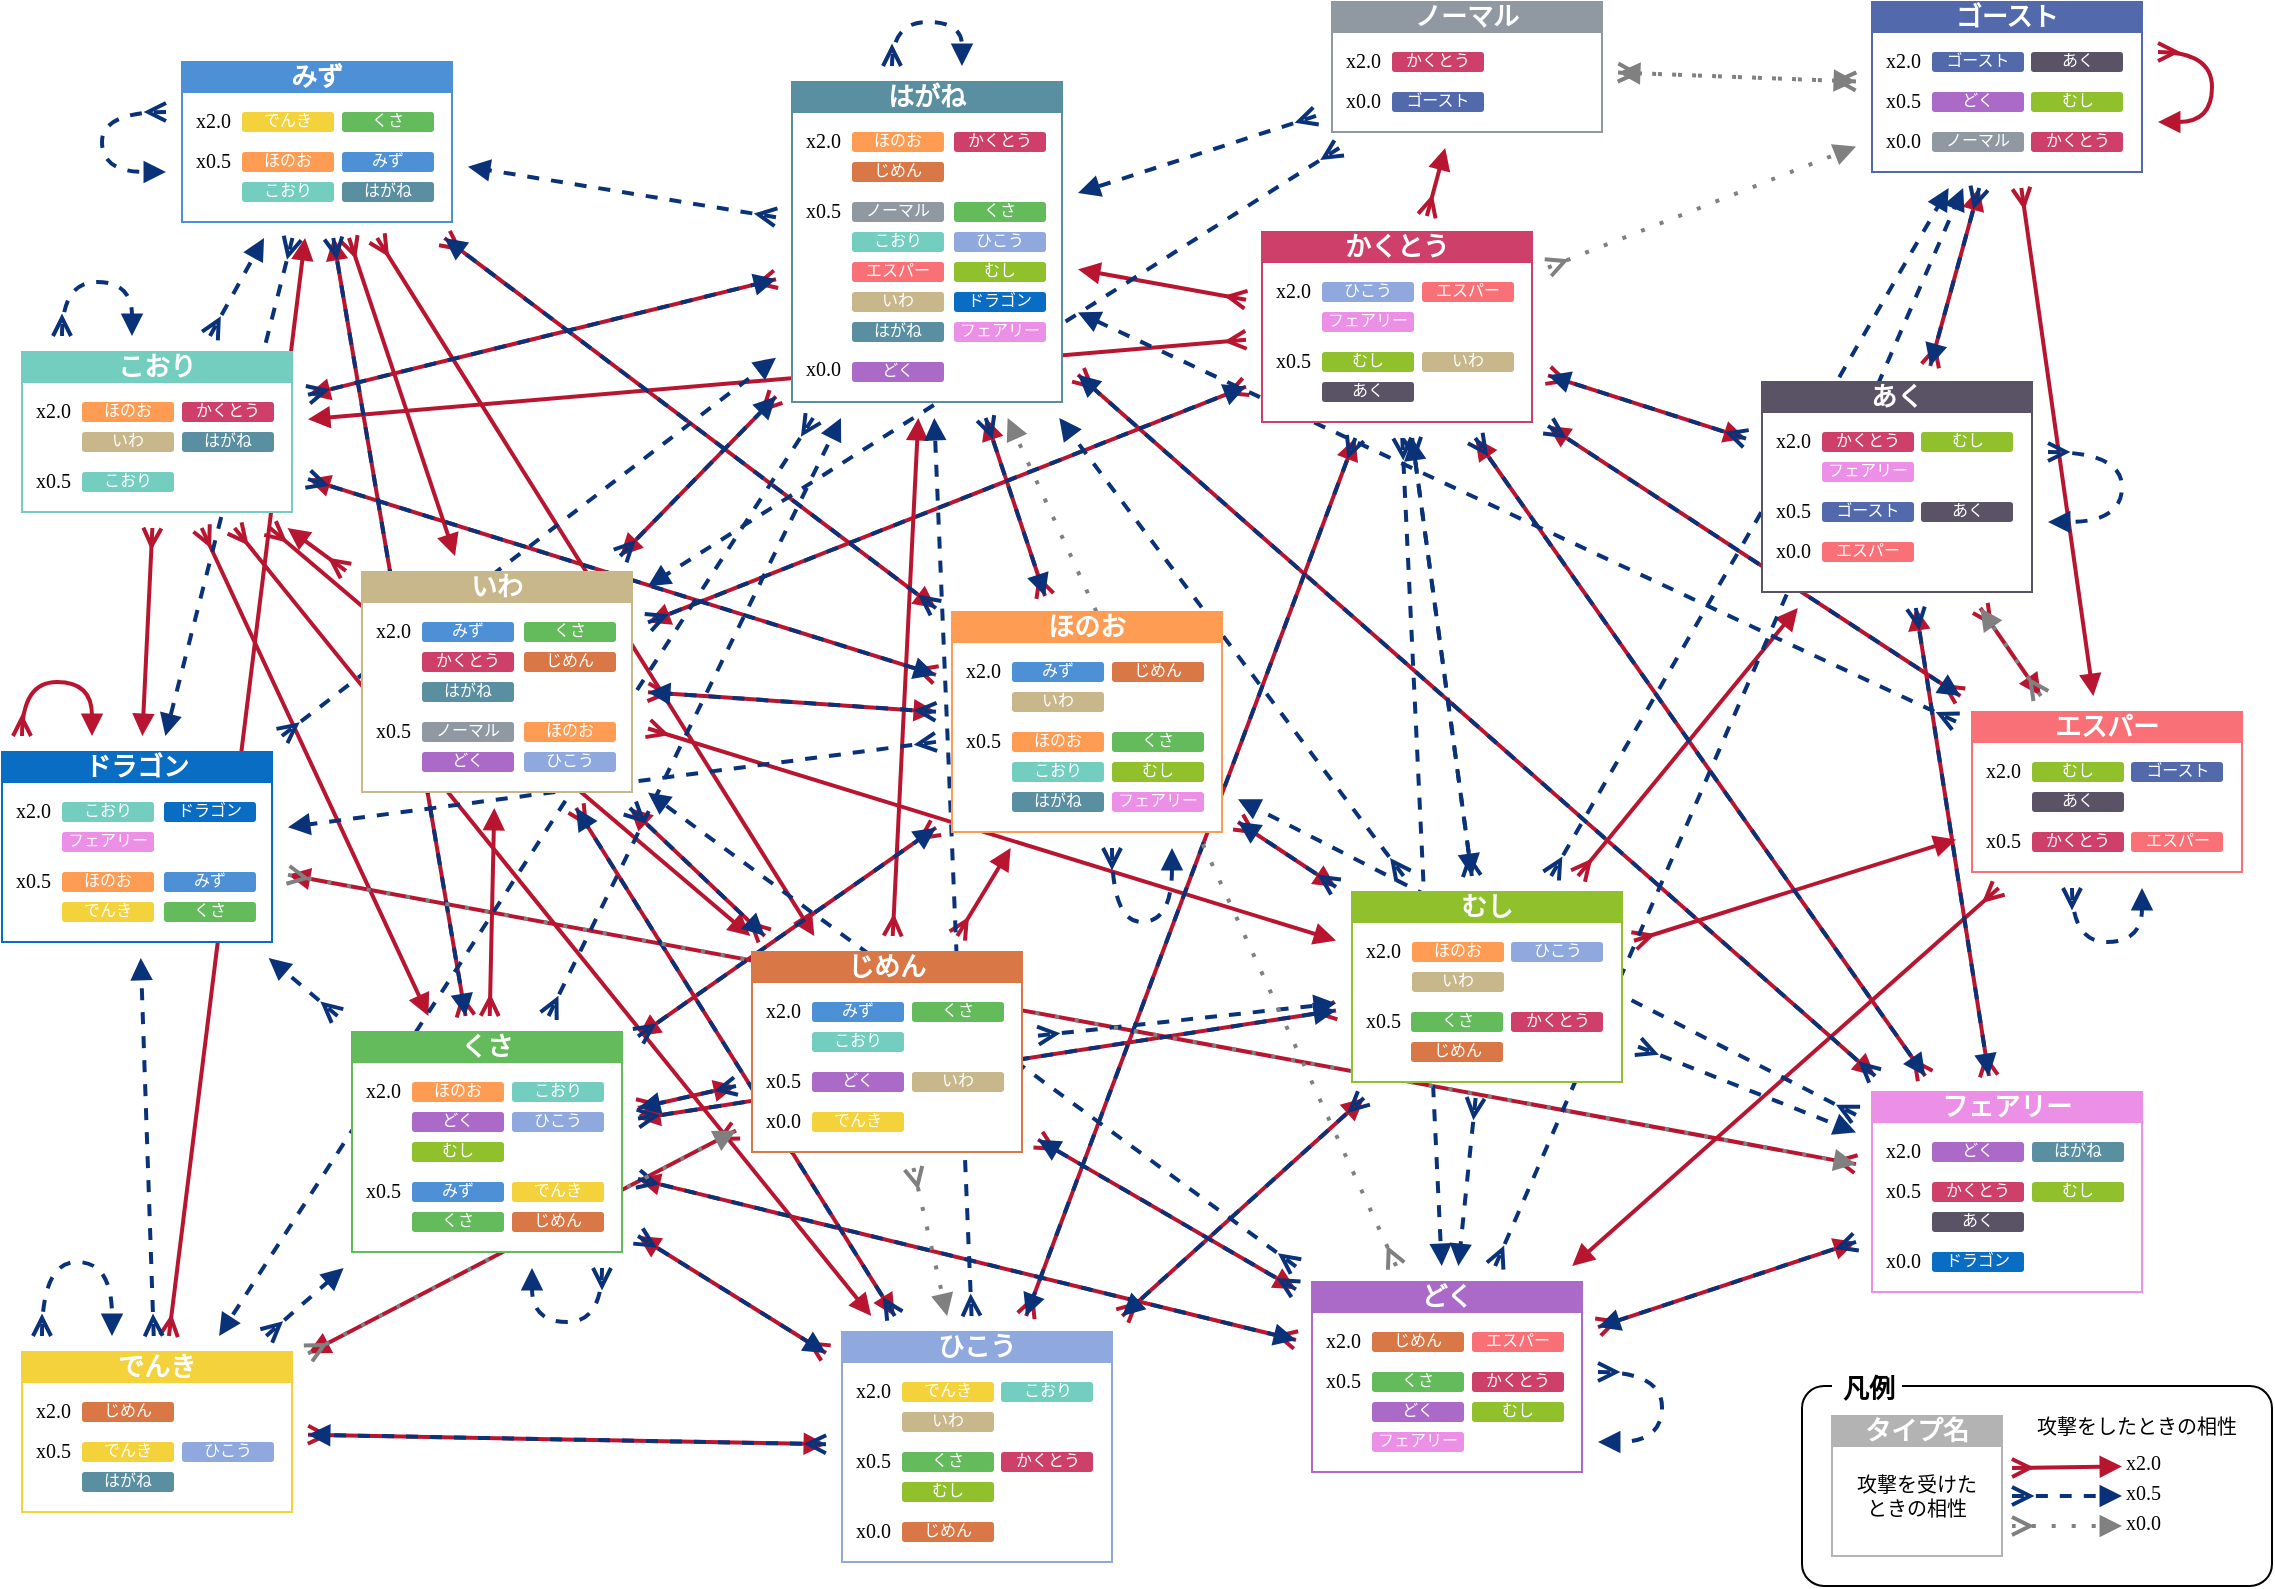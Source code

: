 <mxfile version="20.7.4" type="device"><diagram id="Qr_8famAjaqVTtmJdwXq" name="Page-1"><mxGraphModel dx="1418" dy="878" grid="1" gridSize="5" guides="1" tooltips="1" connect="1" arrows="1" fold="1" page="1" pageScale="1" pageWidth="1169" pageHeight="827" math="0" shadow="0"><root><mxCell id="0"/><mxCell id="d5I39jx0NeOhBKG1ckWR-7" value="legend" style="" parent="0"/><mxCell id="PEvTHKgHDkRlmW3VHJSa-126" value="" style="rounded=1;whiteSpace=wrap;html=1;fontFamily=Noto Sans JP;fontSize=8;fontColor=#000000;gradientColor=none;arcSize=11;fontSource=https%3A%2F%2Ffonts.googleapis.com%2Fcss%3Ffamily%3DNoto%2BSans%2BJP;" parent="d5I39jx0NeOhBKG1ckWR-7" vertex="1"><mxGeometry x="925" y="717" width="235" height="100" as="geometry"/></mxCell><mxCell id="PEvTHKgHDkRlmW3VHJSa-129" value="タイプ名" style="swimlane;whiteSpace=wrap;html=1;labelBackgroundColor=none;fontSize=13;fontColor=#FFFFFF;fillColor=#B3B3B3;labelBorderColor=none;strokeColor=#B3B3B3;startSize=15;verticalAlign=middle;horizontal=1;spacing=0;spacingTop=0;swimlaneFillColor=#FFFFFF;fontFamily=Noto Sans JP;fontSource=https%3A%2F%2Ffonts.googleapis.com%2Fcss%3Ffamily%3DNoto%2BSans%2BJP;spacingBottom=1;" parent="d5I39jx0NeOhBKG1ckWR-7" vertex="1"><mxGeometry x="940" y="732" width="85" height="70" as="geometry"><mxRectangle x="925" y="585" width="70" height="40" as="alternateBounds"/></mxGeometry></mxCell><mxCell id="PEvTHKgHDkRlmW3VHJSa-130" value="攻撃を受けた&lt;br&gt;ときの相性" style="text;html=1;strokeColor=none;fillColor=none;align=center;verticalAlign=middle;whiteSpace=wrap;rounded=0;labelBackgroundColor=none;labelBorderColor=none;fontSize=10;fontColor=#000000;fontFamily=Noto Sans JP;fontSource=https%3A%2F%2Ffonts.googleapis.com%2Fcss%3Ffamily%3DNoto%2BSans%2BJP;" parent="PEvTHKgHDkRlmW3VHJSa-129" vertex="1"><mxGeometry y="30" width="85" height="20" as="geometry"/></mxCell><mxCell id="PEvTHKgHDkRlmW3VHJSa-138" style="edgeStyle=none;shape=connector;curved=1;rounded=0;orthogonalLoop=1;jettySize=auto;html=1;labelBackgroundColor=default;strokeColor=#b81530;strokeWidth=2;fontFamily=Noto Sans JP;fontSize=8;fontColor=#000000;startArrow=ERmany;startFill=0;endArrow=block;sourcePerimeterSpacing=8;targetPerimeterSpacing=8;entryX=0;entryY=0.5;entryDx=0;entryDy=0;endFill=1;fontSource=https%3A%2F%2Ffonts.googleapis.com%2Fcss%3Ffamily%3DNoto%2BSans%2BJP;" parent="d5I39jx0NeOhBKG1ckWR-7" target="PEvTHKgHDkRlmW3VHJSa-140" edge="1"><mxGeometry relative="1" as="geometry"><mxPoint x="1030" y="758" as="sourcePoint"/><mxPoint x="1100" y="757" as="targetPoint"/></mxGeometry></mxCell><mxCell id="PEvTHKgHDkRlmW3VHJSa-139" value="攻撃をしたときの相性" style="text;html=1;strokeColor=none;fillColor=none;align=center;verticalAlign=middle;whiteSpace=wrap;rounded=0;labelBackgroundColor=none;labelBorderColor=none;fontSize=10;fontColor=#000000;fontFamily=Noto Sans JP;fontSource=https%3A%2F%2Ffonts.googleapis.com%2Fcss%3Ffamily%3DNoto%2BSans%2BJP;" parent="d5I39jx0NeOhBKG1ckWR-7" vertex="1"><mxGeometry x="1025" y="727" width="135" height="20" as="geometry"/></mxCell><mxCell id="PEvTHKgHDkRlmW3VHJSa-140" value="x2.0" style="text;html=1;strokeColor=none;fillColor=none;align=left;verticalAlign=middle;whiteSpace=wrap;rounded=0;labelBackgroundColor=none;labelBorderColor=none;fontSize=10;fontColor=#000000;spacingTop=-3;fontFamily=Noto Sans JP;fontSource=https%3A%2F%2Ffonts.googleapis.com%2Fcss%3Ffamily%3DNoto%2BSans%2BJP;spacingBottom=2;" parent="d5I39jx0NeOhBKG1ckWR-7" vertex="1"><mxGeometry x="1085" y="750" width="25" height="14.5" as="geometry"/></mxCell><mxCell id="PEvTHKgHDkRlmW3VHJSa-141" style="edgeStyle=none;shape=connector;curved=1;rounded=0;orthogonalLoop=1;jettySize=auto;html=1;dashed=1;labelBackgroundColor=default;strokeColor=#0a3278;strokeWidth=2;fontFamily=Noto Sans JP;fontSize=8;fontColor=#000000;endArrow=block;endFill=1;sourcePerimeterSpacing=8;targetPerimeterSpacing=8;entryX=0;entryY=0.5;entryDx=0;entryDy=0;startArrow=ERmany;startFill=0;fontSource=https%3A%2F%2Ffonts.googleapis.com%2Fcss%3Ffamily%3DNoto%2BSans%2BJP;" parent="d5I39jx0NeOhBKG1ckWR-7" target="PEvTHKgHDkRlmW3VHJSa-142" edge="1"><mxGeometry relative="1" as="geometry"><mxPoint x="1030" y="772" as="sourcePoint"/><mxPoint x="1100" y="772" as="targetPoint"/></mxGeometry></mxCell><mxCell id="PEvTHKgHDkRlmW3VHJSa-142" value="x0.5" style="text;html=1;strokeColor=none;fillColor=none;align=left;verticalAlign=middle;whiteSpace=wrap;rounded=0;labelBackgroundColor=none;labelBorderColor=none;fontSize=10;fontColor=#000000;spacingTop=-3;fontFamily=Noto Sans JP;fontSource=https%3A%2F%2Ffonts.googleapis.com%2Fcss%3Ffamily%3DNoto%2BSans%2BJP;spacingBottom=2;" parent="d5I39jx0NeOhBKG1ckWR-7" vertex="1"><mxGeometry x="1085" y="764.5" width="25" height="15" as="geometry"/></mxCell><mxCell id="PEvTHKgHDkRlmW3VHJSa-144" style="edgeStyle=none;shape=connector;curved=1;rounded=0;orthogonalLoop=1;jettySize=auto;html=1;labelBackgroundColor=default;strokeColor=#808080;fontFamily=Noto Sans JP;fontSize=8;fontColor=#000000;startArrow=ERmany;startFill=0;endArrow=block;sourcePerimeterSpacing=8;targetPerimeterSpacing=8;entryX=0;entryY=0.5;entryDx=0;entryDy=0;strokeWidth=2;dashed=1;dashPattern=1 4;endFill=1;fontSource=https%3A%2F%2Ffonts.googleapis.com%2Fcss%3Ffamily%3DNoto%2BSans%2BJP;" parent="d5I39jx0NeOhBKG1ckWR-7" target="PEvTHKgHDkRlmW3VHJSa-145" edge="1"><mxGeometry relative="1" as="geometry"><mxPoint x="1030" y="787" as="sourcePoint"/><mxPoint x="1050" y="627" as="targetPoint"/></mxGeometry></mxCell><mxCell id="PEvTHKgHDkRlmW3VHJSa-145" value="x0.0" style="text;html=1;strokeColor=none;fillColor=none;align=left;verticalAlign=middle;whiteSpace=wrap;rounded=0;labelBackgroundColor=none;labelBorderColor=none;fontSize=10;fontColor=#000000;spacingTop=-3;fontFamily=Noto Sans JP;fontSource=https%3A%2F%2Ffonts.googleapis.com%2Fcss%3Ffamily%3DNoto%2BSans%2BJP;spacingBottom=2;" parent="d5I39jx0NeOhBKG1ckWR-7" vertex="1"><mxGeometry x="1085" y="779.5" width="25" height="15" as="geometry"/></mxCell><mxCell id="PEvTHKgHDkRlmW3VHJSa-128" value="&lt;font style=&quot;font-size: 13px;&quot;&gt;凡例&lt;/font&gt;" style="text;strokeColor=none;fillColor=default;html=1;fontSize=24;fontStyle=1;verticalAlign=middle;align=center;fontFamily=Noto Sans JP;fontColor=#000000;gradientColor=none;rounded=1;arcSize=15;fontSource=https%3A%2F%2Ffonts.googleapis.com%2Fcss%3Ffamily%3DNoto%2BSans%2BJP;" parent="d5I39jx0NeOhBKG1ckWR-7" vertex="1"><mxGeometry x="940" y="705" width="35" height="20" as="geometry"/></mxCell><mxCell id="1" value="redline" style="" parent="0"/><mxCell id="PEvTHKgHDkRlmW3VHJSa-58" style="shape=connector;rounded=0;orthogonalLoop=1;jettySize=auto;html=1;labelBackgroundColor=default;strokeColor=#b81530;strokeWidth=2;fontFamily=Noto Sans JP;fontSize=8;fontColor=#000000;startArrow=ERmany;startFill=0;endArrow=block;sourcePerimeterSpacing=8;targetPerimeterSpacing=8;endFill=1;fontSource=https%3A%2F%2Ffonts.googleapis.com%2Fcss%3Ffamily%3DNoto%2BSans%2BJP;" parent="1" source="Ium_XABTXv3M2RgFF2RF-168" target="Ium_XABTXv3M2RgFF2RF-114" edge="1"><mxGeometry relative="1" as="geometry"/></mxCell><mxCell id="PEvTHKgHDkRlmW3VHJSa-41" style="shape=connector;rounded=0;orthogonalLoop=1;jettySize=auto;html=1;labelBackgroundColor=default;strokeColor=#b81530;strokeWidth=2;fontFamily=Noto Sans JP;fontSize=8;fontColor=#000000;startArrow=ERmany;startFill=0;endArrow=block;sourcePerimeterSpacing=8;targetPerimeterSpacing=8;endFill=1;fontSource=https%3A%2F%2Ffonts.googleapis.com%2Fcss%3Ffamily%3DNoto%2BSans%2BJP;" parent="1" source="Ium_XABTXv3M2RgFF2RF-86" target="Ium_XABTXv3M2RgFF2RF-105" edge="1"><mxGeometry relative="1" as="geometry"/></mxCell><mxCell id="PEvTHKgHDkRlmW3VHJSa-40" style="shape=connector;rounded=0;orthogonalLoop=1;jettySize=auto;html=1;labelBackgroundColor=default;strokeColor=#b81530;strokeWidth=2;fontFamily=Noto Sans JP;fontSize=8;fontColor=#000000;startArrow=ERmany;startFill=0;endArrow=block;sourcePerimeterSpacing=8;targetPerimeterSpacing=8;endFill=1;fontSource=https%3A%2F%2Ffonts.googleapis.com%2Fcss%3Ffamily%3DNoto%2BSans%2BJP;" parent="1" source="Ium_XABTXv3M2RgFF2RF-86" target="Ium_XABTXv3M2RgFF2RF-37" edge="1"><mxGeometry relative="1" as="geometry"/></mxCell><mxCell id="kLrEULqLaWI3USF_X_BI-20" style="shape=connector;rounded=0;orthogonalLoop=1;jettySize=auto;html=1;labelBackgroundColor=default;strokeColor=#b81530;strokeWidth=2;fontFamily=Noto Sans JP;fontSize=8;fontColor=#000000;startArrow=ERmany;startFill=0;endArrow=block;sourcePerimeterSpacing=8;targetPerimeterSpacing=8;endFill=1;fontSource=https%3A%2F%2Ffonts.googleapis.com%2Fcss%3Ffamily%3DNoto%2BSans%2BJP;" parent="1" source="Ium_XABTXv3M2RgFF2RF-1" target="Pr32Iz8VlmyBrWNbKnw7-217" edge="1"><mxGeometry relative="1" as="geometry"><mxPoint x="280.434" y="612" as="sourcePoint"/><mxPoint x="274.566" y="433" as="targetPoint"/></mxGeometry></mxCell><mxCell id="PEvTHKgHDkRlmW3VHJSa-37" style="shape=connector;rounded=0;orthogonalLoop=1;jettySize=auto;html=1;labelBackgroundColor=default;strokeColor=#b81530;strokeWidth=2;fontFamily=Noto Sans JP;fontSize=8;fontColor=#000000;startArrow=ERmany;startFill=0;endArrow=block;sourcePerimeterSpacing=8;targetPerimeterSpacing=8;endFill=1;fontSource=https%3A%2F%2Ffonts.googleapis.com%2Fcss%3Ffamily%3DNoto%2BSans%2BJP;" parent="1" source="Ium_XABTXv3M2RgFF2RF-64" target="Ium_XABTXv3M2RgFF2RF-114" edge="1"><mxGeometry relative="1" as="geometry"/></mxCell><mxCell id="PEvTHKgHDkRlmW3VHJSa-19" style="shape=connector;rounded=0;orthogonalLoop=1;jettySize=auto;html=1;labelBackgroundColor=default;strokeColor=#b81530;strokeWidth=2;fontFamily=Noto Sans JP;fontSize=8;fontColor=#000000;startArrow=ERmany;startFill=0;endArrow=block;sourcePerimeterSpacing=8;targetPerimeterSpacing=8;endFill=1;fontSource=https%3A%2F%2Ffonts.googleapis.com%2Fcss%3Ffamily%3DNoto%2BSans%2BJP;" parent="1" source="Ium_XABTXv3M2RgFF2RF-1" target="Ium_XABTXv3M2RgFF2RF-86" edge="1"><mxGeometry relative="1" as="geometry"/></mxCell><mxCell id="PEvTHKgHDkRlmW3VHJSa-57" style="shape=connector;rounded=0;orthogonalLoop=1;jettySize=auto;html=1;labelBackgroundColor=default;strokeColor=#b81530;strokeWidth=2;fontFamily=Noto Sans JP;fontSize=8;fontColor=#000000;startArrow=ERmany;startFill=0;endArrow=block;sourcePerimeterSpacing=8;targetPerimeterSpacing=8;endFill=1;fontSource=https%3A%2F%2Ffonts.googleapis.com%2Fcss%3Ffamily%3DNoto%2BSans%2BJP;" parent="1" source="Ium_XABTXv3M2RgFF2RF-168" target="Ium_XABTXv3M2RgFF2RF-29" edge="1"><mxGeometry relative="1" as="geometry"/></mxCell><mxCell id="PEvTHKgHDkRlmW3VHJSa-20" style="shape=connector;rounded=0;orthogonalLoop=1;jettySize=auto;html=1;labelBackgroundColor=default;strokeColor=#b81530;strokeWidth=2;fontFamily=Noto Sans JP;fontSize=8;fontColor=#000000;startArrow=ERmany;startFill=0;endArrow=block;sourcePerimeterSpacing=8;targetPerimeterSpacing=8;endFill=1;fontSource=https%3A%2F%2Ffonts.googleapis.com%2Fcss%3Ffamily%3DNoto%2BSans%2BJP;" parent="1" source="Ium_XABTXv3M2RgFF2RF-16" target="Pr32Iz8VlmyBrWNbKnw7-217" edge="1"><mxGeometry relative="1" as="geometry"/></mxCell><mxCell id="PEvTHKgHDkRlmW3VHJSa-49" style="shape=connector;rounded=0;orthogonalLoop=1;jettySize=auto;html=1;labelBackgroundColor=default;strokeColor=#b81530;strokeWidth=2;fontFamily=Noto Sans JP;fontSize=8;fontColor=#000000;startArrow=ERmany;startFill=0;endArrow=block;sourcePerimeterSpacing=8;targetPerimeterSpacing=8;endFill=1;fontSource=https%3A%2F%2Ffonts.googleapis.com%2Fcss%3Ffamily%3DNoto%2BSans%2BJP;" parent="1" source="Ium_XABTXv3M2RgFF2RF-114" target="Ium_XABTXv3M2RgFF2RF-86" edge="1"><mxGeometry relative="1" as="geometry"/></mxCell><mxCell id="kLrEULqLaWI3USF_X_BI-1" value="" style="shape=connector;rounded=0;orthogonalLoop=1;jettySize=auto;html=1;labelBackgroundColor=default;strokeColor=#b81530;strokeWidth=2;fontFamily=Noto Sans JP;fontSize=8;fontColor=#000000;startArrow=ERmany;startFill=0;endArrow=block;sourcePerimeterSpacing=8;targetPerimeterSpacing=8;endFill=1;fontSource=https%3A%2F%2Ffonts.googleapis.com%2Fcss%3Ffamily%3DNoto%2BSans%2BJP;" parent="1" source="Ium_XABTXv3M2RgFF2RF-105" target="Ium_XABTXv3M2RgFF2RF-16" edge="1"><mxGeometry relative="1" as="geometry"><mxPoint x="562.46" y="522" as="sourcePoint"/><mxPoint x="491.183" y="128" as="targetPoint"/></mxGeometry></mxCell><mxCell id="PEvTHKgHDkRlmW3VHJSa-36" style="shape=connector;rounded=0;orthogonalLoop=1;jettySize=auto;html=1;labelBackgroundColor=default;strokeColor=#b81530;strokeWidth=2;fontFamily=Noto Sans JP;fontSize=8;fontColor=#000000;startArrow=ERmany;startFill=0;endArrow=block;sourcePerimeterSpacing=8;targetPerimeterSpacing=8;endFill=1;fontSource=https%3A%2F%2Ffonts.googleapis.com%2Fcss%3Ffamily%3DNoto%2BSans%2BJP;" parent="1" source="Ium_XABTXv3M2RgFF2RF-64" target="Pr32Iz8VlmyBrWNbKnw7-233" edge="1"><mxGeometry relative="1" as="geometry"/></mxCell><mxCell id="PEvTHKgHDkRlmW3VHJSa-30" style="shape=connector;rounded=0;orthogonalLoop=1;jettySize=auto;html=1;labelBackgroundColor=default;strokeColor=#b81530;strokeWidth=2;fontFamily=Noto Sans JP;fontSize=8;fontColor=#000000;startArrow=ERmany;startFill=0;endArrow=block;sourcePerimeterSpacing=8;targetPerimeterSpacing=8;endFill=1;fontSource=https%3A%2F%2Ffonts.googleapis.com%2Fcss%3Ffamily%3DNoto%2BSans%2BJP;" parent="1" source="Ium_XABTXv3M2RgFF2RF-37" target="Ium_XABTXv3M2RgFF2RF-157" edge="1"><mxGeometry relative="1" as="geometry"/></mxCell><mxCell id="PEvTHKgHDkRlmW3VHJSa-29" style="shape=connector;rounded=0;orthogonalLoop=1;jettySize=auto;html=1;labelBackgroundColor=default;strokeColor=#b81530;strokeWidth=2;fontFamily=Noto Sans JP;fontSize=8;fontColor=#000000;startArrow=ERmany;startFill=0;endArrow=block;sourcePerimeterSpacing=8;targetPerimeterSpacing=8;endFill=1;fontSource=https%3A%2F%2Ffonts.googleapis.com%2Fcss%3Ffamily%3DNoto%2BSans%2BJP;" parent="1" source="Ium_XABTXv3M2RgFF2RF-37" target="Ium_XABTXv3M2RgFF2RF-114" edge="1"><mxGeometry relative="1" as="geometry"/></mxCell><mxCell id="PEvTHKgHDkRlmW3VHJSa-47" style="shape=connector;rounded=0;orthogonalLoop=1;jettySize=auto;html=1;labelBackgroundColor=default;strokeColor=#b81530;strokeWidth=2;fontFamily=Noto Sans JP;fontSize=8;fontColor=#000000;startArrow=ERmany;startFill=0;endArrow=block;sourcePerimeterSpacing=8;targetPerimeterSpacing=8;endFill=1;fontSource=https%3A%2F%2Ffonts.googleapis.com%2Fcss%3Ffamily%3DNoto%2BSans%2BJP;" parent="1" source="Ium_XABTXv3M2RgFF2RF-114" target="Pr32Iz8VlmyBrWNbKnw7-3" edge="1"><mxGeometry relative="1" as="geometry"/></mxCell><mxCell id="PEvTHKgHDkRlmW3VHJSa-11" style="shape=connector;rounded=0;orthogonalLoop=1;jettySize=auto;html=1;labelBackgroundColor=default;strokeColor=#b81530;strokeWidth=2;fontFamily=Noto Sans JP;fontSize=8;fontColor=#000000;startArrow=ERmany;startFill=0;endArrow=block;sourcePerimeterSpacing=8;targetPerimeterSpacing=8;endFill=1;fontSource=https%3A%2F%2Ffonts.googleapis.com%2Fcss%3Ffamily%3DNoto%2BSans%2BJP;" parent="1" source="Pr32Iz8VlmyBrWNbKnw7-3" target="Ium_XABTXv3M2RgFF2RF-29" edge="1"><mxGeometry relative="1" as="geometry"/></mxCell><mxCell id="PEvTHKgHDkRlmW3VHJSa-13" style="shape=connector;rounded=0;orthogonalLoop=1;jettySize=auto;html=1;labelBackgroundColor=default;strokeColor=#b81530;strokeWidth=2;fontFamily=Noto Sans JP;fontSize=8;fontColor=#000000;startArrow=ERmany;startFill=0;endArrow=block;sourcePerimeterSpacing=8;targetPerimeterSpacing=8;endFill=1;fontSource=https%3A%2F%2Ffonts.googleapis.com%2Fcss%3Ffamily%3DNoto%2BSans%2BJP;" parent="1" source="Pr32Iz8VlmyBrWNbKnw7-3" target="Ium_XABTXv3M2RgFF2RF-168" edge="1"><mxGeometry relative="1" as="geometry"/></mxCell><mxCell id="PEvTHKgHDkRlmW3VHJSa-14" style="shape=connector;rounded=0;orthogonalLoop=1;jettySize=auto;html=1;labelBackgroundColor=default;strokeColor=#b81530;strokeWidth=2;fontFamily=Noto Sans JP;fontSize=8;fontColor=#000000;startArrow=ERmany;startFill=0;endArrow=block;sourcePerimeterSpacing=8;targetPerimeterSpacing=8;endFill=1;fontSource=https%3A%2F%2Ffonts.googleapis.com%2Fcss%3Ffamily%3DNoto%2BSans%2BJP;" parent="1" source="Pr32Iz8VlmyBrWNbKnw7-217" target="Pr32Iz8VlmyBrWNbKnw7-3" edge="1"><mxGeometry relative="1" as="geometry"/></mxCell><mxCell id="PEvTHKgHDkRlmW3VHJSa-62" style="shape=connector;rounded=0;orthogonalLoop=1;jettySize=auto;html=1;labelBackgroundColor=default;strokeColor=#b81530;strokeWidth=2;fontFamily=Noto Sans JP;fontSize=8;fontColor=#000000;startArrow=ERmany;startFill=0;endArrow=block;sourcePerimeterSpacing=8;targetPerimeterSpacing=8;endFill=1;fontSource=https%3A%2F%2Ffonts.googleapis.com%2Fcss%3Ffamily%3DNoto%2BSans%2BJP;" parent="1" source="Ium_XABTXv3M2RgFF2RF-79" target="Ium_XABTXv3M2RgFF2RF-157" edge="1"><mxGeometry relative="1" as="geometry"/></mxCell><mxCell id="PEvTHKgHDkRlmW3VHJSa-60" style="shape=connector;rounded=0;orthogonalLoop=1;jettySize=auto;html=1;labelBackgroundColor=default;strokeColor=#b81530;strokeWidth=2;fontFamily=Noto Sans JP;fontSize=8;fontColor=#000000;startArrow=ERmany;startFill=0;endArrow=block;sourcePerimeterSpacing=8;targetPerimeterSpacing=8;endFill=1;fontSource=https%3A%2F%2Ffonts.googleapis.com%2Fcss%3Ffamily%3DNoto%2BSans%2BJP;" parent="1" source="Ium_XABTXv3M2RgFF2RF-79" target="Ium_XABTXv3M2RgFF2RF-37" edge="1"><mxGeometry relative="1" as="geometry"/></mxCell><mxCell id="PEvTHKgHDkRlmW3VHJSa-33" style="shape=connector;rounded=0;orthogonalLoop=1;jettySize=auto;html=1;labelBackgroundColor=default;strokeColor=#b81530;strokeWidth=2;fontFamily=Noto Sans JP;fontSize=8;fontColor=#000000;startArrow=ERmany;startFill=0;endArrow=block;sourcePerimeterSpacing=8;targetPerimeterSpacing=8;endFill=1;fontSource=https%3A%2F%2Ffonts.googleapis.com%2Fcss%3Ffamily%3DNoto%2BSans%2BJP;" parent="1" source="Pr32Iz8VlmyBrWNbKnw7-233" target="Ium_XABTXv3M2RgFF2RF-79" edge="1"><mxGeometry relative="1" as="geometry"/></mxCell><mxCell id="PEvTHKgHDkRlmW3VHJSa-61" style="shape=connector;rounded=0;orthogonalLoop=1;jettySize=auto;html=1;labelBackgroundColor=default;strokeColor=#b81530;strokeWidth=2;fontFamily=Noto Sans JP;fontSize=8;fontColor=#000000;startArrow=ERmany;startFill=0;endArrow=block;sourcePerimeterSpacing=8;targetPerimeterSpacing=8;endFill=1;fontSource=https%3A%2F%2Ffonts.googleapis.com%2Fcss%3Ffamily%3DNoto%2BSans%2BJP;" parent="1" source="Ium_XABTXv3M2RgFF2RF-79" target="Ium_XABTXv3M2RgFF2RF-147" edge="1"><mxGeometry relative="1" as="geometry"/></mxCell><mxCell id="PEvTHKgHDkRlmW3VHJSa-55" style="shape=connector;rounded=0;orthogonalLoop=1;jettySize=auto;html=1;labelBackgroundColor=default;strokeColor=#b81530;strokeWidth=2;fontFamily=Noto Sans JP;fontSize=8;fontColor=#000000;startArrow=ERmany;startFill=0;endArrow=block;sourcePerimeterSpacing=8;targetPerimeterSpacing=8;endFill=1;fontSource=https%3A%2F%2Ffonts.googleapis.com%2Fcss%3Ffamily%3DNoto%2BSans%2BJP;" parent="1" source="Ium_XABTXv3M2RgFF2RF-157" target="Ium_XABTXv3M2RgFF2RF-97" edge="1"><mxGeometry relative="1" as="geometry"><mxPoint x="390" y="80" as="targetPoint"/></mxGeometry></mxCell><mxCell id="PEvTHKgHDkRlmW3VHJSa-56" style="shape=connector;rounded=0;orthogonalLoop=1;jettySize=auto;html=1;labelBackgroundColor=default;strokeColor=#b81530;strokeWidth=2;fontFamily=Noto Sans JP;fontSize=8;fontColor=#000000;startArrow=ERmany;startFill=0;endArrow=block;sourcePerimeterSpacing=8;targetPerimeterSpacing=8;endFill=1;fontSource=https%3A%2F%2Ffonts.googleapis.com%2Fcss%3Ffamily%3DNoto%2BSans%2BJP;" parent="1" source="Ium_XABTXv3M2RgFF2RF-157" target="Ium_XABTXv3M2RgFF2RF-137" edge="1"><mxGeometry relative="1" as="geometry"/></mxCell><mxCell id="PEvTHKgHDkRlmW3VHJSa-42" style="shape=connector;rounded=0;orthogonalLoop=1;jettySize=auto;html=1;labelBackgroundColor=default;strokeColor=#b81530;strokeWidth=2;fontFamily=Noto Sans JP;fontSize=8;fontColor=#000000;startArrow=ERmany;startFill=0;endArrow=block;sourcePerimeterSpacing=8;targetPerimeterSpacing=8;endFill=1;fontSource=https%3A%2F%2Ffonts.googleapis.com%2Fcss%3Ffamily%3DNoto%2BSans%2BJP;" parent="1" source="Ium_XABTXv3M2RgFF2RF-97" target="Ium_XABTXv3M2RgFF2RF-37" edge="1"><mxGeometry relative="1" as="geometry"/></mxCell><mxCell id="PEvTHKgHDkRlmW3VHJSa-32" style="shape=connector;rounded=0;orthogonalLoop=1;jettySize=auto;html=1;labelBackgroundColor=default;strokeColor=#b81530;strokeWidth=2;fontFamily=Noto Sans JP;fontSize=8;fontColor=#000000;startArrow=ERmany;startFill=0;endArrow=block;sourcePerimeterSpacing=8;targetPerimeterSpacing=8;endFill=1;fontSource=https%3A%2F%2Ffonts.googleapis.com%2Fcss%3Ffamily%3DNoto%2BSans%2BJP;" parent="1" source="Pr32Iz8VlmyBrWNbKnw7-233" target="Ium_XABTXv3M2RgFF2RF-16" edge="1"><mxGeometry relative="1" as="geometry"/></mxCell><mxCell id="PEvTHKgHDkRlmW3VHJSa-12" style="shape=connector;rounded=0;orthogonalLoop=1;jettySize=auto;html=1;labelBackgroundColor=default;strokeColor=#b81530;strokeWidth=2;fontFamily=Noto Sans JP;fontSize=8;fontColor=#000000;startArrow=ERmany;startFill=0;endArrow=block;sourcePerimeterSpacing=8;targetPerimeterSpacing=8;endFill=1;fontSource=https%3A%2F%2Ffonts.googleapis.com%2Fcss%3Ffamily%3DNoto%2BSans%2BJP;" parent="1" source="Pr32Iz8VlmyBrWNbKnw7-3" target="Ium_XABTXv3M2RgFF2RF-105" edge="1"><mxGeometry relative="1" as="geometry"/></mxCell><mxCell id="PEvTHKgHDkRlmW3VHJSa-44" style="shape=connector;rounded=0;orthogonalLoop=1;jettySize=auto;html=1;labelBackgroundColor=default;strokeColor=#b81530;strokeWidth=2;fontFamily=Noto Sans JP;fontSize=8;fontColor=#000000;startArrow=ERmany;startFill=0;endArrow=block;targetPerimeterSpacing=8;sourcePerimeterSpacing=8;endFill=1;fontSource=https%3A%2F%2Ffonts.googleapis.com%2Fcss%3Ffamily%3DNoto%2BSans%2BJP;" parent="1" source="Pr32Iz8VlmyBrWNbKnw7-3" target="Ium_XABTXv3M2RgFF2RF-16" edge="1"><mxGeometry relative="1" as="geometry"/></mxCell><mxCell id="PEvTHKgHDkRlmW3VHJSa-35" style="shape=connector;rounded=0;orthogonalLoop=1;jettySize=auto;html=1;labelBackgroundColor=default;strokeColor=#b81530;strokeWidth=2;fontFamily=Noto Sans JP;fontSize=8;fontColor=#000000;startArrow=ERmany;startFill=0;endArrow=block;sourcePerimeterSpacing=8;targetPerimeterSpacing=8;endFill=1;fontSource=https%3A%2F%2Ffonts.googleapis.com%2Fcss%3Ffamily%3DNoto%2BSans%2BJP;" parent="1" source="Ium_XABTXv3M2RgFF2RF-64" target="Ium_XABTXv3M2RgFF2RF-1" edge="1"><mxGeometry relative="1" as="geometry"/></mxCell><mxCell id="PEvTHKgHDkRlmW3VHJSa-21" style="shape=connector;rounded=0;orthogonalLoop=1;jettySize=auto;html=1;labelBackgroundColor=default;strokeColor=#b81530;strokeWidth=2;fontFamily=Noto Sans JP;fontSize=8;fontColor=#000000;startArrow=ERmany;startFill=0;endArrow=block;sourcePerimeterSpacing=8;targetPerimeterSpacing=8;endFill=1;fontSource=https%3A%2F%2Ffonts.googleapis.com%2Fcss%3Ffamily%3DNoto%2BSans%2BJP;" parent="1" source="Ium_XABTXv3M2RgFF2RF-16" target="Ium_XABTXv3M2RgFF2RF-64" edge="1"><mxGeometry relative="1" as="geometry"/></mxCell><mxCell id="PEvTHKgHDkRlmW3VHJSa-39" style="shape=connector;rounded=0;orthogonalLoop=1;jettySize=auto;html=1;labelBackgroundColor=default;strokeColor=#b81530;strokeWidth=2;fontFamily=Noto Sans JP;fontSize=8;fontColor=#000000;startArrow=ERmany;startFill=0;endArrow=block;sourcePerimeterSpacing=8;targetPerimeterSpacing=8;endFill=1;fontSource=https%3A%2F%2Ffonts.googleapis.com%2Fcss%3Ffamily%3DNoto%2BSans%2BJP;" parent="1" source="Ium_XABTXv3M2RgFF2RF-86" target="Ium_XABTXv3M2RgFF2RF-16" edge="1"><mxGeometry relative="1" as="geometry"/></mxCell><mxCell id="PEvTHKgHDkRlmW3VHJSa-59" style="shape=connector;rounded=0;orthogonalLoop=1;jettySize=auto;html=1;labelBackgroundColor=default;strokeColor=#b81530;strokeWidth=2;fontFamily=Noto Sans JP;fontSize=8;fontColor=#000000;startArrow=ERmany;startFill=0;endArrow=block;sourcePerimeterSpacing=8;targetPerimeterSpacing=8;endFill=1;fontSource=https%3A%2F%2Ffonts.googleapis.com%2Fcss%3Ffamily%3DNoto%2BSans%2BJP;" parent="1" source="Ium_XABTXv3M2RgFF2RF-168" target="Ium_XABTXv3M2RgFF2RF-79" edge="1"><mxGeometry relative="1" as="geometry"/></mxCell><mxCell id="PEvTHKgHDkRlmW3VHJSa-15" style="shape=connector;rounded=0;orthogonalLoop=1;jettySize=auto;html=1;labelBackgroundColor=default;strokeColor=#b81530;strokeWidth=2;fontFamily=Noto Sans JP;fontSize=8;fontColor=#000000;startArrow=ERmany;startFill=0;endArrow=block;targetPerimeterSpacing=8;sourcePerimeterSpacing=8;endFill=1;fontSource=https%3A%2F%2Ffonts.googleapis.com%2Fcss%3Ffamily%3DNoto%2BSans%2BJP;" parent="1" source="Pr32Iz8VlmyBrWNbKnw7-217" target="Ium_XABTXv3M2RgFF2RF-64" edge="1"><mxGeometry relative="1" as="geometry"><mxPoint x="430" y="330" as="sourcePoint"/></mxGeometry></mxCell><mxCell id="PEvTHKgHDkRlmW3VHJSa-17" style="shape=connector;rounded=0;orthogonalLoop=1;jettySize=auto;html=1;labelBackgroundColor=default;strokeColor=#b81530;strokeWidth=2;fontFamily=Noto Sans JP;fontSize=8;fontColor=#000000;startArrow=ERmany;startFill=0;endArrow=block;sourcePerimeterSpacing=8;targetPerimeterSpacing=8;endFill=1;fontSource=https%3A%2F%2Ffonts.googleapis.com%2Fcss%3Ffamily%3DNoto%2BSans%2BJP;" parent="1" source="Pr32Iz8VlmyBrWNbKnw7-217" target="Ium_XABTXv3M2RgFF2RF-114" edge="1"><mxGeometry relative="1" as="geometry"/></mxCell><mxCell id="PEvTHKgHDkRlmW3VHJSa-22" style="shape=connector;rounded=0;orthogonalLoop=1;jettySize=auto;html=1;labelBackgroundColor=default;strokeColor=#b81530;strokeWidth=2;fontFamily=Noto Sans JP;fontSize=8;fontColor=#000000;startArrow=ERmany;startFill=0;endArrow=block;sourcePerimeterSpacing=8;targetPerimeterSpacing=8;endFill=1;fontSource=https%3A%2F%2Ffonts.googleapis.com%2Fcss%3Ffamily%3DNoto%2BSans%2BJP;" parent="1" source="Ium_XABTXv3M2RgFF2RF-16" target="Ium_XABTXv3M2RgFF2RF-114" edge="1"><mxGeometry relative="1" as="geometry"/></mxCell><mxCell id="PEvTHKgHDkRlmW3VHJSa-23" style="shape=connector;rounded=0;orthogonalLoop=1;jettySize=auto;html=1;labelBackgroundColor=default;strokeColor=#b81530;strokeWidth=2;fontFamily=Noto Sans JP;fontSize=8;fontColor=#000000;startArrow=ERmany;startFill=0;endArrow=block;sourcePerimeterSpacing=8;targetPerimeterSpacing=8;endFill=1;fontSource=https%3A%2F%2Ffonts.googleapis.com%2Fcss%3Ffamily%3DNoto%2BSans%2BJP;" parent="1" source="Ium_XABTXv3M2RgFF2RF-29" target="Ium_XABTXv3M2RgFF2RF-16" edge="1"><mxGeometry relative="1" as="geometry"/></mxCell><mxCell id="PEvTHKgHDkRlmW3VHJSa-24" style="shape=connector;rounded=0;orthogonalLoop=1;jettySize=auto;html=1;labelBackgroundColor=default;strokeColor=#b81530;strokeWidth=2;fontFamily=Noto Sans JP;fontSize=8;fontColor=#000000;startArrow=ERmany;startFill=0;endArrow=block;sourcePerimeterSpacing=8;targetPerimeterSpacing=8;endFill=1;fontSource=https%3A%2F%2Ffonts.googleapis.com%2Fcss%3Ffamily%3DNoto%2BSans%2BJP;" parent="1" source="Ium_XABTXv3M2RgFF2RF-29" target="Ium_XABTXv3M2RgFF2RF-64" edge="1"><mxGeometry relative="1" as="geometry"/></mxCell><mxCell id="PEvTHKgHDkRlmW3VHJSa-25" style="shape=connector;rounded=0;orthogonalLoop=1;jettySize=auto;html=1;labelBackgroundColor=default;strokeColor=#b81530;strokeWidth=2;fontFamily=Noto Sans JP;fontSize=8;fontColor=#000000;startArrow=ERmany;startFill=0;endArrow=block;sourcePerimeterSpacing=8;targetPerimeterSpacing=8;endFill=1;fontSource=https%3A%2F%2Ffonts.googleapis.com%2Fcss%3Ffamily%3DNoto%2BSans%2BJP;" parent="1" source="Ium_XABTXv3M2RgFF2RF-29" target="Ium_XABTXv3M2RgFF2RF-86" edge="1"><mxGeometry relative="1" as="geometry"/></mxCell><mxCell id="PEvTHKgHDkRlmW3VHJSa-26" style="shape=connector;rounded=0;orthogonalLoop=1;jettySize=auto;html=1;labelBackgroundColor=default;strokeColor=#b81530;strokeWidth=2;fontFamily=Noto Sans JP;fontSize=8;fontColor=#000000;startArrow=ERmany;startFill=0;endArrow=block;sourcePerimeterSpacing=8;targetPerimeterSpacing=8;endFill=1;fontSource=https%3A%2F%2Ffonts.googleapis.com%2Fcss%3Ffamily%3DNoto%2BSans%2BJP;" parent="1" source="Ium_XABTXv3M2RgFF2RF-29" target="Ium_XABTXv3M2RgFF2RF-147" edge="1"><mxGeometry relative="1" as="geometry"/></mxCell><mxCell id="PEvTHKgHDkRlmW3VHJSa-27" style="shape=connector;rounded=0;orthogonalLoop=1;jettySize=auto;html=1;labelBackgroundColor=default;strokeColor=#b81530;strokeWidth=2;fontFamily=Noto Sans JP;fontSize=8;fontColor=#000000;startArrow=ERmany;startFill=0;endArrow=block;sourcePerimeterSpacing=8;targetPerimeterSpacing=8;endFill=1;fontSource=https%3A%2F%2Ffonts.googleapis.com%2Fcss%3Ffamily%3DNoto%2BSans%2BJP;" parent="1" source="Ium_XABTXv3M2RgFF2RF-37" target="Pr32Iz8VlmyBrWNbKnw7-192" edge="1"><mxGeometry relative="1" as="geometry"/></mxCell><mxCell id="PEvTHKgHDkRlmW3VHJSa-28" style="shape=connector;rounded=0;orthogonalLoop=1;jettySize=auto;html=1;labelBackgroundColor=default;strokeColor=#b81530;strokeWidth=2;fontFamily=Noto Sans JP;fontSize=8;fontColor=#000000;startArrow=ERmany;startFill=0;endArrow=block;sourcePerimeterSpacing=8;targetPerimeterSpacing=8;endFill=1;fontSource=https%3A%2F%2Ffonts.googleapis.com%2Fcss%3Ffamily%3DNoto%2BSans%2BJP;" parent="1" source="Ium_XABTXv3M2RgFF2RF-37" target="Ium_XABTXv3M2RgFF2RF-29" edge="1"><mxGeometry relative="1" as="geometry"/></mxCell><mxCell id="PEvTHKgHDkRlmW3VHJSa-31" style="shape=connector;rounded=0;orthogonalLoop=1;jettySize=auto;html=1;labelBackgroundColor=default;strokeColor=#b81530;strokeWidth=2;fontFamily=Noto Sans JP;fontSize=8;fontColor=#000000;startArrow=ERmany;startFill=0;endArrow=block;sourcePerimeterSpacing=8;targetPerimeterSpacing=8;endFill=1;fontSource=https%3A%2F%2Ffonts.googleapis.com%2Fcss%3Ffamily%3DNoto%2BSans%2BJP;" parent="1" source="Ium_XABTXv3M2RgFF2RF-37" target="Ium_XABTXv3M2RgFF2RF-168" edge="1"><mxGeometry relative="1" as="geometry"/></mxCell><mxCell id="PEvTHKgHDkRlmW3VHJSa-34" style="shape=connector;rounded=0;orthogonalLoop=1;jettySize=auto;html=1;labelBackgroundColor=default;strokeColor=#b81530;strokeWidth=2;fontFamily=Noto Sans JP;fontSize=8;fontColor=#000000;startArrow=ERmany;startFill=0;endArrow=block;sourcePerimeterSpacing=8;targetPerimeterSpacing=8;endFill=1;fontSource=https%3A%2F%2Ffonts.googleapis.com%2Fcss%3Ffamily%3DNoto%2BSans%2BJP;" parent="1" source="Ium_XABTXv3M2RgFF2RF-64" target="Pr32Iz8VlmyBrWNbKnw7-3" edge="1"><mxGeometry relative="1" as="geometry"/></mxCell><mxCell id="PEvTHKgHDkRlmW3VHJSa-38" style="shape=connector;rounded=0;orthogonalLoop=1;jettySize=auto;html=1;labelBackgroundColor=default;strokeColor=#b81530;strokeWidth=2;fontFamily=Noto Sans JP;fontSize=8;fontColor=#000000;startArrow=ERmany;startFill=0;endArrow=block;sourcePerimeterSpacing=8;targetPerimeterSpacing=8;endFill=1;fontSource=https%3A%2F%2Ffonts.googleapis.com%2Fcss%3Ffamily%3DNoto%2BSans%2BJP;" parent="1" source="Ium_XABTXv3M2RgFF2RF-64" target="Ium_XABTXv3M2RgFF2RF-168" edge="1"><mxGeometry relative="1" as="geometry"/></mxCell><mxCell id="PEvTHKgHDkRlmW3VHJSa-43" style="shape=connector;rounded=0;orthogonalLoop=1;jettySize=auto;html=1;labelBackgroundColor=default;strokeColor=#b81530;strokeWidth=2;fontFamily=Noto Sans JP;fontSize=8;fontColor=#000000;startArrow=ERmany;startFill=0;endArrow=block;sourcePerimeterSpacing=8;targetPerimeterSpacing=8;endFill=1;fontSource=https%3A%2F%2Ffonts.googleapis.com%2Fcss%3Ffamily%3DNoto%2BSans%2BJP;" parent="1" source="Ium_XABTXv3M2RgFF2RF-97" target="Pr32Iz8VlmyBrWNbKnw7-233" edge="1"><mxGeometry relative="1" as="geometry"/></mxCell><mxCell id="PEvTHKgHDkRlmW3VHJSa-45" style="shape=connector;rounded=0;orthogonalLoop=1;jettySize=auto;html=1;labelBackgroundColor=default;strokeColor=#b81530;strokeWidth=2;fontFamily=Noto Sans JP;fontSize=8;fontColor=#000000;startArrow=ERmany;startFill=0;endArrow=block;targetPerimeterSpacing=8;sourcePerimeterSpacing=6;endFill=1;fontSource=https%3A%2F%2Ffonts.googleapis.com%2Fcss%3Ffamily%3DNoto%2BSans%2BJP;" parent="1" source="Ium_XABTXv3M2RgFF2RF-105" target="Ium_XABTXv3M2RgFF2RF-97" edge="1"><mxGeometry relative="1" as="geometry"/></mxCell><mxCell id="PEvTHKgHDkRlmW3VHJSa-46" style="shape=connector;rounded=0;orthogonalLoop=1;jettySize=auto;html=1;labelBackgroundColor=default;strokeColor=#b81530;strokeWidth=2;fontFamily=Noto Sans JP;fontSize=8;fontColor=#000000;startArrow=ERmany;startFill=0;endArrow=block;sourcePerimeterSpacing=8;targetPerimeterSpacing=8;endFill=1;fontSource=https%3A%2F%2Ffonts.googleapis.com%2Fcss%3Ffamily%3DNoto%2BSans%2BJP;" parent="1" source="Ium_XABTXv3M2RgFF2RF-105" target="Ium_XABTXv3M2RgFF2RF-157" edge="1"><mxGeometry relative="1" as="geometry"/></mxCell><mxCell id="PEvTHKgHDkRlmW3VHJSa-48" style="shape=connector;rounded=0;orthogonalLoop=1;jettySize=auto;html=1;labelBackgroundColor=default;strokeColor=#b81530;strokeWidth=2;fontFamily=Noto Sans JP;fontSize=8;fontColor=#000000;startArrow=ERmany;startFill=0;endArrow=block;sourcePerimeterSpacing=8;targetPerimeterSpacing=8;endFill=1;fontSource=https%3A%2F%2Ffonts.googleapis.com%2Fcss%3Ffamily%3DNoto%2BSans%2BJP;" parent="1" source="Ium_XABTXv3M2RgFF2RF-114" target="Ium_XABTXv3M2RgFF2RF-29" edge="1"><mxGeometry relative="1" as="geometry"/></mxCell><mxCell id="PEvTHKgHDkRlmW3VHJSa-50" style="shape=connector;rounded=0;orthogonalLoop=1;jettySize=auto;html=1;labelBackgroundColor=default;strokeColor=#b81530;strokeWidth=2;fontFamily=Noto Sans JP;fontSize=8;fontColor=#000000;startArrow=ERmany;startFill=0;endArrow=block;sourcePerimeterSpacing=8;targetPerimeterSpacing=8;endFill=1;fontSource=https%3A%2F%2Ffonts.googleapis.com%2Fcss%3Ffamily%3DNoto%2BSans%2BJP;" parent="1" source="Ium_XABTXv3M2RgFF2RF-114" target="Ium_XABTXv3M2RgFF2RF-105" edge="1"><mxGeometry relative="1" as="geometry"/></mxCell><mxCell id="PEvTHKgHDkRlmW3VHJSa-51" style="shape=connector;rounded=0;orthogonalLoop=1;jettySize=auto;html=1;labelBackgroundColor=default;strokeColor=#b81530;strokeWidth=2;fontFamily=Noto Sans JP;fontSize=8;fontColor=#000000;startArrow=ERmany;startFill=0;endArrow=block;sourcePerimeterSpacing=8;targetPerimeterSpacing=8;endFill=1;fontSource=https%3A%2F%2Ffonts.googleapis.com%2Fcss%3Ffamily%3DNoto%2BSans%2BJP;" parent="1" source="Ium_XABTXv3M2RgFF2RF-137" target="Ium_XABTXv3M2RgFF2RF-97" edge="1"><mxGeometry relative="1" as="geometry"/></mxCell><mxCell id="PEvTHKgHDkRlmW3VHJSa-52" style="shape=connector;rounded=0;orthogonalLoop=1;jettySize=auto;html=1;labelBackgroundColor=default;strokeColor=#b81530;strokeWidth=2;fontFamily=Noto Sans JP;fontSize=8;fontColor=#000000;startArrow=ERmany;startFill=0;endArrow=block;sourcePerimeterSpacing=8;targetPerimeterSpacing=8;endFill=1;edgeStyle=orthogonalEdgeStyle;curved=1;fontSource=https%3A%2F%2Ffonts.googleapis.com%2Fcss%3Ffamily%3DNoto%2BSans%2BJP;" parent="1" source="Ium_XABTXv3M2RgFF2RF-137" target="Ium_XABTXv3M2RgFF2RF-137" edge="1"><mxGeometry relative="1" as="geometry"><mxPoint x="870" y="245" as="targetPoint"/><Array as="points"><mxPoint x="1130" y="85"/></Array></mxGeometry></mxCell><mxCell id="PEvTHKgHDkRlmW3VHJSa-54" style="shape=connector;rounded=0;orthogonalLoop=1;jettySize=auto;html=1;labelBackgroundColor=default;strokeColor=#b81530;strokeWidth=2;fontFamily=Noto Sans JP;fontSize=8;fontColor=#000000;startArrow=ERmany;startFill=0;endArrow=block;sourcePerimeterSpacing=8;targetPerimeterSpacing=8;endFill=1;edgeStyle=orthogonalEdgeStyle;curved=1;fontSource=https%3A%2F%2Ffonts.googleapis.com%2Fcss%3Ffamily%3DNoto%2BSans%2BJP;" parent="1" source="Ium_XABTXv3M2RgFF2RF-147" target="Ium_XABTXv3M2RgFF2RF-147" edge="1"><mxGeometry relative="1" as="geometry"><mxPoint x="895" y="105" as="targetPoint"/><Array as="points"><mxPoint x="35" y="365"/><mxPoint x="70" y="385"/></Array></mxGeometry></mxCell><mxCell id="Bx1HaN9AnKahGZ1U_tKp-1" value="blueline" style="" parent="0"/><mxCell id="PEvTHKgHDkRlmW3VHJSa-73" style="shape=connector;rounded=0;orthogonalLoop=1;jettySize=auto;html=1;dashed=1;labelBackgroundColor=default;strokeColor=#0a3278;strokeWidth=2;fontFamily=Noto Sans JP;fontSize=8;fontColor=#000000;endArrow=block;endFill=1;sourcePerimeterSpacing=8;targetPerimeterSpacing=8;startArrow=ERmany;startFill=0;fontSource=https%3A%2F%2Ffonts.googleapis.com%2Fcss%3Ffamily%3DNoto%2BSans%2BJP;" parent="Bx1HaN9AnKahGZ1U_tKp-1" source="Ium_XABTXv3M2RgFF2RF-1" target="Ium_XABTXv3M2RgFF2RF-147" edge="1"><mxGeometry relative="1" as="geometry"/></mxCell><mxCell id="PEvTHKgHDkRlmW3VHJSa-80" style="shape=connector;rounded=0;orthogonalLoop=1;jettySize=auto;html=1;dashed=1;labelBackgroundColor=default;strokeColor=#0a3278;strokeWidth=2;fontFamily=Noto Sans JP;fontSize=8;fontColor=#000000;endArrow=block;endFill=1;sourcePerimeterSpacing=8;targetPerimeterSpacing=8;startArrow=ERmany;startFill=0;fontSource=https%3A%2F%2Ffonts.googleapis.com%2Fcss%3Ffamily%3DNoto%2BSans%2BJP;" parent="Bx1HaN9AnKahGZ1U_tKp-1" source="Ium_XABTXv3M2RgFF2RF-16" target="Ium_XABTXv3M2RgFF2RF-147" edge="1"><mxGeometry relative="1" as="geometry"/></mxCell><mxCell id="PEvTHKgHDkRlmW3VHJSa-67" style="shape=connector;rounded=0;orthogonalLoop=1;jettySize=auto;html=1;dashed=1;labelBackgroundColor=default;strokeColor=#0a3278;strokeWidth=2;fontFamily=Noto Sans JP;fontSize=8;fontColor=#000000;endArrow=block;endFill=1;sourcePerimeterSpacing=8;targetPerimeterSpacing=8;startArrow=ERmany;startFill=0;fontSource=https%3A%2F%2Ffonts.googleapis.com%2Fcss%3Ffamily%3DNoto%2BSans%2BJP;" parent="Bx1HaN9AnKahGZ1U_tKp-1" source="Pr32Iz8VlmyBrWNbKnw7-3" target="Ium_XABTXv3M2RgFF2RF-147" edge="1"><mxGeometry relative="1" as="geometry"/></mxCell><mxCell id="PEvTHKgHDkRlmW3VHJSa-115" style="shape=connector;rounded=0;orthogonalLoop=1;jettySize=auto;html=1;dashed=1;labelBackgroundColor=default;strokeColor=#0a3278;strokeWidth=2;fontFamily=Noto Sans JP;fontSize=8;fontColor=#000000;endArrow=block;endFill=1;sourcePerimeterSpacing=8;targetPerimeterSpacing=8;startArrow=ERmany;startFill=0;fontSource=https%3A%2F%2Ffonts.googleapis.com%2Fcss%3Ffamily%3DNoto%2BSans%2BJP;" parent="Bx1HaN9AnKahGZ1U_tKp-1" source="Ium_XABTXv3M2RgFF2RF-147" target="Ium_XABTXv3M2RgFF2RF-168" edge="1"><mxGeometry relative="1" as="geometry"/></mxCell><mxCell id="PEvTHKgHDkRlmW3VHJSa-70" style="shape=connector;rounded=0;orthogonalLoop=1;jettySize=auto;html=1;dashed=1;labelBackgroundColor=default;strokeColor=#0a3278;strokeWidth=2;fontFamily=Noto Sans JP;fontSize=8;fontColor=#000000;endArrow=block;endFill=1;sourcePerimeterSpacing=8;targetPerimeterSpacing=8;startArrow=ERmany;startFill=0;fontSource=https%3A%2F%2Ffonts.googleapis.com%2Fcss%3Ffamily%3DNoto%2BSans%2BJP;" parent="Bx1HaN9AnKahGZ1U_tKp-1" source="Pr32Iz8VlmyBrWNbKnw7-217" target="Ium_XABTXv3M2RgFF2RF-147" edge="1"><mxGeometry relative="1" as="geometry"/></mxCell><mxCell id="PEvTHKgHDkRlmW3VHJSa-83" style="shape=connector;rounded=0;orthogonalLoop=1;jettySize=auto;html=1;dashed=1;labelBackgroundColor=default;strokeColor=#0a3278;strokeWidth=2;fontFamily=Noto Sans JP;fontSize=8;fontColor=#000000;endArrow=block;endFill=1;sourcePerimeterSpacing=8;targetPerimeterSpacing=8;startArrow=ERmany;startFill=0;fontSource=https%3A%2F%2Ffonts.googleapis.com%2Fcss%3Ffamily%3DNoto%2BSans%2BJP;" parent="Bx1HaN9AnKahGZ1U_tKp-1" source="Ium_XABTXv3M2RgFF2RF-29" target="Pr32Iz8VlmyBrWNbKnw7-217" edge="1"><mxGeometry relative="1" as="geometry"/></mxCell><mxCell id="PEvTHKgHDkRlmW3VHJSa-86" style="shape=connector;rounded=0;orthogonalLoop=1;jettySize=auto;html=1;dashed=1;labelBackgroundColor=default;strokeColor=#0a3278;strokeWidth=2;fontFamily=Noto Sans JP;fontSize=8;fontColor=#000000;endArrow=block;endFill=1;sourcePerimeterSpacing=8;targetPerimeterSpacing=8;startArrow=ERmany;startFill=0;fontSource=https%3A%2F%2Ffonts.googleapis.com%2Fcss%3Ffamily%3DNoto%2BSans%2BJP;" parent="Bx1HaN9AnKahGZ1U_tKp-1" source="Ium_XABTXv3M2RgFF2RF-29" target="Ium_XABTXv3M2RgFF2RF-168" edge="1"><mxGeometry relative="1" as="geometry"/></mxCell><mxCell id="PEvTHKgHDkRlmW3VHJSa-69" style="shape=connector;rounded=0;orthogonalLoop=1;jettySize=auto;html=1;dashed=1;labelBackgroundColor=default;strokeColor=#0a3278;strokeWidth=2;fontFamily=Noto Sans JP;fontSize=8;fontColor=#000000;endArrow=block;endFill=1;sourcePerimeterSpacing=8;targetPerimeterSpacing=8;startArrow=ERmany;startFill=0;fontSource=https%3A%2F%2Ffonts.googleapis.com%2Fcss%3Ffamily%3DNoto%2BSans%2BJP;" parent="Bx1HaN9AnKahGZ1U_tKp-1" source="Pr32Iz8VlmyBrWNbKnw7-217" target="Ium_XABTXv3M2RgFF2RF-16" edge="1"><mxGeometry relative="1" as="geometry"/></mxCell><mxCell id="PEvTHKgHDkRlmW3VHJSa-65" style="shape=connector;rounded=0;orthogonalLoop=1;jettySize=auto;html=1;dashed=1;labelBackgroundColor=default;strokeColor=#0a3278;strokeWidth=2;fontFamily=Noto Sans JP;fontSize=8;fontColor=#000000;endArrow=block;endFill=1;sourcePerimeterSpacing=8;targetPerimeterSpacing=8;startArrow=ERmany;startFill=0;fontSource=https%3A%2F%2Ffonts.googleapis.com%2Fcss%3Ffamily%3DNoto%2BSans%2BJP;" parent="Bx1HaN9AnKahGZ1U_tKp-1" source="Pr32Iz8VlmyBrWNbKnw7-3" target="Pr32Iz8VlmyBrWNbKnw7-217" edge="1"><mxGeometry relative="1" as="geometry"/></mxCell><mxCell id="PEvTHKgHDkRlmW3VHJSa-120" style="shape=connector;rounded=0;orthogonalLoop=1;jettySize=auto;html=1;dashed=1;labelBackgroundColor=default;strokeColor=#0a3278;strokeWidth=2;fontFamily=Noto Sans JP;fontSize=8;fontColor=#000000;endArrow=block;endFill=1;sourcePerimeterSpacing=8;targetPerimeterSpacing=8;startArrow=ERmany;startFill=0;fontSource=https%3A%2F%2Ffonts.googleapis.com%2Fcss%3Ffamily%3DNoto%2BSans%2BJP;" parent="Bx1HaN9AnKahGZ1U_tKp-1" source="Ium_XABTXv3M2RgFF2RF-168" target="Pr32Iz8VlmyBrWNbKnw7-217" edge="1"><mxGeometry relative="1" as="geometry"/></mxCell><mxCell id="PEvTHKgHDkRlmW3VHJSa-68" style="shape=connector;rounded=0;orthogonalLoop=1;jettySize=auto;html=1;dashed=1;labelBackgroundColor=default;strokeColor=#0a3278;strokeWidth=2;fontFamily=Noto Sans JP;fontSize=8;fontColor=#000000;endArrow=block;endFill=1;sourcePerimeterSpacing=8;targetPerimeterSpacing=8;startArrow=ERmany;startFill=0;edgeStyle=orthogonalEdgeStyle;curved=1;fontSource=https%3A%2F%2Ffonts.googleapis.com%2Fcss%3Ffamily%3DNoto%2BSans%2BJP;" parent="Bx1HaN9AnKahGZ1U_tKp-1" source="Pr32Iz8VlmyBrWNbKnw7-217" target="Pr32Iz8VlmyBrWNbKnw7-217" edge="1"><mxGeometry relative="1" as="geometry"><mxPoint x="15" y="350" as="targetPoint"/><Array as="points"><mxPoint x="75" y="110"/></Array></mxGeometry></mxCell><mxCell id="PEvTHKgHDkRlmW3VHJSa-84" style="shape=connector;rounded=0;orthogonalLoop=1;jettySize=auto;html=1;dashed=1;labelBackgroundColor=default;strokeColor=#0a3278;strokeWidth=2;fontFamily=Noto Sans JP;fontSize=8;fontColor=#000000;endArrow=block;endFill=1;sourcePerimeterSpacing=8;targetPerimeterSpacing=8;startArrow=ERmany;startFill=0;edgeStyle=orthogonalEdgeStyle;curved=1;fontSource=https%3A%2F%2Ffonts.googleapis.com%2Fcss%3Ffamily%3DNoto%2BSans%2BJP;" parent="Bx1HaN9AnKahGZ1U_tKp-1" source="Ium_XABTXv3M2RgFF2RF-29" target="Ium_XABTXv3M2RgFF2RF-29" edge="1"><mxGeometry relative="1" as="geometry"><mxPoint x="895" y="455" as="targetPoint"/><Array as="points"><mxPoint x="55" y="165"/><mxPoint x="90" y="175"/></Array></mxGeometry></mxCell><mxCell id="PEvTHKgHDkRlmW3VHJSa-82" style="shape=connector;rounded=0;orthogonalLoop=1;jettySize=auto;html=1;dashed=1;labelBackgroundColor=default;strokeColor=#0a3278;strokeWidth=2;fontFamily=Noto Sans JP;fontSize=8;fontColor=#000000;endArrow=block;endFill=1;sourcePerimeterSpacing=8;targetPerimeterSpacing=8;startArrow=ERmany;startFill=0;fontSource=https%3A%2F%2Ffonts.googleapis.com%2Fcss%3Ffamily%3DNoto%2BSans%2BJP;" parent="Bx1HaN9AnKahGZ1U_tKp-1" source="Ium_XABTXv3M2RgFF2RF-29" target="Pr32Iz8VlmyBrWNbKnw7-3" edge="1"><mxGeometry relative="1" as="geometry"/></mxCell><mxCell id="PEvTHKgHDkRlmW3VHJSa-113" style="shape=connector;rounded=0;orthogonalLoop=1;jettySize=auto;html=1;dashed=1;labelBackgroundColor=default;strokeColor=#0a3278;strokeWidth=2;fontFamily=Noto Sans JP;fontSize=8;fontColor=#000000;endArrow=block;endFill=1;sourcePerimeterSpacing=8;targetPerimeterSpacing=8;startArrow=ERmany;startFill=0;fontSource=https%3A%2F%2Ffonts.googleapis.com%2Fcss%3Ffamily%3DNoto%2BSans%2BJP;" parent="Bx1HaN9AnKahGZ1U_tKp-1" source="Ium_XABTXv3M2RgFF2RF-114" target="Ium_XABTXv3M2RgFF2RF-168" edge="1"><mxGeometry relative="1" as="geometry"/></mxCell><mxCell id="PEvTHKgHDkRlmW3VHJSa-121" style="shape=connector;rounded=0;orthogonalLoop=1;jettySize=auto;html=1;dashed=1;labelBackgroundColor=default;strokeColor=#0a3278;strokeWidth=2;fontFamily=Noto Sans JP;fontSize=8;fontColor=#000000;endArrow=block;endFill=1;sourcePerimeterSpacing=8;targetPerimeterSpacing=8;startArrow=ERmany;startFill=0;fontSource=https%3A%2F%2Ffonts.googleapis.com%2Fcss%3Ffamily%3DNoto%2BSans%2BJP;" parent="Bx1HaN9AnKahGZ1U_tKp-1" source="Ium_XABTXv3M2RgFF2RF-168" target="Ium_XABTXv3M2RgFF2RF-1" edge="1"><mxGeometry relative="1" as="geometry"/></mxCell><mxCell id="PEvTHKgHDkRlmW3VHJSa-63" style="shape=connector;rounded=0;orthogonalLoop=1;jettySize=auto;html=1;dashed=1;labelBackgroundColor=default;strokeColor=#0a3278;strokeWidth=2;fontFamily=Noto Sans JP;fontSize=8;fontColor=#000000;endArrow=block;endFill=1;sourcePerimeterSpacing=8;targetPerimeterSpacing=8;startArrow=ERmany;startFill=0;fontSource=https%3A%2F%2Ffonts.googleapis.com%2Fcss%3Ffamily%3DNoto%2BSans%2BJP;" parent="Bx1HaN9AnKahGZ1U_tKp-1" source="Pr32Iz8VlmyBrWNbKnw7-192" target="Ium_XABTXv3M2RgFF2RF-114" edge="1"><mxGeometry relative="1" as="geometry"/></mxCell><mxCell id="PEvTHKgHDkRlmW3VHJSa-81" style="shape=connector;rounded=0;orthogonalLoop=1;jettySize=auto;html=1;dashed=1;labelBackgroundColor=default;strokeColor=#0a3278;strokeWidth=2;fontFamily=Noto Sans JP;fontSize=8;fontColor=#000000;endArrow=block;endFill=1;sourcePerimeterSpacing=8;targetPerimeterSpacing=8;startArrow=ERmany;startFill=0;fontSource=https%3A%2F%2Ffonts.googleapis.com%2Fcss%3Ffamily%3DNoto%2BSans%2BJP;" parent="Bx1HaN9AnKahGZ1U_tKp-1" source="Ium_XABTXv3M2RgFF2RF-16" target="Ium_XABTXv3M2RgFF2RF-168" edge="1"><mxGeometry relative="1" as="geometry"/></mxCell><mxCell id="PEvTHKgHDkRlmW3VHJSa-110" style="shape=connector;rounded=0;orthogonalLoop=1;jettySize=auto;html=1;dashed=1;labelBackgroundColor=default;strokeColor=#0a3278;strokeWidth=2;fontFamily=Noto Sans JP;fontSize=8;fontColor=#000000;endArrow=block;endFill=1;sourcePerimeterSpacing=8;targetPerimeterSpacing=8;startArrow=ERmany;startFill=0;fontSource=https%3A%2F%2Ffonts.googleapis.com%2Fcss%3Ffamily%3DNoto%2BSans%2BJP;" parent="Bx1HaN9AnKahGZ1U_tKp-1" source="Ium_XABTXv3M2RgFF2RF-114" target="Ium_XABTXv3M2RgFF2RF-37" edge="1"><mxGeometry relative="1" as="geometry"/></mxCell><mxCell id="PEvTHKgHDkRlmW3VHJSa-94" style="shape=connector;rounded=0;orthogonalLoop=1;jettySize=auto;html=1;dashed=1;labelBackgroundColor=default;strokeColor=#0a3278;strokeWidth=2;fontFamily=Noto Sans JP;fontSize=8;fontColor=#000000;endArrow=block;endFill=1;sourcePerimeterSpacing=8;targetPerimeterSpacing=8;startArrow=ERmany;startFill=0;fontSource=https%3A%2F%2Ffonts.googleapis.com%2Fcss%3Ffamily%3DNoto%2BSans%2BJP;" parent="Bx1HaN9AnKahGZ1U_tKp-1" source="Pr32Iz8VlmyBrWNbKnw7-233" target="Ium_XABTXv3M2RgFF2RF-114" edge="1"><mxGeometry relative="1" as="geometry"/></mxCell><mxCell id="PEvTHKgHDkRlmW3VHJSa-72" style="shape=connector;rounded=0;orthogonalLoop=1;jettySize=auto;html=1;dashed=1;labelBackgroundColor=default;strokeColor=#0a3278;strokeWidth=2;fontFamily=Noto Sans JP;fontSize=8;fontColor=#000000;endArrow=block;endFill=1;sourcePerimeterSpacing=8;targetPerimeterSpacing=8;startArrow=ERmany;startFill=0;fontSource=https%3A%2F%2Ffonts.googleapis.com%2Fcss%3Ffamily%3DNoto%2BSans%2BJP;" parent="Bx1HaN9AnKahGZ1U_tKp-1" source="Ium_XABTXv3M2RgFF2RF-1" target="Ium_XABTXv3M2RgFF2RF-16" edge="1"><mxGeometry relative="1" as="geometry"/></mxCell><mxCell id="PEvTHKgHDkRlmW3VHJSa-98" style="shape=connector;rounded=0;orthogonalLoop=1;jettySize=auto;html=1;dashed=1;labelBackgroundColor=default;strokeColor=#0a3278;strokeWidth=2;fontFamily=Noto Sans JP;fontSize=8;fontColor=#000000;endArrow=block;endFill=1;sourcePerimeterSpacing=8;targetPerimeterSpacing=8;startArrow=ERmany;startFill=0;fontSource=https%3A%2F%2Ffonts.googleapis.com%2Fcss%3Ffamily%3DNoto%2BSans%2BJP;" parent="Bx1HaN9AnKahGZ1U_tKp-1" source="Ium_XABTXv3M2RgFF2RF-86" target="Ium_XABTXv3M2RgFF2RF-1" edge="1"><mxGeometry relative="1" as="geometry"/></mxCell><mxCell id="PEvTHKgHDkRlmW3VHJSa-71" style="shape=connector;rounded=0;orthogonalLoop=1;jettySize=auto;html=1;dashed=1;labelBackgroundColor=default;strokeColor=#0a3278;strokeWidth=2;fontFamily=Noto Sans JP;fontSize=8;fontColor=#000000;endArrow=block;endFill=1;sourcePerimeterSpacing=8;targetPerimeterSpacing=8;startArrow=ERmany;startFill=0;edgeStyle=orthogonalEdgeStyle;curved=1;fontSource=https%3A%2F%2Ffonts.googleapis.com%2Fcss%3Ffamily%3DNoto%2BSans%2BJP;" parent="Bx1HaN9AnKahGZ1U_tKp-1" source="Ium_XABTXv3M2RgFF2RF-1" target="Ium_XABTXv3M2RgFF2RF-1" edge="1"><mxGeometry relative="1" as="geometry"><mxPoint x="20" y="525" as="targetPoint"/><Array as="points"><mxPoint x="45" y="655"/><mxPoint x="80" y="655"/></Array></mxGeometry></mxCell><mxCell id="PEvTHKgHDkRlmW3VHJSa-78" style="shape=connector;rounded=0;orthogonalLoop=1;jettySize=auto;html=1;dashed=1;labelBackgroundColor=default;strokeColor=#0a3278;strokeWidth=2;fontFamily=Noto Sans JP;fontSize=8;fontColor=#000000;endArrow=block;endFill=1;sourcePerimeterSpacing=8;targetPerimeterSpacing=8;startArrow=ERmany;startFill=0;fontSource=https%3A%2F%2Ffonts.googleapis.com%2Fcss%3Ffamily%3DNoto%2BSans%2BJP;" parent="Bx1HaN9AnKahGZ1U_tKp-1" source="Ium_XABTXv3M2RgFF2RF-16" target="Ium_XABTXv3M2RgFF2RF-86" edge="1"><mxGeometry relative="1" as="geometry"/></mxCell><mxCell id="PEvTHKgHDkRlmW3VHJSa-77" style="shape=connector;rounded=0;orthogonalLoop=1;jettySize=auto;html=1;dashed=1;labelBackgroundColor=default;strokeColor=#0a3278;strokeWidth=2;fontFamily=Noto Sans JP;fontSize=8;fontColor=#000000;endArrow=block;endFill=1;sourcePerimeterSpacing=8;targetPerimeterSpacing=8;startArrow=ERmany;startFill=0;fontSource=https%3A%2F%2Ffonts.googleapis.com%2Fcss%3Ffamily%3DNoto%2BSans%2BJP;" parent="Bx1HaN9AnKahGZ1U_tKp-1" source="Ium_XABTXv3M2RgFF2RF-16" target="Pr32Iz8VlmyBrWNbKnw7-233" edge="1"><mxGeometry relative="1" as="geometry"/></mxCell><mxCell id="PEvTHKgHDkRlmW3VHJSa-75" style="shape=connector;rounded=0;orthogonalLoop=1;jettySize=auto;html=1;dashed=1;labelBackgroundColor=default;strokeColor=#0a3278;strokeWidth=2;fontFamily=Noto Sans JP;fontSize=8;fontColor=#000000;endArrow=block;endFill=1;sourcePerimeterSpacing=8;targetPerimeterSpacing=8;startArrow=ERmany;startFill=0;edgeStyle=orthogonalEdgeStyle;curved=1;fontSource=https%3A%2F%2Ffonts.googleapis.com%2Fcss%3Ffamily%3DNoto%2BSans%2BJP;" parent="Bx1HaN9AnKahGZ1U_tKp-1" source="Ium_XABTXv3M2RgFF2RF-16" target="Ium_XABTXv3M2RgFF2RF-16" edge="1"><mxGeometry relative="1" as="geometry"><mxPoint x="315" y="30" as="targetPoint"/><Array as="points"><mxPoint x="325" y="685"/><mxPoint x="290" y="685"/></Array></mxGeometry></mxCell><mxCell id="PEvTHKgHDkRlmW3VHJSa-79" style="shape=connector;rounded=0;orthogonalLoop=1;jettySize=auto;html=1;dashed=1;labelBackgroundColor=default;strokeColor=#0a3278;strokeWidth=2;fontFamily=Noto Sans JP;fontSize=8;fontColor=#000000;endArrow=block;endFill=1;sourcePerimeterSpacing=8;targetPerimeterSpacing=8;startArrow=ERmany;startFill=0;fontSource=https%3A%2F%2Ffonts.googleapis.com%2Fcss%3Ffamily%3DNoto%2BSans%2BJP;" parent="Bx1HaN9AnKahGZ1U_tKp-1" source="Ium_XABTXv3M2RgFF2RF-16" target="Ium_XABTXv3M2RgFF2RF-105" edge="1"><mxGeometry relative="1" as="geometry"/></mxCell><mxCell id="PEvTHKgHDkRlmW3VHJSa-96" style="shape=connector;rounded=0;orthogonalLoop=1;jettySize=auto;html=1;dashed=1;labelBackgroundColor=default;strokeColor=#0a3278;strokeWidth=2;fontFamily=Noto Sans JP;fontSize=8;fontColor=#000000;endArrow=block;endFill=1;sourcePerimeterSpacing=8;targetPerimeterSpacing=8;startArrow=ERmany;startFill=0;fontSource=https%3A%2F%2Ffonts.googleapis.com%2Fcss%3Ffamily%3DNoto%2BSans%2BJP;" parent="Bx1HaN9AnKahGZ1U_tKp-1" source="Ium_XABTXv3M2RgFF2RF-64" target="Ium_XABTXv3M2RgFF2RF-16" edge="1"><mxGeometry relative="1" as="geometry"/></mxCell><mxCell id="PEvTHKgHDkRlmW3VHJSa-74" style="shape=connector;rounded=0;orthogonalLoop=1;jettySize=auto;html=1;dashed=1;labelBackgroundColor=default;strokeColor=#0a3278;strokeWidth=2;fontFamily=Noto Sans JP;fontSize=8;fontColor=#000000;endArrow=block;endFill=1;sourcePerimeterSpacing=8;targetPerimeterSpacing=8;startArrow=ERmany;startFill=0;fontSource=https%3A%2F%2Ffonts.googleapis.com%2Fcss%3Ffamily%3DNoto%2BSans%2BJP;" parent="Bx1HaN9AnKahGZ1U_tKp-1" source="Ium_XABTXv3M2RgFF2RF-16" target="Pr32Iz8VlmyBrWNbKnw7-3" edge="1"><mxGeometry relative="1" as="geometry"/></mxCell><mxCell id="PEvTHKgHDkRlmW3VHJSa-99" style="shape=connector;rounded=0;orthogonalLoop=1;jettySize=auto;html=1;dashed=1;labelBackgroundColor=default;strokeColor=#0a3278;strokeWidth=2;fontFamily=Noto Sans JP;fontSize=8;fontColor=#000000;endArrow=block;endFill=1;sourcePerimeterSpacing=8;targetPerimeterSpacing=8;startArrow=ERmany;startFill=0;fontSource=https%3A%2F%2Ffonts.googleapis.com%2Fcss%3Ffamily%3DNoto%2BSans%2BJP;" parent="Bx1HaN9AnKahGZ1U_tKp-1" source="Ium_XABTXv3M2RgFF2RF-86" target="Ium_XABTXv3M2RgFF2RF-114" edge="1"><mxGeometry relative="1" as="geometry"/></mxCell><mxCell id="PEvTHKgHDkRlmW3VHJSa-111" style="shape=connector;rounded=0;orthogonalLoop=1;jettySize=auto;html=1;dashed=1;labelBackgroundColor=default;strokeColor=#0a3278;strokeWidth=2;fontFamily=Noto Sans JP;fontSize=8;fontColor=#000000;endArrow=block;endFill=1;sourcePerimeterSpacing=8;targetPerimeterSpacing=8;startArrow=ERmany;startFill=0;fontSource=https%3A%2F%2Ffonts.googleapis.com%2Fcss%3Ffamily%3DNoto%2BSans%2BJP;" parent="Bx1HaN9AnKahGZ1U_tKp-1" source="Ium_XABTXv3M2RgFF2RF-114" target="Ium_XABTXv3M2RgFF2RF-64" edge="1"><mxGeometry relative="1" as="geometry"/></mxCell><mxCell id="PEvTHKgHDkRlmW3VHJSa-66" style="shape=connector;rounded=0;orthogonalLoop=1;jettySize=auto;html=1;dashed=1;labelBackgroundColor=default;strokeColor=#0a3278;strokeWidth=2;fontFamily=Noto Sans JP;fontSize=8;fontColor=#000000;endArrow=block;endFill=1;sourcePerimeterSpacing=8;targetPerimeterSpacing=8;startArrow=ERmany;startFill=0;fontSource=https%3A%2F%2Ffonts.googleapis.com%2Fcss%3Ffamily%3DNoto%2BSans%2BJP;" parent="Bx1HaN9AnKahGZ1U_tKp-1" source="Pr32Iz8VlmyBrWNbKnw7-3" target="Ium_XABTXv3M2RgFF2RF-114" edge="1"><mxGeometry relative="1" as="geometry"/></mxCell><mxCell id="PEvTHKgHDkRlmW3VHJSa-100" style="shape=connector;rounded=0;orthogonalLoop=1;jettySize=auto;html=1;dashed=1;labelBackgroundColor=default;strokeColor=#0a3278;strokeWidth=2;fontFamily=Noto Sans JP;fontSize=8;fontColor=#000000;endArrow=block;endFill=1;sourcePerimeterSpacing=8;targetPerimeterSpacing=8;startArrow=ERmany;startFill=0;fontSource=https%3A%2F%2Ffonts.googleapis.com%2Fcss%3Ffamily%3DNoto%2BSans%2BJP;" parent="Bx1HaN9AnKahGZ1U_tKp-1" source="Ium_XABTXv3M2RgFF2RF-86" target="Ium_XABTXv3M2RgFF2RF-168" edge="1"><mxGeometry relative="1" as="geometry"/></mxCell><mxCell id="PEvTHKgHDkRlmW3VHJSa-97" style="shape=connector;rounded=0;orthogonalLoop=1;jettySize=auto;html=1;dashed=1;labelBackgroundColor=default;strokeColor=#0a3278;strokeWidth=2;fontFamily=Noto Sans JP;fontSize=8;fontColor=#000000;endArrow=block;endFill=1;sourcePerimeterSpacing=8;targetPerimeterSpacing=8;startArrow=ERmany;startFill=0;fontSource=https%3A%2F%2Ffonts.googleapis.com%2Fcss%3Ffamily%3DNoto%2BSans%2BJP;" parent="Bx1HaN9AnKahGZ1U_tKp-1" source="Ium_XABTXv3M2RgFF2RF-64" target="Ium_XABTXv3M2RgFF2RF-105" edge="1"><mxGeometry relative="1" as="geometry"/></mxCell><mxCell id="PEvTHKgHDkRlmW3VHJSa-103" style="shape=connector;rounded=0;orthogonalLoop=1;jettySize=auto;html=1;dashed=1;labelBackgroundColor=default;strokeColor=#0a3278;strokeWidth=2;fontFamily=Noto Sans JP;fontSize=8;fontColor=#000000;endArrow=block;endFill=1;sourcePerimeterSpacing=8;targetPerimeterSpacing=8;startArrow=ERmany;startFill=0;fontSource=https%3A%2F%2Ffonts.googleapis.com%2Fcss%3Ffamily%3DNoto%2BSans%2BJP;" parent="Bx1HaN9AnKahGZ1U_tKp-1" source="Ium_XABTXv3M2RgFF2RF-105" target="Pr32Iz8VlmyBrWNbKnw7-3" edge="1"><mxGeometry relative="1" as="geometry"/></mxCell><mxCell id="PEvTHKgHDkRlmW3VHJSa-88" style="shape=connector;rounded=0;orthogonalLoop=1;jettySize=auto;html=1;dashed=1;labelBackgroundColor=default;strokeColor=#0a3278;strokeWidth=2;fontFamily=Noto Sans JP;fontSize=8;fontColor=#000000;endArrow=block;endFill=1;sourcePerimeterSpacing=8;targetPerimeterSpacing=8;startArrow=ERmany;startFill=0;fontSource=https%3A%2F%2Ffonts.googleapis.com%2Fcss%3Ffamily%3DNoto%2BSans%2BJP;" parent="Bx1HaN9AnKahGZ1U_tKp-1" source="Ium_XABTXv3M2RgFF2RF-37" target="Ium_XABTXv3M2RgFF2RF-86" edge="1"><mxGeometry relative="1" as="geometry"/></mxCell><mxCell id="PEvTHKgHDkRlmW3VHJSa-10" value="" style="endArrow=block;html=1;rounded=0;labelBackgroundColor=default;strokeColor=#0a3278;fontFamily=Noto Sans JP;fontSize=8;fontColor=#000000;sourcePerimeterSpacing=8;targetPerimeterSpacing=8;shape=connector;dashed=1;strokeWidth=2;endFill=1;startArrow=ERmany;startFill=0;edgeStyle=orthogonalEdgeStyle;curved=1;fontSource=https%3A%2F%2Ffonts.googleapis.com%2Fcss%3Ffamily%3DNoto%2BSans%2BJP;" parent="Bx1HaN9AnKahGZ1U_tKp-1" source="Pr32Iz8VlmyBrWNbKnw7-3" target="Pr32Iz8VlmyBrWNbKnw7-3" edge="1"><mxGeometry width="50" height="50" relative="1" as="geometry"><mxPoint x="335" y="235" as="sourcePoint"/><mxPoint x="710" y="385" as="targetPoint"/><Array as="points"><mxPoint x="580" y="485"/><mxPoint x="610" y="485"/></Array></mxGeometry></mxCell><mxCell id="PEvTHKgHDkRlmW3VHJSa-119" style="shape=connector;rounded=0;orthogonalLoop=1;jettySize=auto;html=1;dashed=1;labelBackgroundColor=default;strokeColor=#0a3278;strokeWidth=2;fontFamily=Noto Sans JP;fontSize=8;fontColor=#000000;endArrow=block;endFill=1;sourcePerimeterSpacing=8;targetPerimeterSpacing=8;startArrow=ERmany;startFill=0;fontSource=https%3A%2F%2Ffonts.googleapis.com%2Fcss%3Ffamily%3DNoto%2BSans%2BJP;" parent="Bx1HaN9AnKahGZ1U_tKp-1" source="Ium_XABTXv3M2RgFF2RF-168" target="Pr32Iz8VlmyBrWNbKnw7-3" edge="1"><mxGeometry relative="1" as="geometry"/></mxCell><mxCell id="PEvTHKgHDkRlmW3VHJSa-108" style="shape=connector;rounded=0;orthogonalLoop=1;jettySize=auto;html=1;dashed=1;labelBackgroundColor=default;strokeColor=#0a3278;strokeWidth=2;fontFamily=Noto Sans JP;fontSize=8;fontColor=#000000;endArrow=block;endFill=1;sourcePerimeterSpacing=8;targetPerimeterSpacing=8;startArrow=ERmany;startFill=0;fontSource=https%3A%2F%2Ffonts.googleapis.com%2Fcss%3Ffamily%3DNoto%2BSans%2BJP;" parent="Bx1HaN9AnKahGZ1U_tKp-1" source="Ium_XABTXv3M2RgFF2RF-105" target="Ium_XABTXv3M2RgFF2RF-168" edge="1"><mxGeometry relative="1" as="geometry"/></mxCell><mxCell id="PEvTHKgHDkRlmW3VHJSa-125" style="shape=connector;rounded=0;orthogonalLoop=1;jettySize=auto;html=1;dashed=1;labelBackgroundColor=default;strokeColor=#0a3278;strokeWidth=2;fontFamily=Noto Sans JP;fontSize=8;fontColor=#000000;endArrow=block;endFill=1;sourcePerimeterSpacing=8;targetPerimeterSpacing=8;startArrow=ERmany;startFill=0;fontSource=https%3A%2F%2Ffonts.googleapis.com%2Fcss%3Ffamily%3DNoto%2BSans%2BJP;" parent="Bx1HaN9AnKahGZ1U_tKp-1" source="Ium_XABTXv3M2RgFF2RF-79" target="Ium_XABTXv3M2RgFF2RF-168" edge="1"><mxGeometry relative="1" as="geometry"/></mxCell><mxCell id="PEvTHKgHDkRlmW3VHJSa-102" style="shape=connector;rounded=0;orthogonalLoop=1;jettySize=auto;html=1;dashed=1;labelBackgroundColor=default;strokeColor=#0a3278;strokeWidth=2;fontFamily=Noto Sans JP;fontSize=8;fontColor=#000000;endArrow=block;endFill=1;sourcePerimeterSpacing=8;targetPerimeterSpacing=8;startArrow=ERmany;startFill=0;fontSource=https%3A%2F%2Ffonts.googleapis.com%2Fcss%3Ffamily%3DNoto%2BSans%2BJP;" parent="Bx1HaN9AnKahGZ1U_tKp-1" source="Ium_XABTXv3M2RgFF2RF-97" target="Ium_XABTXv3M2RgFF2RF-168" edge="1"><mxGeometry relative="1" as="geometry"/></mxCell><mxCell id="kLrEULqLaWI3USF_X_BI-5" value="" style="shape=connector;rounded=0;orthogonalLoop=1;jettySize=auto;html=1;dashed=1;labelBackgroundColor=default;strokeColor=#0a3278;strokeWidth=2;fontFamily=Noto Sans JP;fontSize=8;fontColor=#000000;endArrow=block;endFill=1;sourcePerimeterSpacing=8;targetPerimeterSpacing=8;startArrow=ERmany;startFill=0;fontSource=https%3A%2F%2Ffonts.googleapis.com%2Fcss%3Ffamily%3DNoto%2BSans%2BJP;" parent="Bx1HaN9AnKahGZ1U_tKp-1" source="Pr32Iz8VlmyBrWNbKnw7-192" target="Ium_XABTXv3M2RgFF2RF-168" edge="1"><mxGeometry relative="1" as="geometry"><mxPoint x="178" y="87.56" as="sourcePoint"/><mxPoint x="967" y="244.94" as="targetPoint"/></mxGeometry></mxCell><mxCell id="PEvTHKgHDkRlmW3VHJSa-122" style="shape=connector;rounded=0;orthogonalLoop=1;jettySize=auto;html=1;dashed=1;labelBackgroundColor=default;strokeColor=#0a3278;strokeWidth=2;fontFamily=Noto Sans JP;fontSize=8;fontColor=#000000;endArrow=block;endFill=1;sourcePerimeterSpacing=8;targetPerimeterSpacing=8;startArrow=ERmany;startFill=0;edgeStyle=orthogonalEdgeStyle;curved=1;fontSource=https%3A%2F%2Ffonts.googleapis.com%2Fcss%3Ffamily%3DNoto%2BSans%2BJP;" parent="Bx1HaN9AnKahGZ1U_tKp-1" source="Ium_XABTXv3M2RgFF2RF-168" target="Ium_XABTXv3M2RgFF2RF-168" edge="1"><mxGeometry relative="1" as="geometry"><mxPoint x="165" y="540" as="targetPoint"/><Array as="points"><mxPoint x="470" y="35"/></Array></mxGeometry></mxCell><mxCell id="PEvTHKgHDkRlmW3VHJSa-87" style="shape=connector;rounded=0;orthogonalLoop=1;jettySize=auto;html=1;dashed=1;labelBackgroundColor=default;strokeColor=#0a3278;strokeWidth=2;fontFamily=Noto Sans JP;fontSize=8;fontColor=#000000;endArrow=block;endFill=1;sourcePerimeterSpacing=8;targetPerimeterSpacing=8;startArrow=ERmany;startFill=0;fontSource=https%3A%2F%2Ffonts.googleapis.com%2Fcss%3Ffamily%3DNoto%2BSans%2BJP;" parent="Bx1HaN9AnKahGZ1U_tKp-1" source="Ium_XABTXv3M2RgFF2RF-37" target="Pr32Iz8VlmyBrWNbKnw7-233" edge="1"><mxGeometry relative="1" as="geometry"/></mxCell><mxCell id="PEvTHKgHDkRlmW3VHJSa-104" style="shape=connector;rounded=0;orthogonalLoop=1;jettySize=auto;html=1;dashed=1;labelBackgroundColor=default;strokeColor=#0a3278;strokeWidth=2;fontFamily=Noto Sans JP;fontSize=8;fontColor=#000000;endArrow=block;endFill=1;sourcePerimeterSpacing=8;targetPerimeterSpacing=8;startArrow=ERmany;startFill=0;fontSource=https%3A%2F%2Ffonts.googleapis.com%2Fcss%3Ffamily%3DNoto%2BSans%2BJP;" parent="Bx1HaN9AnKahGZ1U_tKp-1" source="Ium_XABTXv3M2RgFF2RF-105" target="Ium_XABTXv3M2RgFF2RF-37" edge="1"><mxGeometry relative="1" as="geometry"><mxPoint x="800" y="375" as="sourcePoint"/></mxGeometry></mxCell><mxCell id="PEvTHKgHDkRlmW3VHJSa-123" style="shape=connector;rounded=0;orthogonalLoop=1;jettySize=auto;html=1;dashed=1;labelBackgroundColor=default;strokeColor=#0a3278;strokeWidth=2;fontFamily=Noto Sans JP;fontSize=8;fontColor=#000000;endArrow=block;endFill=1;sourcePerimeterSpacing=8;targetPerimeterSpacing=8;startArrow=ERmany;startFill=0;fontSource=https%3A%2F%2Ffonts.googleapis.com%2Fcss%3Ffamily%3DNoto%2BSans%2BJP;" parent="Bx1HaN9AnKahGZ1U_tKp-1" source="Ium_XABTXv3M2RgFF2RF-79" target="Pr32Iz8VlmyBrWNbKnw7-3" edge="1"><mxGeometry relative="1" as="geometry"/></mxCell><mxCell id="PEvTHKgHDkRlmW3VHJSa-90" style="shape=connector;rounded=0;orthogonalLoop=1;jettySize=auto;html=1;dashed=1;labelBackgroundColor=default;strokeColor=#0a3278;strokeWidth=2;fontFamily=Noto Sans JP;fontSize=8;fontColor=#000000;endArrow=block;endFill=1;sourcePerimeterSpacing=8;targetPerimeterSpacing=8;startArrow=ERmany;startFill=0;fontSource=https%3A%2F%2Ffonts.googleapis.com%2Fcss%3Ffamily%3DNoto%2BSans%2BJP;" parent="Bx1HaN9AnKahGZ1U_tKp-1" source="Ium_XABTXv3M2RgFF2RF-37" target="Ium_XABTXv3M2RgFF2RF-105" edge="1"><mxGeometry relative="1" as="geometry"/></mxCell><mxCell id="PEvTHKgHDkRlmW3VHJSa-105" style="shape=connector;rounded=0;orthogonalLoop=1;jettySize=auto;html=1;dashed=1;labelBackgroundColor=default;strokeColor=#0a3278;strokeWidth=2;fontFamily=Noto Sans JP;fontSize=8;fontColor=#000000;endArrow=block;endFill=1;sourcePerimeterSpacing=8;targetPerimeterSpacing=8;startArrow=ERmany;startFill=0;fontSource=https%3A%2F%2Ffonts.googleapis.com%2Fcss%3Ffamily%3DNoto%2BSans%2BJP;" parent="Bx1HaN9AnKahGZ1U_tKp-1" source="Ium_XABTXv3M2RgFF2RF-105" target="Pr32Iz8VlmyBrWNbKnw7-233" edge="1"><mxGeometry relative="1" as="geometry"/></mxCell><mxCell id="PEvTHKgHDkRlmW3VHJSa-95" style="shape=connector;rounded=0;orthogonalLoop=1;jettySize=auto;html=1;dashed=1;labelBackgroundColor=default;strokeColor=#0a3278;strokeWidth=2;fontFamily=Noto Sans JP;fontSize=8;fontColor=#000000;endArrow=block;endFill=1;sourcePerimeterSpacing=8;targetPerimeterSpacing=8;startArrow=ERmany;startFill=0;fontSource=https%3A%2F%2Ffonts.googleapis.com%2Fcss%3Ffamily%3DNoto%2BSans%2BJP;" parent="Bx1HaN9AnKahGZ1U_tKp-1" source="Pr32Iz8VlmyBrWNbKnw7-233" target="Ium_XABTXv3M2RgFF2RF-137" edge="1"><mxGeometry relative="1" as="geometry"/></mxCell><mxCell id="PEvTHKgHDkRlmW3VHJSa-109" style="shape=connector;rounded=0;orthogonalLoop=1;jettySize=auto;html=1;dashed=1;labelBackgroundColor=default;strokeColor=#0a3278;strokeWidth=2;fontFamily=Noto Sans JP;fontSize=8;fontColor=#000000;endArrow=block;endFill=1;sourcePerimeterSpacing=8;targetPerimeterSpacing=8;startArrow=ERmany;startFill=0;fontSource=https%3A%2F%2Ffonts.googleapis.com%2Fcss%3Ffamily%3DNoto%2BSans%2BJP;" parent="Bx1HaN9AnKahGZ1U_tKp-1" source="Ium_XABTXv3M2RgFF2RF-105" target="Ium_XABTXv3M2RgFF2RF-79" edge="1"><mxGeometry relative="1" as="geometry"/></mxCell><mxCell id="PEvTHKgHDkRlmW3VHJSa-93" style="shape=connector;rounded=0;orthogonalLoop=1;jettySize=auto;html=1;dashed=1;labelBackgroundColor=default;strokeColor=#0a3278;strokeWidth=2;fontFamily=Noto Sans JP;fontSize=8;fontColor=#000000;endArrow=block;endFill=1;sourcePerimeterSpacing=8;targetPerimeterSpacing=8;startArrow=ERmany;startFill=0;fontSource=https%3A%2F%2Ffonts.googleapis.com%2Fcss%3Ffamily%3DNoto%2BSans%2BJP;" parent="Bx1HaN9AnKahGZ1U_tKp-1" source="Pr32Iz8VlmyBrWNbKnw7-233" target="Ium_XABTXv3M2RgFF2RF-64" edge="1"><mxGeometry relative="1" as="geometry"/></mxCell><mxCell id="PEvTHKgHDkRlmW3VHJSa-106" style="shape=connector;rounded=0;orthogonalLoop=1;jettySize=auto;html=1;dashed=1;labelBackgroundColor=default;strokeColor=#0a3278;strokeWidth=2;fontFamily=Noto Sans JP;fontSize=8;fontColor=#000000;endArrow=block;endFill=1;sourcePerimeterSpacing=8;targetPerimeterSpacing=8;startArrow=ERmany;startFill=0;fontSource=https%3A%2F%2Ffonts.googleapis.com%2Fcss%3Ffamily%3DNoto%2BSans%2BJP;" parent="Bx1HaN9AnKahGZ1U_tKp-1" source="Ium_XABTXv3M2RgFF2RF-105" target="Ium_XABTXv3M2RgFF2RF-86" edge="1"><mxGeometry relative="1" as="geometry"/></mxCell><mxCell id="PEvTHKgHDkRlmW3VHJSa-92" style="shape=connector;rounded=0;orthogonalLoop=1;jettySize=auto;html=1;dashed=1;labelBackgroundColor=default;strokeColor=#0a3278;strokeWidth=2;fontFamily=Noto Sans JP;fontSize=8;fontColor=#000000;endArrow=block;endFill=1;sourcePerimeterSpacing=8;targetPerimeterSpacing=8;startArrow=ERmany;startFill=0;edgeStyle=orthogonalEdgeStyle;curved=1;fontSource=https%3A%2F%2Ffonts.googleapis.com%2Fcss%3Ffamily%3DNoto%2BSans%2BJP;" parent="Bx1HaN9AnKahGZ1U_tKp-1" source="Pr32Iz8VlmyBrWNbKnw7-233" target="Pr32Iz8VlmyBrWNbKnw7-233" edge="1"><mxGeometry relative="1" as="geometry"><mxPoint x="865" y="660" as="targetPoint"/><Array as="points"><mxPoint x="855" y="710"/><mxPoint x="840" y="745"/></Array></mxGeometry></mxCell><mxCell id="PEvTHKgHDkRlmW3VHJSa-124" style="shape=connector;rounded=0;orthogonalLoop=1;jettySize=auto;html=1;dashed=1;labelBackgroundColor=default;strokeColor=#0a3278;strokeWidth=2;fontFamily=Noto Sans JP;fontSize=8;fontColor=#000000;endArrow=block;endFill=1;sourcePerimeterSpacing=8;targetPerimeterSpacing=8;startArrow=ERmany;startFill=0;fontSource=https%3A%2F%2Ffonts.googleapis.com%2Fcss%3Ffamily%3DNoto%2BSans%2BJP;" parent="Bx1HaN9AnKahGZ1U_tKp-1" source="Ium_XABTXv3M2RgFF2RF-79" target="Pr32Iz8VlmyBrWNbKnw7-233" edge="1"><mxGeometry relative="1" as="geometry"/></mxCell><mxCell id="PEvTHKgHDkRlmW3VHJSa-91" style="shape=connector;rounded=0;orthogonalLoop=1;jettySize=auto;html=1;dashed=1;labelBackgroundColor=default;strokeColor=#0a3278;strokeWidth=2;fontFamily=Noto Sans JP;fontSize=8;fontColor=#000000;endArrow=block;endFill=1;sourcePerimeterSpacing=8;targetPerimeterSpacing=8;startArrow=ERmany;startFill=0;fontSource=https%3A%2F%2Ffonts.googleapis.com%2Fcss%3Ffamily%3DNoto%2BSans%2BJP;" parent="Bx1HaN9AnKahGZ1U_tKp-1" source="Ium_XABTXv3M2RgFF2RF-37" target="Ium_XABTXv3M2RgFF2RF-79" edge="1"><mxGeometry relative="1" as="geometry"/></mxCell><mxCell id="PEvTHKgHDkRlmW3VHJSa-118" style="shape=connector;rounded=0;orthogonalLoop=1;jettySize=auto;html=1;dashed=1;labelBackgroundColor=default;strokeColor=#0a3278;strokeWidth=2;fontFamily=Noto Sans JP;fontSize=8;fontColor=#000000;endArrow=block;endFill=1;sourcePerimeterSpacing=8;targetPerimeterSpacing=8;startArrow=ERmany;startFill=0;fontSource=https%3A%2F%2Ffonts.googleapis.com%2Fcss%3Ffamily%3DNoto%2BSans%2BJP;" parent="Bx1HaN9AnKahGZ1U_tKp-1" source="Ium_XABTXv3M2RgFF2RF-157" target="Ium_XABTXv3M2RgFF2RF-79" edge="1"><mxGeometry relative="1" as="geometry"/></mxCell><mxCell id="PEvTHKgHDkRlmW3VHJSa-107" style="shape=connector;rounded=0;orthogonalLoop=1;jettySize=auto;html=1;dashed=1;labelBackgroundColor=default;strokeColor=#0a3278;strokeWidth=2;fontFamily=Noto Sans JP;fontSize=8;fontColor=#000000;endArrow=block;endFill=1;sourcePerimeterSpacing=8;targetPerimeterSpacing=8;startArrow=ERmany;startFill=0;fontSource=https%3A%2F%2Ffonts.googleapis.com%2Fcss%3Ffamily%3DNoto%2BSans%2BJP;" parent="Bx1HaN9AnKahGZ1U_tKp-1" source="Ium_XABTXv3M2RgFF2RF-105" target="Ium_XABTXv3M2RgFF2RF-137" edge="1"><mxGeometry relative="1" as="geometry"/></mxCell><mxCell id="PEvTHKgHDkRlmW3VHJSa-116" style="shape=connector;rounded=0;orthogonalLoop=1;jettySize=auto;html=1;dashed=1;labelBackgroundColor=default;strokeColor=#0a3278;strokeWidth=2;fontFamily=Noto Sans JP;fontSize=8;fontColor=#000000;endArrow=block;endFill=1;sourcePerimeterSpacing=8;targetPerimeterSpacing=8;startArrow=ERmany;startFill=0;fontSource=https%3A%2F%2Ffonts.googleapis.com%2Fcss%3Ffamily%3DNoto%2BSans%2BJP;" parent="Bx1HaN9AnKahGZ1U_tKp-1" source="Ium_XABTXv3M2RgFF2RF-157" target="Ium_XABTXv3M2RgFF2RF-37" edge="1"><mxGeometry relative="1" as="geometry"/></mxCell><mxCell id="PEvTHKgHDkRlmW3VHJSa-89" style="shape=connector;rounded=0;orthogonalLoop=1;jettySize=auto;html=1;dashed=1;labelBackgroundColor=default;strokeColor=#0a3278;strokeWidth=2;fontFamily=Noto Sans JP;fontSize=8;fontColor=#000000;endArrow=block;endFill=1;sourcePerimeterSpacing=8;targetPerimeterSpacing=8;startArrow=ERmany;startFill=0;fontSource=https%3A%2F%2Ffonts.googleapis.com%2Fcss%3Ffamily%3DNoto%2BSans%2BJP;" parent="Bx1HaN9AnKahGZ1U_tKp-1" source="Ium_XABTXv3M2RgFF2RF-37" target="Ium_XABTXv3M2RgFF2RF-97" edge="1"><mxGeometry relative="1" as="geometry"/></mxCell><mxCell id="PEvTHKgHDkRlmW3VHJSa-117" style="shape=connector;rounded=0;orthogonalLoop=1;jettySize=auto;html=1;dashed=1;labelBackgroundColor=default;strokeColor=#0a3278;strokeWidth=2;fontFamily=Noto Sans JP;fontSize=8;fontColor=#000000;endArrow=block;endFill=1;sourcePerimeterSpacing=8;targetPerimeterSpacing=8;startArrow=ERmany;startFill=0;edgeStyle=orthogonalEdgeStyle;curved=1;fontSource=https%3A%2F%2Ffonts.googleapis.com%2Fcss%3Ffamily%3DNoto%2BSans%2BJP;" parent="Bx1HaN9AnKahGZ1U_tKp-1" source="Ium_XABTXv3M2RgFF2RF-157" target="Ium_XABTXv3M2RgFF2RF-157" edge="1"><mxGeometry relative="1" as="geometry"><mxPoint x="395" y="85" as="targetPoint"/><Array as="points"><mxPoint x="1085" y="285"/></Array></mxGeometry></mxCell><mxCell id="PEvTHKgHDkRlmW3VHJSa-114" style="shape=connector;rounded=0;orthogonalLoop=1;jettySize=auto;html=1;dashed=1;labelBackgroundColor=default;strokeColor=#0a3278;strokeWidth=2;fontFamily=Noto Sans JP;fontSize=8;fontColor=#000000;endArrow=block;endFill=1;sourcePerimeterSpacing=8;targetPerimeterSpacing=8;startArrow=ERmany;startFill=0;fontSource=https%3A%2F%2Ffonts.googleapis.com%2Fcss%3Ffamily%3DNoto%2BSans%2BJP;" parent="Bx1HaN9AnKahGZ1U_tKp-1" source="Ium_XABTXv3M2RgFF2RF-137" target="Ium_XABTXv3M2RgFF2RF-157" edge="1"><mxGeometry relative="1" as="geometry"/></mxCell><mxCell id="PEvTHKgHDkRlmW3VHJSa-101" style="shape=connector;rounded=0;orthogonalLoop=1;jettySize=auto;html=1;dashed=1;labelBackgroundColor=default;strokeColor=#0a3278;strokeWidth=2;fontFamily=Noto Sans JP;fontSize=8;fontColor=#000000;endArrow=block;endFill=1;sourcePerimeterSpacing=8;targetPerimeterSpacing=8;startArrow=ERmany;startFill=0;edgeStyle=orthogonalEdgeStyle;curved=1;fontSource=https%3A%2F%2Ffonts.googleapis.com%2Fcss%3Ffamily%3DNoto%2BSans%2BJP;" parent="Bx1HaN9AnKahGZ1U_tKp-1" source="Ium_XABTXv3M2RgFF2RF-97" target="Ium_XABTXv3M2RgFF2RF-97" edge="1"><mxGeometry relative="1" as="geometry"><mxPoint x="595" y="35" as="targetPoint"/><Array as="points"><mxPoint x="1095" y="495"/></Array></mxGeometry></mxCell><mxCell id="Bx1HaN9AnKahGZ1U_tKp-2" value="grayline" style="" parent="0"/><mxCell id="PEvTHKgHDkRlmW3VHJSa-4" style="shape=connector;rounded=0;orthogonalLoop=1;jettySize=auto;html=1;labelBackgroundColor=default;strokeColor=#808080;fontFamily=Noto Sans JP;fontSize=8;fontColor=#000000;startArrow=ERmany;startFill=0;endArrow=block;sourcePerimeterSpacing=8;targetPerimeterSpacing=8;strokeWidth=2;dashed=1;dashPattern=1 4;endFill=1;fontSource=https%3A%2F%2Ffonts.googleapis.com%2Fcss%3Ffamily%3DNoto%2BSans%2BJP;" parent="Bx1HaN9AnKahGZ1U_tKp-2" source="Pr32Iz8VlmyBrWNbKnw7-233" target="Ium_XABTXv3M2RgFF2RF-168" edge="1"><mxGeometry relative="1" as="geometry"/></mxCell><mxCell id="PEvTHKgHDkRlmW3VHJSa-5" style="shape=connector;rounded=0;orthogonalLoop=1;jettySize=auto;html=1;labelBackgroundColor=default;strokeColor=#808080;fontFamily=Noto Sans JP;fontSize=8;fontColor=#000000;startArrow=ERmany;startFill=0;endArrow=block;sourcePerimeterSpacing=8;targetPerimeterSpacing=8;dashed=1;dashPattern=1 4;strokeWidth=2;endFill=1;fontSource=https%3A%2F%2Ffonts.googleapis.com%2Fcss%3Ffamily%3DNoto%2BSans%2BJP;" parent="Bx1HaN9AnKahGZ1U_tKp-2" source="Ium_XABTXv3M2RgFF2RF-64" target="Ium_XABTXv3M2RgFF2RF-86" edge="1"><mxGeometry relative="1" as="geometry"/></mxCell><mxCell id="PEvTHKgHDkRlmW3VHJSa-8" style="shape=connector;rounded=0;orthogonalLoop=1;jettySize=auto;html=1;labelBackgroundColor=default;strokeColor=#808080;fontFamily=Noto Sans JP;fontSize=8;fontColor=#000000;startArrow=ERmany;startFill=0;endArrow=block;sourcePerimeterSpacing=8;targetPerimeterSpacing=8;strokeWidth=2;dashed=1;dashPattern=1 4;endFill=1;fontSource=https%3A%2F%2Ffonts.googleapis.com%2Fcss%3Ffamily%3DNoto%2BSans%2BJP;" parent="Bx1HaN9AnKahGZ1U_tKp-2" source="Ium_XABTXv3M2RgFF2RF-147" target="Ium_XABTXv3M2RgFF2RF-79" edge="1"><mxGeometry relative="1" as="geometry"><mxPoint x="660" y="556.429" as="targetPoint"/></mxGeometry></mxCell><mxCell id="PEvTHKgHDkRlmW3VHJSa-6" style="shape=connector;rounded=0;orthogonalLoop=1;jettySize=auto;html=1;labelBackgroundColor=default;strokeColor=#808080;fontFamily=Noto Sans JP;fontSize=8;fontColor=#000000;startArrow=ERmany;startFill=0;endArrow=block;sourcePerimeterSpacing=8;targetPerimeterSpacing=8;strokeWidth=2;dashed=1;dashPattern=1 4;endFill=1;fontSource=https%3A%2F%2Ffonts.googleapis.com%2Fcss%3Ffamily%3DNoto%2BSans%2BJP;" parent="Bx1HaN9AnKahGZ1U_tKp-2" source="Ium_XABTXv3M2RgFF2RF-97" target="Ium_XABTXv3M2RgFF2RF-157" edge="1"><mxGeometry relative="1" as="geometry"/></mxCell><mxCell id="PEvTHKgHDkRlmW3VHJSa-3" style="shape=connector;rounded=0;orthogonalLoop=1;jettySize=auto;html=1;labelBackgroundColor=default;strokeColor=#808080;fontFamily=Noto Sans JP;fontSize=8;fontColor=#000000;startArrow=ERmany;startFill=0;endArrow=block;sourcePerimeterSpacing=8;targetPerimeterSpacing=8;strokeWidth=2;dashed=1;dashPattern=1 4;endFill=1;fontSource=https%3A%2F%2Ffonts.googleapis.com%2Fcss%3Ffamily%3DNoto%2BSans%2BJP;" parent="Bx1HaN9AnKahGZ1U_tKp-2" source="Ium_XABTXv3M2RgFF2RF-37" target="Ium_XABTXv3M2RgFF2RF-137" edge="1"><mxGeometry relative="1" as="geometry"/></mxCell><mxCell id="PEvTHKgHDkRlmW3VHJSa-1" style="shape=connector;rounded=0;orthogonalLoop=1;jettySize=auto;html=1;labelBackgroundColor=default;strokeColor=#808080;fontFamily=Noto Sans JP;fontSize=8;fontColor=#000000;startArrow=ERmany;startFill=0;endArrow=block;sourcePerimeterSpacing=8;targetPerimeterSpacing=8;strokeWidth=2;dashed=1;dashPattern=1 4;endFill=1;fontSource=https%3A%2F%2Ffonts.googleapis.com%2Fcss%3Ffamily%3DNoto%2BSans%2BJP;" parent="Bx1HaN9AnKahGZ1U_tKp-2" source="Pr32Iz8VlmyBrWNbKnw7-192" target="Ium_XABTXv3M2RgFF2RF-137" edge="1"><mxGeometry relative="1" as="geometry"/></mxCell><mxCell id="PEvTHKgHDkRlmW3VHJSa-7" style="shape=connector;rounded=0;orthogonalLoop=1;jettySize=auto;html=1;labelBackgroundColor=default;strokeColor=#808080;fontFamily=Noto Sans JP;fontSize=8;fontColor=#000000;startArrow=ERmany;startFill=0;endArrow=block;sourcePerimeterSpacing=8;targetPerimeterSpacing=8;strokeWidth=2;dashed=1;dashPattern=1 4;endFill=1;fontSource=https%3A%2F%2Ffonts.googleapis.com%2Fcss%3Ffamily%3DNoto%2BSans%2BJP;" parent="Bx1HaN9AnKahGZ1U_tKp-2" source="Ium_XABTXv3M2RgFF2RF-137" target="Pr32Iz8VlmyBrWNbKnw7-192" edge="1"><mxGeometry relative="1" as="geometry"/></mxCell><mxCell id="PEvTHKgHDkRlmW3VHJSa-2" style="shape=connector;rounded=0;orthogonalLoop=1;jettySize=auto;html=1;labelBackgroundColor=default;strokeColor=#808080;fontFamily=Noto Sans JP;fontSize=8;fontColor=#000000;startArrow=ERmany;startFill=0;endArrow=block;sourcePerimeterSpacing=8;targetPerimeterSpacing=8;strokeWidth=2;dashed=1;dashPattern=1 4;endFill=1;fontSource=https%3A%2F%2Ffonts.googleapis.com%2Fcss%3Ffamily%3DNoto%2BSans%2BJP;" parent="Bx1HaN9AnKahGZ1U_tKp-2" source="Ium_XABTXv3M2RgFF2RF-1" target="Ium_XABTXv3M2RgFF2RF-64" edge="1"><mxGeometry relative="1" as="geometry"/></mxCell><mxCell id="d5I39jx0NeOhBKG1ckWR-6" value="class" style="" parent="0"/><mxCell id="Ium_XABTXv3M2RgFF2RF-29" value="&lt;font style=&quot;font-size: 13px;&quot;&gt;こおり&lt;/font&gt;" style="swimlane;whiteSpace=wrap;html=1;labelBackgroundColor=none;fontSize=13;fontColor=#FFFFFF;fillColor=#74cec0;labelBorderColor=none;strokeColor=#74cec0;startSize=15;verticalAlign=middle;horizontal=1;spacing=0;spacingTop=0;swimlaneFillColor=#FFFFFF;fontFamily=Noto Sans JP;fontSource=https%3A%2F%2Ffonts.googleapis.com%2Fcss%3Ffamily%3DNoto%2BSans%2BJP;spacingBottom=1;" parent="d5I39jx0NeOhBKG1ckWR-6" vertex="1"><mxGeometry x="35" y="200" width="135" height="80" as="geometry"><mxRectangle x="35" y="55" width="70" height="40" as="alternateBounds"/></mxGeometry></mxCell><mxCell id="Ium_XABTXv3M2RgFF2RF-30" value="x2.0" style="text;html=1;strokeColor=none;fillColor=none;align=left;verticalAlign=middle;whiteSpace=wrap;rounded=0;labelBackgroundColor=none;labelBorderColor=none;fontSize=10;fontColor=#000000;fontFamily=Noto Sans JP;fontSource=https%3A%2F%2Ffonts.googleapis.com%2Fcss%3Ffamily%3DNoto%2BSans%2BJP;spacingBottom=2;" parent="Ium_XABTXv3M2RgFF2RF-29" vertex="1"><mxGeometry x="5" y="20" width="25" height="20" as="geometry"/></mxCell><mxCell id="Ium_XABTXv3M2RgFF2RF-31" value="x0.5" style="text;html=1;strokeColor=none;fillColor=none;align=left;verticalAlign=middle;whiteSpace=wrap;rounded=0;labelBackgroundColor=none;labelBorderColor=none;fontSize=10;fontColor=#000000;fontFamily=Noto Sans JP;fontSource=https%3A%2F%2Ffonts.googleapis.com%2Fcss%3Ffamily%3DNoto%2BSans%2BJP;spacingBottom=2;" parent="Ium_XABTXv3M2RgFF2RF-29" vertex="1"><mxGeometry x="5" y="55" width="25" height="20" as="geometry"/></mxCell><mxCell id="Ium_XABTXv3M2RgFF2RF-32" value="ほのお" style="rounded=1;whiteSpace=wrap;html=1;labelBackgroundColor=none;fontSize=8;fontColor=#FFFFFF;fillColor=#ff9c54;strokeColor=none;fontStyle=0;spacing=0;spacingTop=0;fontFamily=Noto Sans JP;fontSource=https%3A%2F%2Ffonts.googleapis.com%2Fcss%3Ffamily%3DNoto%2BSans%2BJP;spacingBottom=2;" parent="Ium_XABTXv3M2RgFF2RF-29" vertex="1"><mxGeometry x="30" y="25" width="46" height="10" as="geometry"/></mxCell><mxCell id="Ium_XABTXv3M2RgFF2RF-33" value="かくとう" style="rounded=1;whiteSpace=wrap;html=1;labelBackgroundColor=none;fontSize=8;fontColor=#FFFFFF;fillColor=#ce4069;strokeColor=none;fontStyle=0;spacing=0;spacingTop=0;fontFamily=Noto Sans JP;fontSource=https%3A%2F%2Ffonts.googleapis.com%2Fcss%3Ffamily%3DNoto%2BSans%2BJP;spacingBottom=2;" parent="Ium_XABTXv3M2RgFF2RF-29" vertex="1"><mxGeometry x="80" y="25" width="46" height="10" as="geometry"/></mxCell><mxCell id="Ium_XABTXv3M2RgFF2RF-34" value="いわ" style="rounded=1;whiteSpace=wrap;html=1;labelBackgroundColor=none;fontSize=8;fontColor=#FFFFFF;fillColor=#c7b78b;strokeColor=none;fontStyle=0;spacing=0;spacingTop=0;fontFamily=Noto Sans JP;fontSource=https%3A%2F%2Ffonts.googleapis.com%2Fcss%3Ffamily%3DNoto%2BSans%2BJP;spacingBottom=2;" parent="Ium_XABTXv3M2RgFF2RF-29" vertex="1"><mxGeometry x="30" y="40" width="46" height="10" as="geometry"/></mxCell><mxCell id="Ium_XABTXv3M2RgFF2RF-35" value="はがね" style="rounded=1;whiteSpace=wrap;html=1;labelBackgroundColor=none;fontSize=8;fontColor=#FFFFFF;fillColor=#5a8ea1;strokeColor=none;fontStyle=0;spacing=0;spacingTop=0;fontFamily=Noto Sans JP;fontSource=https%3A%2F%2Ffonts.googleapis.com%2Fcss%3Ffamily%3DNoto%2BSans%2BJP;spacingBottom=2;" parent="Ium_XABTXv3M2RgFF2RF-29" vertex="1"><mxGeometry x="80" y="40" width="46" height="10" as="geometry"/></mxCell><mxCell id="Ium_XABTXv3M2RgFF2RF-36" value="こおり" style="rounded=1;whiteSpace=wrap;html=1;labelBackgroundColor=none;fontSize=8;fontColor=#FFFFFF;fillColor=#74cec0;strokeColor=none;fontStyle=0;spacing=0;spacingTop=0;fontFamily=Noto Sans JP;fontSource=https%3A%2F%2Ffonts.googleapis.com%2Fcss%3Ffamily%3DNoto%2BSans%2BJP;spacingBottom=2;" parent="Ium_XABTXv3M2RgFF2RF-29" vertex="1"><mxGeometry x="30" y="60" width="46" height="10" as="geometry"/></mxCell><mxCell id="Pr32Iz8VlmyBrWNbKnw7-217" value="&lt;font style=&quot;font-size: 13px;&quot;&gt;みず&lt;/font&gt;" style="swimlane;whiteSpace=wrap;html=1;labelBackgroundColor=none;fontSize=13;fontColor=#FFFFFF;fillColor=#4d90d5;labelBorderColor=none;strokeColor=#4d90d5;startSize=15;verticalAlign=middle;horizontal=1;spacing=0;spacingTop=0;swimlaneFillColor=#FFFFFF;fontFamily=Noto Sans JP;fontSource=https%3A%2F%2Ffonts.googleapis.com%2Fcss%3Ffamily%3DNoto%2BSans%2BJP;spacingBottom=1;" parent="d5I39jx0NeOhBKG1ckWR-6" vertex="1"><mxGeometry x="115" y="55" width="135" height="80" as="geometry"><mxRectangle x="35" y="55" width="70" height="40" as="alternateBounds"/></mxGeometry></mxCell><mxCell id="Pr32Iz8VlmyBrWNbKnw7-218" value="x2.0" style="text;html=1;strokeColor=none;fillColor=none;align=left;verticalAlign=middle;whiteSpace=wrap;rounded=0;labelBackgroundColor=none;labelBorderColor=none;fontSize=10;fontColor=#000000;fontFamily=Noto Sans JP;fontSource=https%3A%2F%2Ffonts.googleapis.com%2Fcss%3Ffamily%3DNoto%2BSans%2BJP;spacingBottom=2;" parent="Pr32Iz8VlmyBrWNbKnw7-217" vertex="1"><mxGeometry x="5" y="20" width="25" height="20" as="geometry"/></mxCell><mxCell id="Pr32Iz8VlmyBrWNbKnw7-219" value="x0.5" style="text;html=1;strokeColor=none;fillColor=none;align=left;verticalAlign=middle;whiteSpace=wrap;rounded=0;labelBackgroundColor=none;labelBorderColor=none;fontSize=10;fontColor=#000000;fontFamily=Noto Sans JP;fontSource=https%3A%2F%2Ffonts.googleapis.com%2Fcss%3Ffamily%3DNoto%2BSans%2BJP;spacingBottom=2;" parent="Pr32Iz8VlmyBrWNbKnw7-217" vertex="1"><mxGeometry x="5" y="40" width="25" height="20" as="geometry"/></mxCell><mxCell id="Pr32Iz8VlmyBrWNbKnw7-237" value="でんき" style="rounded=1;whiteSpace=wrap;html=1;labelBackgroundColor=none;fontSize=8;fontColor=#FFFFFF;fillColor=#f3d23b;strokeColor=none;fontStyle=0;spacing=0;spacingTop=0;fontFamily=Noto Sans JP;fontSource=https%3A%2F%2Ffonts.googleapis.com%2Fcss%3Ffamily%3DNoto%2BSans%2BJP;spacingBottom=2;" parent="Pr32Iz8VlmyBrWNbKnw7-217" vertex="1"><mxGeometry x="30" y="25" width="46" height="10" as="geometry"/></mxCell><mxCell id="Pr32Iz8VlmyBrWNbKnw7-238" value="くさ" style="rounded=1;whiteSpace=wrap;html=1;labelBackgroundColor=none;fontSize=8;fontColor=#FFFFFF;fillColor=#63bb5b;strokeColor=none;fontStyle=0;spacing=0;spacingTop=0;fontFamily=Noto Sans JP;fontSource=https%3A%2F%2Ffonts.googleapis.com%2Fcss%3Ffamily%3DNoto%2BSans%2BJP;spacingBottom=2;" parent="Pr32Iz8VlmyBrWNbKnw7-217" vertex="1"><mxGeometry x="80" y="25" width="46" height="10" as="geometry"/></mxCell><mxCell id="Pr32Iz8VlmyBrWNbKnw7-239" value="ほのお" style="rounded=1;whiteSpace=wrap;html=1;labelBackgroundColor=none;fontSize=8;fontColor=#FFFFFF;fillColor=#ff9c54;strokeColor=none;fontStyle=0;spacing=0;spacingTop=0;fontFamily=Noto Sans JP;fontSource=https%3A%2F%2Ffonts.googleapis.com%2Fcss%3Ffamily%3DNoto%2BSans%2BJP;spacingBottom=2;" parent="Pr32Iz8VlmyBrWNbKnw7-217" vertex="1"><mxGeometry x="30" y="45" width="46" height="10" as="geometry"/></mxCell><mxCell id="Pr32Iz8VlmyBrWNbKnw7-240" value="みず" style="rounded=1;whiteSpace=wrap;html=1;labelBackgroundColor=none;fontSize=8;fontColor=#FFFFFF;fillColor=#4d90d5;strokeColor=none;fontStyle=0;spacing=0;spacingTop=0;fontFamily=Noto Sans JP;fontSource=https%3A%2F%2Ffonts.googleapis.com%2Fcss%3Ffamily%3DNoto%2BSans%2BJP;spacingBottom=2;" parent="Pr32Iz8VlmyBrWNbKnw7-217" vertex="1"><mxGeometry x="80" y="45" width="46" height="10" as="geometry"/></mxCell><mxCell id="Pr32Iz8VlmyBrWNbKnw7-241" value="こおり" style="rounded=1;whiteSpace=wrap;html=1;labelBackgroundColor=none;fontSize=8;fontColor=#FFFFFF;fillColor=#74cec0;strokeColor=none;fontStyle=0;spacing=0;spacingTop=0;fontFamily=Noto Sans JP;fontSource=https%3A%2F%2Ffonts.googleapis.com%2Fcss%3Ffamily%3DNoto%2BSans%2BJP;spacingBottom=2;" parent="Pr32Iz8VlmyBrWNbKnw7-217" vertex="1"><mxGeometry x="30" y="60" width="46" height="10" as="geometry"/></mxCell><mxCell id="Pr32Iz8VlmyBrWNbKnw7-243" value="はがね" style="rounded=1;whiteSpace=wrap;html=1;labelBackgroundColor=none;fontSize=8;fontColor=#FFFFFF;fillColor=#5a8ea1;strokeColor=none;fontStyle=0;spacing=0;spacingTop=0;fontFamily=Noto Sans JP;fontSource=https%3A%2F%2Ffonts.googleapis.com%2Fcss%3Ffamily%3DNoto%2BSans%2BJP;spacingBottom=2;" parent="Pr32Iz8VlmyBrWNbKnw7-217" vertex="1"><mxGeometry x="80" y="60" width="46" height="10" as="geometry"/></mxCell><mxCell id="Ium_XABTXv3M2RgFF2RF-168" value="&lt;font style=&quot;font-size: 13px;&quot;&gt;はがね&lt;/font&gt;" style="swimlane;whiteSpace=wrap;html=1;labelBackgroundColor=none;fontSize=13;fontColor=#FFFFFF;fillColor=#5a8ea1;labelBorderColor=none;strokeColor=#5a8ea1;startSize=15;verticalAlign=middle;horizontal=1;spacing=0;spacingTop=0;swimlaneFillColor=#FFFFFF;fontFamily=Noto Sans JP;fontSource=https%3A%2F%2Ffonts.googleapis.com%2Fcss%3Ffamily%3DNoto%2BSans%2BJP;spacingBottom=1;" parent="d5I39jx0NeOhBKG1ckWR-6" vertex="1"><mxGeometry x="420" y="65" width="135" height="160" as="geometry"><mxRectangle x="35" y="55" width="70" height="40" as="alternateBounds"/></mxGeometry></mxCell><mxCell id="Ium_XABTXv3M2RgFF2RF-169" value="x2.0" style="text;html=1;strokeColor=none;fillColor=none;align=left;verticalAlign=middle;whiteSpace=wrap;rounded=0;labelBackgroundColor=none;labelBorderColor=none;fontSize=10;fontColor=#000000;fontFamily=Noto Sans JP;fontSource=https%3A%2F%2Ffonts.googleapis.com%2Fcss%3Ffamily%3DNoto%2BSans%2BJP;spacingBottom=2;" parent="Ium_XABTXv3M2RgFF2RF-168" vertex="1"><mxGeometry x="5" y="20" width="25" height="20" as="geometry"/></mxCell><mxCell id="Ium_XABTXv3M2RgFF2RF-170" value="x0.5" style="text;html=1;strokeColor=none;fillColor=none;align=left;verticalAlign=middle;whiteSpace=wrap;rounded=0;labelBackgroundColor=none;labelBorderColor=none;fontSize=10;fontColor=#000000;fontFamily=Noto Sans JP;fontSource=https%3A%2F%2Ffonts.googleapis.com%2Fcss%3Ffamily%3DNoto%2BSans%2BJP;spacingBottom=2;" parent="Ium_XABTXv3M2RgFF2RF-168" vertex="1"><mxGeometry x="5" y="55" width="25" height="20" as="geometry"/></mxCell><mxCell id="Ium_XABTXv3M2RgFF2RF-172" value="ほのお" style="rounded=1;whiteSpace=wrap;html=1;labelBackgroundColor=none;fontSize=8;fontColor=#FFFFFF;fillColor=#ff9c54;strokeColor=none;fontStyle=0;spacing=0;spacingTop=0;fontFamily=Noto Sans JP;fontSource=https%3A%2F%2Ffonts.googleapis.com%2Fcss%3Ffamily%3DNoto%2BSans%2BJP;spacingBottom=2;" parent="Ium_XABTXv3M2RgFF2RF-168" vertex="1"><mxGeometry x="30" y="25" width="46" height="10" as="geometry"/></mxCell><mxCell id="Ium_XABTXv3M2RgFF2RF-173" value="かくとう" style="rounded=1;whiteSpace=wrap;html=1;labelBackgroundColor=none;fontSize=8;fontColor=#FFFFFF;fillColor=#ce4069;strokeColor=none;fontStyle=0;spacing=0;spacingTop=0;fontFamily=Noto Sans JP;fontSource=https%3A%2F%2Ffonts.googleapis.com%2Fcss%3Ffamily%3DNoto%2BSans%2BJP;spacingBottom=2;" parent="Ium_XABTXv3M2RgFF2RF-168" vertex="1"><mxGeometry x="81" y="25" width="46" height="10" as="geometry"/></mxCell><mxCell id="Ium_XABTXv3M2RgFF2RF-174" value="じめん" style="rounded=1;whiteSpace=wrap;html=1;labelBackgroundColor=none;fontSize=8;fontColor=#FFFFFF;fillColor=#d97746;strokeColor=none;fontStyle=0;spacing=0;spacingTop=0;fontFamily=Noto Sans JP;fontSource=https%3A%2F%2Ffonts.googleapis.com%2Fcss%3Ffamily%3DNoto%2BSans%2BJP;spacingBottom=2;" parent="Ium_XABTXv3M2RgFF2RF-168" vertex="1"><mxGeometry x="30" y="40" width="46" height="10" as="geometry"/></mxCell><mxCell id="Ium_XABTXv3M2RgFF2RF-175" value="ノーマル" style="rounded=1;whiteSpace=wrap;html=1;labelBackgroundColor=none;fontSize=8;fontColor=#FFFFFF;fillColor=#9099a1;strokeColor=none;fontStyle=0;spacing=0;spacingTop=0;fontFamily=Noto Sans JP;fontSource=https%3A%2F%2Ffonts.googleapis.com%2Fcss%3Ffamily%3DNoto%2BSans%2BJP;spacingBottom=2;" parent="Ium_XABTXv3M2RgFF2RF-168" vertex="1"><mxGeometry x="30" y="60" width="46" height="10" as="geometry"/></mxCell><mxCell id="Ium_XABTXv3M2RgFF2RF-176" value="くさ" style="rounded=1;whiteSpace=wrap;html=1;labelBackgroundColor=none;fontSize=8;fontColor=#FFFFFF;fillColor=#63bb5b;strokeColor=none;fontStyle=0;spacing=0;spacingTop=0;fontFamily=Noto Sans JP;fontSource=https%3A%2F%2Ffonts.googleapis.com%2Fcss%3Ffamily%3DNoto%2BSans%2BJP;spacingBottom=2;" parent="Ium_XABTXv3M2RgFF2RF-168" vertex="1"><mxGeometry x="81" y="60" width="46" height="10" as="geometry"/></mxCell><mxCell id="Ium_XABTXv3M2RgFF2RF-177" value="こおり" style="rounded=1;whiteSpace=wrap;html=1;labelBackgroundColor=none;fontSize=8;fontColor=#FFFFFF;fillColor=#74cec0;strokeColor=none;fontStyle=0;spacing=0;spacingTop=0;fontFamily=Noto Sans JP;fontSource=https%3A%2F%2Ffonts.googleapis.com%2Fcss%3Ffamily%3DNoto%2BSans%2BJP;spacingBottom=2;" parent="Ium_XABTXv3M2RgFF2RF-168" vertex="1"><mxGeometry x="30" y="75" width="46" height="10" as="geometry"/></mxCell><mxCell id="Ium_XABTXv3M2RgFF2RF-178" value="ひこう" style="rounded=1;whiteSpace=wrap;html=1;labelBackgroundColor=none;fontSize=8;fontColor=#FFFFFF;fillColor=#8fa8dd;strokeColor=none;fontStyle=0;spacing=0;spacingTop=0;fontFamily=Noto Sans JP;fontSource=https%3A%2F%2Ffonts.googleapis.com%2Fcss%3Ffamily%3DNoto%2BSans%2BJP;spacingBottom=2;" parent="Ium_XABTXv3M2RgFF2RF-168" vertex="1"><mxGeometry x="81" y="75" width="46" height="10" as="geometry"/></mxCell><mxCell id="Ium_XABTXv3M2RgFF2RF-179" value="エスパー" style="rounded=1;whiteSpace=wrap;html=1;labelBackgroundColor=none;fontSize=8;fontColor=#FFFFFF;fillColor=#f97176;strokeColor=none;fontStyle=0;spacing=0;spacingTop=0;fontFamily=Noto Sans JP;fontSource=https%3A%2F%2Ffonts.googleapis.com%2Fcss%3Ffamily%3DNoto%2BSans%2BJP;spacingBottom=2;" parent="Ium_XABTXv3M2RgFF2RF-168" vertex="1"><mxGeometry x="30" y="90" width="46" height="10" as="geometry"/></mxCell><mxCell id="Ium_XABTXv3M2RgFF2RF-180" value="むし" style="rounded=1;whiteSpace=wrap;html=1;labelBackgroundColor=none;fontSize=8;fontColor=#FFFFFF;fillColor=#90c12c;strokeColor=none;fontStyle=0;spacing=0;spacingTop=0;fontFamily=Noto Sans JP;fontSource=https%3A%2F%2Ffonts.googleapis.com%2Fcss%3Ffamily%3DNoto%2BSans%2BJP;spacingBottom=2;" parent="Ium_XABTXv3M2RgFF2RF-168" vertex="1"><mxGeometry x="81" y="90" width="46" height="10" as="geometry"/></mxCell><mxCell id="Ium_XABTXv3M2RgFF2RF-181" value="いわ" style="rounded=1;whiteSpace=wrap;html=1;labelBackgroundColor=none;fontSize=8;fontColor=#FFFFFF;fillColor=#c7b78b;strokeColor=none;fontStyle=0;spacing=0;spacingTop=0;fontFamily=Noto Sans JP;fontSource=https%3A%2F%2Ffonts.googleapis.com%2Fcss%3Ffamily%3DNoto%2BSans%2BJP;spacingBottom=2;" parent="Ium_XABTXv3M2RgFF2RF-168" vertex="1"><mxGeometry x="30" y="105" width="46" height="10" as="geometry"/></mxCell><mxCell id="Ium_XABTXv3M2RgFF2RF-182" value="ドラゴン" style="rounded=1;whiteSpace=wrap;html=1;labelBackgroundColor=none;fontSize=8;fontColor=#FFFFFF;fillColor=#0a6dc4;strokeColor=none;fontStyle=0;spacing=0;spacingTop=0;fontFamily=Noto Sans JP;fontSource=https%3A%2F%2Ffonts.googleapis.com%2Fcss%3Ffamily%3DNoto%2BSans%2BJP;spacingBottom=2;" parent="Ium_XABTXv3M2RgFF2RF-168" vertex="1"><mxGeometry x="81" y="105" width="46" height="10" as="geometry"/></mxCell><mxCell id="Ium_XABTXv3M2RgFF2RF-183" value="はがね" style="rounded=1;whiteSpace=wrap;html=1;labelBackgroundColor=none;fontSize=8;fontColor=#FFFFFF;fillColor=#5a8ea1;strokeColor=none;fontStyle=0;spacing=0;spacingTop=0;fontFamily=Noto Sans JP;fontSource=https%3A%2F%2Ffonts.googleapis.com%2Fcss%3Ffamily%3DNoto%2BSans%2BJP;spacingBottom=2;" parent="Ium_XABTXv3M2RgFF2RF-168" vertex="1"><mxGeometry x="30" y="120" width="46" height="10" as="geometry"/></mxCell><mxCell id="Ium_XABTXv3M2RgFF2RF-184" value="フェアリー" style="rounded=1;whiteSpace=wrap;html=1;labelBackgroundColor=none;fontSize=8;fontColor=#FFFFFF;fillColor=#ec8fe6;strokeColor=none;fontStyle=0;spacing=0;spacingTop=0;fontFamily=Noto Sans JP;fontSource=https%3A%2F%2Ffonts.googleapis.com%2Fcss%3Ffamily%3DNoto%2BSans%2BJP;spacingBottom=2;" parent="Ium_XABTXv3M2RgFF2RF-168" vertex="1"><mxGeometry x="81" y="120" width="46" height="10" as="geometry"/></mxCell><mxCell id="Ium_XABTXv3M2RgFF2RF-185" value="x0.0" style="text;html=1;strokeColor=none;fillColor=none;align=left;verticalAlign=middle;whiteSpace=wrap;rounded=0;labelBackgroundColor=none;labelBorderColor=none;fontSize=10;fontColor=#000000;fontFamily=Noto Sans JP;fontSource=https%3A%2F%2Ffonts.googleapis.com%2Fcss%3Ffamily%3DNoto%2BSans%2BJP;spacingBottom=2;" parent="Ium_XABTXv3M2RgFF2RF-168" vertex="1"><mxGeometry x="5" y="134" width="25" height="20" as="geometry"/></mxCell><mxCell id="Ium_XABTXv3M2RgFF2RF-186" value="どく" style="rounded=1;whiteSpace=wrap;html=1;labelBackgroundColor=none;fontSize=8;fontColor=#FFFFFF;fillColor=#ab6ac8;strokeColor=none;fontStyle=0;spacing=0;spacingTop=0;fontFamily=Noto Sans JP;fontSource=https%3A%2F%2Ffonts.googleapis.com%2Fcss%3Ffamily%3DNoto%2BSans%2BJP;spacingBottom=2;" parent="Ium_XABTXv3M2RgFF2RF-168" vertex="1"><mxGeometry x="30" y="140" width="46" height="10" as="geometry"/></mxCell><mxCell id="Ium_XABTXv3M2RgFF2RF-114" value="いわ" style="swimlane;whiteSpace=wrap;html=1;labelBackgroundColor=none;fontSize=13;fontColor=#FFFFFF;fillColor=#c7b78b;labelBorderColor=none;strokeColor=#c7b78b;startSize=15;verticalAlign=middle;horizontal=1;spacing=0;spacingTop=0;swimlaneFillColor=#FFFFFF;fontFamily=Noto Sans JP;fontSource=https%3A%2F%2Ffonts.googleapis.com%2Fcss%3Ffamily%3DNoto%2BSans%2BJP;spacingBottom=1;" parent="d5I39jx0NeOhBKG1ckWR-6" vertex="1"><mxGeometry x="205" y="310" width="135" height="110" as="geometry"><mxRectangle x="35" y="55" width="70" height="40" as="alternateBounds"/></mxGeometry></mxCell><mxCell id="Ium_XABTXv3M2RgFF2RF-115" value="x2.0" style="text;html=1;strokeColor=none;fillColor=none;align=left;verticalAlign=middle;whiteSpace=wrap;rounded=0;labelBackgroundColor=none;labelBorderColor=none;fontSize=10;fontColor=#000000;fontFamily=Noto Sans JP;fontSource=https%3A%2F%2Ffonts.googleapis.com%2Fcss%3Ffamily%3DNoto%2BSans%2BJP;spacingBottom=2;" parent="Ium_XABTXv3M2RgFF2RF-114" vertex="1"><mxGeometry x="5" y="20" width="25" height="20" as="geometry"/></mxCell><mxCell id="Ium_XABTXv3M2RgFF2RF-116" value="x0.5" style="text;html=1;strokeColor=none;fillColor=none;align=left;verticalAlign=middle;whiteSpace=wrap;rounded=0;labelBackgroundColor=none;labelBorderColor=none;fontSize=10;fontColor=#000000;fontFamily=Noto Sans JP;fontSource=https%3A%2F%2Ffonts.googleapis.com%2Fcss%3Ffamily%3DNoto%2BSans%2BJP;spacingBottom=2;" parent="Ium_XABTXv3M2RgFF2RF-114" vertex="1"><mxGeometry x="5" y="70" width="25" height="20" as="geometry"/></mxCell><mxCell id="Ium_XABTXv3M2RgFF2RF-117" value="みず" style="rounded=1;whiteSpace=wrap;html=1;labelBackgroundColor=none;fontSize=8;fontColor=#FFFFFF;fillColor=#4d90d5;strokeColor=none;fontStyle=0;spacing=0;spacingTop=0;fontFamily=Noto Sans JP;fontSource=https%3A%2F%2Ffonts.googleapis.com%2Fcss%3Ffamily%3DNoto%2BSans%2BJP;spacingBottom=2;" parent="Ium_XABTXv3M2RgFF2RF-114" vertex="1"><mxGeometry x="30" y="25" width="46" height="10" as="geometry"/></mxCell><mxCell id="Ium_XABTXv3M2RgFF2RF-118" value="くさ" style="rounded=1;whiteSpace=wrap;html=1;labelBackgroundColor=none;fontSize=8;fontColor=#FFFFFF;fillColor=#63bb5b;strokeColor=none;fontStyle=0;spacing=0;spacingTop=0;fontFamily=Noto Sans JP;fontSource=https%3A%2F%2Ffonts.googleapis.com%2Fcss%3Ffamily%3DNoto%2BSans%2BJP;spacingBottom=2;" parent="Ium_XABTXv3M2RgFF2RF-114" vertex="1"><mxGeometry x="81" y="25" width="46" height="10" as="geometry"/></mxCell><mxCell id="Ium_XABTXv3M2RgFF2RF-119" value="かくとう" style="rounded=1;whiteSpace=wrap;html=1;labelBackgroundColor=none;fontSize=8;fontColor=#FFFFFF;fillColor=#ce4069;strokeColor=none;fontStyle=0;spacing=0;spacingTop=0;fontFamily=Noto Sans JP;fontSource=https%3A%2F%2Ffonts.googleapis.com%2Fcss%3Ffamily%3DNoto%2BSans%2BJP;spacingBottom=2;" parent="Ium_XABTXv3M2RgFF2RF-114" vertex="1"><mxGeometry x="30" y="40" width="46" height="10" as="geometry"/></mxCell><mxCell id="Ium_XABTXv3M2RgFF2RF-120" value="じめん" style="rounded=1;whiteSpace=wrap;html=1;labelBackgroundColor=none;fontSize=8;fontColor=#FFFFFF;fillColor=#d97746;strokeColor=none;fontStyle=0;spacing=0;spacingTop=0;fontFamily=Noto Sans JP;fontSource=https%3A%2F%2Ffonts.googleapis.com%2Fcss%3Ffamily%3DNoto%2BSans%2BJP;spacingBottom=2;" parent="Ium_XABTXv3M2RgFF2RF-114" vertex="1"><mxGeometry x="81" y="40" width="46" height="10" as="geometry"/></mxCell><mxCell id="Ium_XABTXv3M2RgFF2RF-121" value="はがね" style="rounded=1;whiteSpace=wrap;html=1;labelBackgroundColor=none;fontSize=8;fontColor=#FFFFFF;fillColor=#5a8ea1;strokeColor=none;fontStyle=0;spacing=0;spacingTop=0;fontFamily=Noto Sans JP;fontSource=https%3A%2F%2Ffonts.googleapis.com%2Fcss%3Ffamily%3DNoto%2BSans%2BJP;spacingBottom=2;" parent="Ium_XABTXv3M2RgFF2RF-114" vertex="1"><mxGeometry x="30" y="55" width="46" height="10" as="geometry"/></mxCell><mxCell id="Ium_XABTXv3M2RgFF2RF-123" value="ノーマル" style="rounded=1;whiteSpace=wrap;html=1;labelBackgroundColor=none;fontSize=8;fontColor=#FFFFFF;fillColor=#9099a1;strokeColor=none;fontStyle=0;spacing=0;spacingTop=0;fontFamily=Noto Sans JP;fontSource=https%3A%2F%2Ffonts.googleapis.com%2Fcss%3Ffamily%3DNoto%2BSans%2BJP;spacingBottom=2;" parent="Ium_XABTXv3M2RgFF2RF-114" vertex="1"><mxGeometry x="30" y="75" width="46" height="10" as="geometry"/></mxCell><mxCell id="Ium_XABTXv3M2RgFF2RF-124" value="ほのお" style="rounded=1;whiteSpace=wrap;html=1;labelBackgroundColor=none;fontSize=8;fontColor=#FFFFFF;fillColor=#ff9c54;strokeColor=none;fontStyle=0;spacing=0;spacingTop=0;fontFamily=Noto Sans JP;fontSource=https%3A%2F%2Ffonts.googleapis.com%2Fcss%3Ffamily%3DNoto%2BSans%2BJP;spacingBottom=2;" parent="Ium_XABTXv3M2RgFF2RF-114" vertex="1"><mxGeometry x="81" y="75" width="46" height="10" as="geometry"/></mxCell><mxCell id="Ium_XABTXv3M2RgFF2RF-125" value="どく" style="rounded=1;whiteSpace=wrap;html=1;labelBackgroundColor=none;fontSize=8;fontColor=#FFFFFF;fillColor=#ab6ac8;strokeColor=none;fontStyle=0;spacing=0;spacingTop=0;fontFamily=Noto Sans JP;fontSource=https%3A%2F%2Ffonts.googleapis.com%2Fcss%3Ffamily%3DNoto%2BSans%2BJP;spacingBottom=2;" parent="Ium_XABTXv3M2RgFF2RF-114" vertex="1"><mxGeometry x="30" y="90" width="46" height="10" as="geometry"/></mxCell><mxCell id="Ium_XABTXv3M2RgFF2RF-126" value="ひこう" style="rounded=1;whiteSpace=wrap;html=1;labelBackgroundColor=none;fontSize=8;fontColor=#FFFFFF;fillColor=#8fa8dd;strokeColor=none;fontStyle=0;spacing=0;spacingTop=0;fontFamily=Noto Sans JP;fontSource=https%3A%2F%2Ffonts.googleapis.com%2Fcss%3Ffamily%3DNoto%2BSans%2BJP;spacingBottom=2;" parent="Ium_XABTXv3M2RgFF2RF-114" vertex="1"><mxGeometry x="81" y="90" width="46" height="10" as="geometry"/></mxCell><mxCell id="Ium_XABTXv3M2RgFF2RF-147" value="&lt;font style=&quot;font-size: 13px;&quot;&gt;ドラゴン&lt;/font&gt;" style="swimlane;whiteSpace=wrap;html=1;labelBackgroundColor=none;fontSize=13;fontColor=#FFFFFF;fillColor=#0a6dc4;labelBorderColor=none;strokeColor=#0a6dc4;startSize=15;verticalAlign=middle;horizontal=1;spacing=0;spacingTop=0;swimlaneFillColor=#FFFFFF;fontFamily=Noto Sans JP;fontSource=https%3A%2F%2Ffonts.googleapis.com%2Fcss%3Ffamily%3DNoto%2BSans%2BJP;spacingBottom=1;" parent="d5I39jx0NeOhBKG1ckWR-6" vertex="1"><mxGeometry x="25" y="400" width="135" height="95" as="geometry"><mxRectangle x="35" y="55" width="70" height="40" as="alternateBounds"/></mxGeometry></mxCell><mxCell id="Ium_XABTXv3M2RgFF2RF-148" value="x2.0" style="text;html=1;strokeColor=none;fillColor=none;align=left;verticalAlign=middle;whiteSpace=wrap;rounded=0;labelBackgroundColor=none;labelBorderColor=none;fontSize=10;fontColor=#000000;fontFamily=Noto Sans JP;fontSource=https%3A%2F%2Ffonts.googleapis.com%2Fcss%3Ffamily%3DNoto%2BSans%2BJP;spacingBottom=2;" parent="Ium_XABTXv3M2RgFF2RF-147" vertex="1"><mxGeometry x="5" y="20" width="25" height="20" as="geometry"/></mxCell><mxCell id="Ium_XABTXv3M2RgFF2RF-149" value="x0.5" style="text;html=1;strokeColor=none;fillColor=none;align=left;verticalAlign=middle;whiteSpace=wrap;rounded=0;labelBackgroundColor=none;labelBorderColor=none;fontSize=10;fontColor=#000000;fontFamily=Noto Sans JP;fontSource=https%3A%2F%2Ffonts.googleapis.com%2Fcss%3Ffamily%3DNoto%2BSans%2BJP;spacingBottom=2;" parent="Ium_XABTXv3M2RgFF2RF-147" vertex="1"><mxGeometry x="5" y="55" width="25" height="20" as="geometry"/></mxCell><mxCell id="Ium_XABTXv3M2RgFF2RF-150" value="こおり" style="rounded=1;whiteSpace=wrap;html=1;labelBackgroundColor=none;fontSize=8;fontColor=#FFFFFF;fillColor=#74cec0;strokeColor=none;fontStyle=0;spacing=0;spacingTop=0;fontFamily=Noto Sans JP;fontSource=https%3A%2F%2Ffonts.googleapis.com%2Fcss%3Ffamily%3DNoto%2BSans%2BJP;spacingBottom=2;" parent="Ium_XABTXv3M2RgFF2RF-147" vertex="1"><mxGeometry x="30" y="25" width="46" height="10" as="geometry"/></mxCell><mxCell id="Ium_XABTXv3M2RgFF2RF-151" value="ドラゴン" style="rounded=1;whiteSpace=wrap;html=1;labelBackgroundColor=none;fontSize=8;fontColor=#FFFFFF;fillColor=#0a6dc4;strokeColor=none;fontStyle=0;spacing=0;spacingTop=0;fontFamily=Noto Sans JP;fontSource=https%3A%2F%2Ffonts.googleapis.com%2Fcss%3Ffamily%3DNoto%2BSans%2BJP;spacingBottom=2;" parent="Ium_XABTXv3M2RgFF2RF-147" vertex="1"><mxGeometry x="81" y="25" width="46" height="10" as="geometry"/></mxCell><mxCell id="Ium_XABTXv3M2RgFF2RF-152" value="フェアリー" style="rounded=1;whiteSpace=wrap;html=1;labelBackgroundColor=none;fontSize=8;fontColor=#FFFFFF;fillColor=#ec8fe6;strokeColor=none;fontStyle=0;spacing=0;spacingTop=0;fontFamily=Noto Sans JP;fontSource=https%3A%2F%2Ffonts.googleapis.com%2Fcss%3Ffamily%3DNoto%2BSans%2BJP;spacingBottom=2;" parent="Ium_XABTXv3M2RgFF2RF-147" vertex="1"><mxGeometry x="30" y="40" width="46" height="10" as="geometry"/></mxCell><mxCell id="Ium_XABTXv3M2RgFF2RF-153" value="ほのお" style="rounded=1;whiteSpace=wrap;html=1;labelBackgroundColor=none;fontSize=8;fontColor=#FFFFFF;fillColor=#ff9c54;strokeColor=none;fontStyle=0;spacing=0;spacingTop=0;fontFamily=Noto Sans JP;fontSource=https%3A%2F%2Ffonts.googleapis.com%2Fcss%3Ffamily%3DNoto%2BSans%2BJP;spacingBottom=2;" parent="Ium_XABTXv3M2RgFF2RF-147" vertex="1"><mxGeometry x="30" y="60" width="46" height="10" as="geometry"/></mxCell><mxCell id="Ium_XABTXv3M2RgFF2RF-154" value="みず" style="rounded=1;whiteSpace=wrap;html=1;labelBackgroundColor=none;fontSize=8;fontColor=#FFFFFF;fillColor=#4d90d5;strokeColor=none;fontStyle=0;spacing=0;spacingTop=0;fontFamily=Noto Sans JP;fontSource=https%3A%2F%2Ffonts.googleapis.com%2Fcss%3Ffamily%3DNoto%2BSans%2BJP;spacingBottom=2;" parent="Ium_XABTXv3M2RgFF2RF-147" vertex="1"><mxGeometry x="81" y="60" width="46" height="10" as="geometry"/></mxCell><mxCell id="Ium_XABTXv3M2RgFF2RF-155" value="でんき" style="rounded=1;whiteSpace=wrap;html=1;labelBackgroundColor=none;fontSize=8;fontColor=#FFFFFF;fillColor=#f3d23b;strokeColor=none;fontStyle=0;spacing=0;spacingTop=0;fontFamily=Noto Sans JP;fontSource=https%3A%2F%2Ffonts.googleapis.com%2Fcss%3Ffamily%3DNoto%2BSans%2BJP;spacingBottom=2;" parent="Ium_XABTXv3M2RgFF2RF-147" vertex="1"><mxGeometry x="30" y="75" width="46" height="10" as="geometry"/></mxCell><mxCell id="Ium_XABTXv3M2RgFF2RF-156" value="くさ" style="rounded=1;whiteSpace=wrap;html=1;labelBackgroundColor=none;fontSize=8;fontColor=#FFFFFF;fillColor=#63bb5b;strokeColor=none;fontStyle=0;spacing=0;spacingTop=0;fontFamily=Noto Sans JP;fontSource=https%3A%2F%2Ffonts.googleapis.com%2Fcss%3Ffamily%3DNoto%2BSans%2BJP;spacingBottom=2;" parent="Ium_XABTXv3M2RgFF2RF-147" vertex="1"><mxGeometry x="81" y="75" width="46" height="10" as="geometry"/></mxCell><mxCell id="Pr32Iz8VlmyBrWNbKnw7-3" value="&lt;font style=&quot;font-size: 13px;&quot;&gt;ほのお&lt;/font&gt;" style="swimlane;whiteSpace=wrap;html=1;labelBackgroundColor=none;fontSize=13;fontColor=#FFFFFF;fillColor=#FF9C54;labelBorderColor=none;strokeColor=#FF9C54;startSize=15;verticalAlign=middle;horizontal=1;spacing=0;spacingTop=0;gradientColor=none;swimlaneFillColor=#FFFFFF;fontFamily=Noto Sans JP;fontSource=https%3A%2F%2Ffonts.googleapis.com%2Fcss%3Ffamily%3DNoto%2BSans%2BJP;spacingBottom=1;" parent="d5I39jx0NeOhBKG1ckWR-6" vertex="1"><mxGeometry x="500" y="330" width="135" height="110" as="geometry"><mxRectangle x="35" y="55" width="70" height="40" as="alternateBounds"/></mxGeometry></mxCell><mxCell id="Pr32Iz8VlmyBrWNbKnw7-8" value="x2.0" style="text;html=1;strokeColor=none;fillColor=none;align=left;verticalAlign=middle;whiteSpace=wrap;rounded=0;labelBackgroundColor=none;labelBorderColor=none;fontSize=10;fontColor=#000000;fontFamily=Noto Sans JP;fontSource=https%3A%2F%2Ffonts.googleapis.com%2Fcss%3Ffamily%3DNoto%2BSans%2BJP;spacingBottom=2;" parent="Pr32Iz8VlmyBrWNbKnw7-3" vertex="1"><mxGeometry x="5" y="20" width="25" height="20" as="geometry"/></mxCell><mxCell id="Pr32Iz8VlmyBrWNbKnw7-186" value="x0.5" style="text;html=1;strokeColor=none;fillColor=none;align=left;verticalAlign=middle;whiteSpace=wrap;rounded=0;labelBackgroundColor=none;labelBorderColor=none;fontSize=10;fontColor=#000000;fontFamily=Noto Sans JP;fontSource=https%3A%2F%2Ffonts.googleapis.com%2Fcss%3Ffamily%3DNoto%2BSans%2BJP;spacingBottom=2;" parent="Pr32Iz8VlmyBrWNbKnw7-3" vertex="1"><mxGeometry x="5" y="55" width="25" height="20" as="geometry"/></mxCell><mxCell id="Pr32Iz8VlmyBrWNbKnw7-187" value="ほのお" style="rounded=1;whiteSpace=wrap;html=1;labelBackgroundColor=none;fontSize=8;fontColor=#FFFFFF;fillColor=#ff9c54;strokeColor=none;fontStyle=0;spacing=0;spacingTop=0;fontFamily=Noto Sans JP;fontSource=https%3A%2F%2Ffonts.googleapis.com%2Fcss%3Ffamily%3DNoto%2BSans%2BJP;spacingBottom=2;" parent="Pr32Iz8VlmyBrWNbKnw7-3" vertex="1"><mxGeometry x="30" y="60" width="46" height="10" as="geometry"/></mxCell><mxCell id="Pr32Iz8VlmyBrWNbKnw7-188" value="みず" style="rounded=1;whiteSpace=wrap;html=1;labelBackgroundColor=none;fontSize=8;fontColor=#FFFFFF;fillColor=#4d90d5;strokeColor=none;fontStyle=0;spacing=0;spacingTop=0;fontFamily=Noto Sans JP;fontSource=https%3A%2F%2Ffonts.googleapis.com%2Fcss%3Ffamily%3DNoto%2BSans%2BJP;spacingBottom=2;" parent="Pr32Iz8VlmyBrWNbKnw7-3" vertex="1"><mxGeometry x="30" y="25" width="46" height="10" as="geometry"/></mxCell><mxCell id="Pr32Iz8VlmyBrWNbKnw7-225" value="じめん" style="rounded=1;whiteSpace=wrap;html=1;labelBackgroundColor=none;fontSize=8;fontColor=#FFFFFF;fillColor=#d97746;strokeColor=none;fontStyle=0;spacing=0;spacingTop=0;fontFamily=Noto Sans JP;fontSource=https%3A%2F%2Ffonts.googleapis.com%2Fcss%3Ffamily%3DNoto%2BSans%2BJP;spacingBottom=2;" parent="Pr32Iz8VlmyBrWNbKnw7-3" vertex="1"><mxGeometry x="80" y="25" width="46" height="10" as="geometry"/></mxCell><mxCell id="Pr32Iz8VlmyBrWNbKnw7-226" value="いわ" style="rounded=1;whiteSpace=wrap;html=1;labelBackgroundColor=none;fontSize=8;fontColor=#FFFFFF;fillColor=#c7b78b;strokeColor=none;fontStyle=0;spacing=0;spacingTop=0;fontFamily=Noto Sans JP;fontSource=https%3A%2F%2Ffonts.googleapis.com%2Fcss%3Ffamily%3DNoto%2BSans%2BJP;spacingBottom=2;" parent="Pr32Iz8VlmyBrWNbKnw7-3" vertex="1"><mxGeometry x="30" y="40" width="46" height="10" as="geometry"/></mxCell><mxCell id="Pr32Iz8VlmyBrWNbKnw7-228" value="くさ" style="rounded=1;whiteSpace=wrap;html=1;labelBackgroundColor=none;fontSize=8;fontColor=#FFFFFF;fillColor=#63bb5b;strokeColor=none;fontStyle=0;spacing=0;spacingTop=0;fontFamily=Noto Sans JP;fontSource=https%3A%2F%2Ffonts.googleapis.com%2Fcss%3Ffamily%3DNoto%2BSans%2BJP;spacingBottom=2;" parent="Pr32Iz8VlmyBrWNbKnw7-3" vertex="1"><mxGeometry x="80" y="60" width="46" height="10" as="geometry"/></mxCell><mxCell id="Pr32Iz8VlmyBrWNbKnw7-162" value="こおり" style="rounded=1;whiteSpace=wrap;html=1;labelBackgroundColor=none;fontSize=8;fontColor=#FFFFFF;fillColor=#74cec0;strokeColor=none;fontStyle=0;spacing=0;spacingTop=0;fontFamily=Noto Sans JP;fontSource=https%3A%2F%2Ffonts.googleapis.com%2Fcss%3Ffamily%3DNoto%2BSans%2BJP;spacingBottom=2;" parent="Pr32Iz8VlmyBrWNbKnw7-3" vertex="1"><mxGeometry x="30" y="75" width="46" height="10" as="geometry"/></mxCell><mxCell id="Pr32Iz8VlmyBrWNbKnw7-184" value="むし" style="rounded=1;whiteSpace=wrap;html=1;labelBackgroundColor=none;fontSize=8;fontColor=#FFFFFF;fillColor=#90c12c;strokeColor=none;fontStyle=0;spacing=0;spacingTop=0;fontFamily=Noto Sans JP;fontSource=https%3A%2F%2Ffonts.googleapis.com%2Fcss%3Ffamily%3DNoto%2BSans%2BJP;spacingBottom=2;" parent="Pr32Iz8VlmyBrWNbKnw7-3" vertex="1"><mxGeometry x="80" y="75" width="46" height="10" as="geometry"/></mxCell><mxCell id="Pr32Iz8VlmyBrWNbKnw7-185" value="はがね" style="rounded=1;whiteSpace=wrap;html=1;labelBackgroundColor=none;fontSize=8;fontColor=#FFFFFF;fillColor=#5a8ea1;strokeColor=none;fontStyle=0;spacing=0;spacingTop=0;fontFamily=Noto Sans JP;fontSource=https%3A%2F%2Ffonts.googleapis.com%2Fcss%3Ffamily%3DNoto%2BSans%2BJP;spacingBottom=2;" parent="Pr32Iz8VlmyBrWNbKnw7-3" vertex="1"><mxGeometry x="30" y="90" width="46" height="10" as="geometry"/></mxCell><mxCell id="Pr32Iz8VlmyBrWNbKnw7-230" value="フェアリー" style="rounded=1;whiteSpace=wrap;html=1;labelBackgroundColor=none;fontSize=8;fontColor=#FFFFFF;fillColor=#ec8fe6;strokeColor=none;fontStyle=0;spacing=0;spacingTop=0;fontFamily=Noto Sans JP;fontSource=https%3A%2F%2Ffonts.googleapis.com%2Fcss%3Ffamily%3DNoto%2BSans%2BJP;spacingBottom=2;" parent="Pr32Iz8VlmyBrWNbKnw7-3" vertex="1"><mxGeometry x="80" y="90" width="46" height="10" as="geometry"/></mxCell><mxCell id="Ium_XABTXv3M2RgFF2RF-37" value="&lt;font style=&quot;font-size: 13px;&quot;&gt;かくとう&lt;/font&gt;" style="swimlane;whiteSpace=wrap;html=1;labelBackgroundColor=none;fontSize=13;fontColor=#FFFFFF;fillColor=#ce4069;labelBorderColor=none;strokeColor=#ce4069;startSize=15;verticalAlign=middle;horizontal=1;spacing=0;spacingTop=0;swimlaneFillColor=#FFFFFF;fontFamily=Noto Sans JP;fontSource=https%3A%2F%2Ffonts.googleapis.com%2Fcss%3Ffamily%3DNoto%2BSans%2BJP;spacingBottom=1;" parent="d5I39jx0NeOhBKG1ckWR-6" vertex="1"><mxGeometry x="655" y="140" width="135" height="95" as="geometry"><mxRectangle x="35" y="55" width="70" height="40" as="alternateBounds"/></mxGeometry></mxCell><mxCell id="Ium_XABTXv3M2RgFF2RF-38" value="x2.0" style="text;html=1;strokeColor=none;fillColor=none;align=left;verticalAlign=middle;whiteSpace=wrap;rounded=0;labelBackgroundColor=none;labelBorderColor=none;fontSize=10;fontColor=#000000;fontFamily=Noto Sans JP;fontSource=https%3A%2F%2Ffonts.googleapis.com%2Fcss%3Ffamily%3DNoto%2BSans%2BJP;spacingBottom=2;" parent="Ium_XABTXv3M2RgFF2RF-37" vertex="1"><mxGeometry x="5" y="20" width="25" height="20" as="geometry"/></mxCell><mxCell id="Ium_XABTXv3M2RgFF2RF-39" value="x0.5" style="text;html=1;strokeColor=none;fillColor=none;align=left;verticalAlign=middle;whiteSpace=wrap;rounded=0;labelBackgroundColor=none;labelBorderColor=none;fontSize=10;fontColor=#000000;fontFamily=Noto Sans JP;fontSource=https%3A%2F%2Ffonts.googleapis.com%2Fcss%3Ffamily%3DNoto%2BSans%2BJP;spacingBottom=2;" parent="Ium_XABTXv3M2RgFF2RF-37" vertex="1"><mxGeometry x="5" y="55" width="25" height="20" as="geometry"/></mxCell><mxCell id="Ium_XABTXv3M2RgFF2RF-40" value="ひこう" style="rounded=1;whiteSpace=wrap;html=1;labelBackgroundColor=none;fontSize=8;fontColor=#FFFFFF;fillColor=#8fa8dd;strokeColor=none;fontStyle=0;spacing=0;spacingTop=0;fontFamily=Noto Sans JP;fontSource=https%3A%2F%2Ffonts.googleapis.com%2Fcss%3Ffamily%3DNoto%2BSans%2BJP;spacingBottom=2;" parent="Ium_XABTXv3M2RgFF2RF-37" vertex="1"><mxGeometry x="30" y="25" width="46" height="10" as="geometry"/></mxCell><mxCell id="Ium_XABTXv3M2RgFF2RF-42" value="エスパー" style="rounded=1;whiteSpace=wrap;html=1;labelBackgroundColor=none;fontSize=8;fontColor=#FFFFFF;fillColor=#f97176;strokeColor=none;fontStyle=0;spacing=0;spacingTop=0;fontFamily=Noto Sans JP;fontSource=https%3A%2F%2Ffonts.googleapis.com%2Fcss%3Ffamily%3DNoto%2BSans%2BJP;spacingBottom=2;" parent="Ium_XABTXv3M2RgFF2RF-37" vertex="1"><mxGeometry x="80" y="25" width="46" height="10" as="geometry"/></mxCell><mxCell id="Ium_XABTXv3M2RgFF2RF-43" value="フェアリー" style="rounded=1;whiteSpace=wrap;html=1;labelBackgroundColor=none;fontSize=8;fontColor=#FFFFFF;fillColor=#ec8fe6;strokeColor=none;fontStyle=0;spacing=0;spacingTop=0;fontFamily=Noto Sans JP;fontSource=https%3A%2F%2Ffonts.googleapis.com%2Fcss%3Ffamily%3DNoto%2BSans%2BJP;spacingBottom=2;" parent="Ium_XABTXv3M2RgFF2RF-37" vertex="1"><mxGeometry x="30" y="40" width="46" height="10" as="geometry"/></mxCell><mxCell id="Ium_XABTXv3M2RgFF2RF-44" value="むし" style="rounded=1;whiteSpace=wrap;html=1;labelBackgroundColor=none;fontSize=8;fontColor=#FFFFFF;fillColor=#90c12c;strokeColor=none;fontStyle=0;spacing=0;spacingTop=0;fontFamily=Noto Sans JP;fontSource=https%3A%2F%2Ffonts.googleapis.com%2Fcss%3Ffamily%3DNoto%2BSans%2BJP;spacingBottom=2;" parent="Ium_XABTXv3M2RgFF2RF-37" vertex="1"><mxGeometry x="30" y="60" width="46" height="10" as="geometry"/></mxCell><mxCell id="Ium_XABTXv3M2RgFF2RF-45" value="いわ" style="rounded=1;whiteSpace=wrap;html=1;labelBackgroundColor=none;fontSize=8;fontColor=#FFFFFF;fillColor=#c7b78b;strokeColor=none;fontStyle=0;spacing=0;spacingTop=0;fontFamily=Noto Sans JP;fontSource=https%3A%2F%2Ffonts.googleapis.com%2Fcss%3Ffamily%3DNoto%2BSans%2BJP;spacingBottom=2;" parent="Ium_XABTXv3M2RgFF2RF-37" vertex="1"><mxGeometry x="80" y="60" width="46" height="10" as="geometry"/></mxCell><mxCell id="Ium_XABTXv3M2RgFF2RF-47" value="あく" style="rounded=1;whiteSpace=wrap;html=1;labelBackgroundColor=none;fontSize=8;fontColor=#FFFFFF;fillColor=#5a5366;strokeColor=none;fontStyle=0;spacing=0;spacingTop=0;fontFamily=Noto Sans JP;fontSource=https%3A%2F%2Ffonts.googleapis.com%2Fcss%3Ffamily%3DNoto%2BSans%2BJP;spacingBottom=2;" parent="Ium_XABTXv3M2RgFF2RF-37" vertex="1"><mxGeometry x="30" y="75" width="46" height="10" as="geometry"/></mxCell><mxCell id="Ium_XABTXv3M2RgFF2RF-64" value="&lt;font style=&quot;font-size: 13px;&quot;&gt;じめん&lt;/font&gt;" style="swimlane;whiteSpace=wrap;html=1;labelBackgroundColor=none;fontSize=13;fontColor=#FFFFFF;fillColor=#d97746;labelBorderColor=none;strokeColor=#d97746;startSize=15;verticalAlign=middle;horizontal=1;spacing=0;spacingTop=0;swimlaneFillColor=#FFFFFF;fontFamily=Noto Sans JP;fontSource=https%3A%2F%2Ffonts.googleapis.com%2Fcss%3Ffamily%3DNoto%2BSans%2BJP;spacingBottom=1;" parent="d5I39jx0NeOhBKG1ckWR-6" vertex="1"><mxGeometry x="400" y="500" width="135" height="100" as="geometry"><mxRectangle x="35" y="55" width="70" height="40" as="alternateBounds"/></mxGeometry></mxCell><mxCell id="Ium_XABTXv3M2RgFF2RF-65" value="x2.0" style="text;html=1;strokeColor=none;fillColor=none;align=left;verticalAlign=middle;whiteSpace=wrap;rounded=0;labelBackgroundColor=none;labelBorderColor=none;fontSize=10;fontColor=#000000;fontFamily=Noto Sans JP;fontSource=https%3A%2F%2Ffonts.googleapis.com%2Fcss%3Ffamily%3DNoto%2BSans%2BJP;spacingBottom=2;" parent="Ium_XABTXv3M2RgFF2RF-64" vertex="1"><mxGeometry x="5" y="20" width="25" height="20" as="geometry"/></mxCell><mxCell id="Ium_XABTXv3M2RgFF2RF-66" value="x0.5" style="text;html=1;strokeColor=none;fillColor=none;align=left;verticalAlign=middle;whiteSpace=wrap;rounded=0;labelBackgroundColor=none;labelBorderColor=none;fontSize=10;fontColor=#000000;fontFamily=Noto Sans JP;fontSource=https%3A%2F%2Ffonts.googleapis.com%2Fcss%3Ffamily%3DNoto%2BSans%2BJP;spacingBottom=2;" parent="Ium_XABTXv3M2RgFF2RF-64" vertex="1"><mxGeometry x="5" y="55" width="25" height="20" as="geometry"/></mxCell><mxCell id="Ium_XABTXv3M2RgFF2RF-67" value="みず" style="rounded=1;whiteSpace=wrap;html=1;labelBackgroundColor=none;fontSize=8;fontColor=#FFFFFF;fillColor=#4d90d5;strokeColor=none;fontStyle=0;spacing=0;spacingTop=0;fontFamily=Noto Sans JP;fontSource=https%3A%2F%2Ffonts.googleapis.com%2Fcss%3Ffamily%3DNoto%2BSans%2BJP;spacingBottom=2;" parent="Ium_XABTXv3M2RgFF2RF-64" vertex="1"><mxGeometry x="30" y="25" width="46" height="10" as="geometry"/></mxCell><mxCell id="Ium_XABTXv3M2RgFF2RF-68" value="くさ" style="rounded=1;whiteSpace=wrap;html=1;labelBackgroundColor=none;fontSize=8;fontColor=#FFFFFF;fillColor=#63bb5b;strokeColor=none;fontStyle=0;spacing=0;spacingTop=0;fontFamily=Noto Sans JP;fontSource=https%3A%2F%2Ffonts.googleapis.com%2Fcss%3Ffamily%3DNoto%2BSans%2BJP;spacingBottom=2;" parent="Ium_XABTXv3M2RgFF2RF-64" vertex="1"><mxGeometry x="80" y="25" width="46" height="10" as="geometry"/></mxCell><mxCell id="Ium_XABTXv3M2RgFF2RF-69" value="こおり" style="rounded=1;whiteSpace=wrap;html=1;labelBackgroundColor=none;fontSize=8;fontColor=#FFFFFF;fillColor=#74cec0;strokeColor=none;fontStyle=0;spacing=0;spacingTop=0;fontFamily=Noto Sans JP;fontSource=https%3A%2F%2Ffonts.googleapis.com%2Fcss%3Ffamily%3DNoto%2BSans%2BJP;spacingBottom=2;" parent="Ium_XABTXv3M2RgFF2RF-64" vertex="1"><mxGeometry x="30" y="40" width="46" height="10" as="geometry"/></mxCell><mxCell id="Ium_XABTXv3M2RgFF2RF-70" value="どく" style="rounded=1;whiteSpace=wrap;html=1;labelBackgroundColor=none;fontSize=8;fontColor=#FFFFFF;fillColor=#ab6ac8;strokeColor=none;fontStyle=0;spacing=0;spacingTop=0;fontFamily=Noto Sans JP;fontSource=https%3A%2F%2Ffonts.googleapis.com%2Fcss%3Ffamily%3DNoto%2BSans%2BJP;spacingBottom=2;" parent="Ium_XABTXv3M2RgFF2RF-64" vertex="1"><mxGeometry x="30" y="60" width="46" height="10" as="geometry"/></mxCell><mxCell id="Ium_XABTXv3M2RgFF2RF-71" value="いわ" style="rounded=1;whiteSpace=wrap;html=1;labelBackgroundColor=none;fontSize=8;fontColor=#FFFFFF;fillColor=#c7b78b;strokeColor=none;fontStyle=0;spacing=0;spacingTop=0;fontFamily=Noto Sans JP;fontSource=https%3A%2F%2Ffonts.googleapis.com%2Fcss%3Ffamily%3DNoto%2BSans%2BJP;spacingBottom=2;" parent="Ium_XABTXv3M2RgFF2RF-64" vertex="1"><mxGeometry x="80" y="60" width="46" height="10" as="geometry"/></mxCell><mxCell id="Ium_XABTXv3M2RgFF2RF-72" value="x0.0" style="text;html=1;strokeColor=none;fillColor=none;align=left;verticalAlign=middle;whiteSpace=wrap;rounded=0;labelBackgroundColor=none;labelBorderColor=none;fontSize=10;fontColor=#000000;fontFamily=Noto Sans JP;fontSource=https%3A%2F%2Ffonts.googleapis.com%2Fcss%3Ffamily%3DNoto%2BSans%2BJP;spacingBottom=2;" parent="Ium_XABTXv3M2RgFF2RF-64" vertex="1"><mxGeometry x="5" y="75" width="25" height="20" as="geometry"/></mxCell><mxCell id="Ium_XABTXv3M2RgFF2RF-73" value="でんき" style="rounded=1;whiteSpace=wrap;html=1;labelBackgroundColor=none;fontSize=8;fontColor=#FFFFFF;fillColor=#f3d23b;strokeColor=none;fontStyle=0;spacing=0;spacingTop=0;fontFamily=Noto Sans JP;fontSource=https%3A%2F%2Ffonts.googleapis.com%2Fcss%3Ffamily%3DNoto%2BSans%2BJP;spacingBottom=2;" parent="Ium_XABTXv3M2RgFF2RF-64" vertex="1"><mxGeometry x="30" y="80" width="46" height="10" as="geometry"/></mxCell><mxCell id="Ium_XABTXv3M2RgFF2RF-16" value="くさ" style="swimlane;whiteSpace=wrap;html=1;labelBackgroundColor=none;fontSize=13;fontColor=#FFFFFF;fillColor=#63bb5b;labelBorderColor=none;strokeColor=#63bb5b;startSize=15;verticalAlign=middle;horizontal=1;spacing=0;spacingTop=0;swimlaneFillColor=#FFFFFF;fontFamily=Noto Sans JP;fontSource=https%3A%2F%2Ffonts.googleapis.com%2Fcss%3Ffamily%3DNoto%2BSans%2BJP;spacingBottom=1;" parent="d5I39jx0NeOhBKG1ckWR-6" vertex="1"><mxGeometry x="200" y="540" width="135" height="110" as="geometry"><mxRectangle x="35" y="55" width="70" height="40" as="alternateBounds"/></mxGeometry></mxCell><mxCell id="Ium_XABTXv3M2RgFF2RF-17" value="x2.0" style="text;html=1;strokeColor=none;fillColor=none;align=left;verticalAlign=middle;whiteSpace=wrap;rounded=0;labelBackgroundColor=none;labelBorderColor=none;fontSize=10;fontColor=#000000;fontFamily=Noto Sans JP;fontSource=https%3A%2F%2Ffonts.googleapis.com%2Fcss%3Ffamily%3DNoto%2BSans%2BJP;spacingBottom=2;" parent="Ium_XABTXv3M2RgFF2RF-16" vertex="1"><mxGeometry x="5" y="20" width="25" height="20" as="geometry"/></mxCell><mxCell id="Ium_XABTXv3M2RgFF2RF-18" value="x0.5" style="text;html=1;strokeColor=none;fillColor=none;align=left;verticalAlign=middle;whiteSpace=wrap;rounded=0;labelBackgroundColor=none;labelBorderColor=none;fontSize=10;fontColor=#000000;fontFamily=Noto Sans JP;fontSource=https%3A%2F%2Ffonts.googleapis.com%2Fcss%3Ffamily%3DNoto%2BSans%2BJP;spacingBottom=2;" parent="Ium_XABTXv3M2RgFF2RF-16" vertex="1"><mxGeometry x="5" y="70" width="25" height="20" as="geometry"/></mxCell><mxCell id="Ium_XABTXv3M2RgFF2RF-19" value="ほのお" style="rounded=1;whiteSpace=wrap;html=1;labelBackgroundColor=none;fontSize=8;fontColor=#FFFFFF;fillColor=#ff9c54;strokeColor=none;fontStyle=0;spacing=0;spacingTop=0;fontFamily=Noto Sans JP;fontSource=https%3A%2F%2Ffonts.googleapis.com%2Fcss%3Ffamily%3DNoto%2BSans%2BJP;spacingBottom=2;" parent="Ium_XABTXv3M2RgFF2RF-16" vertex="1"><mxGeometry x="30" y="25" width="46" height="10" as="geometry"/></mxCell><mxCell id="Ium_XABTXv3M2RgFF2RF-20" value="こおり" style="rounded=1;whiteSpace=wrap;html=1;labelBackgroundColor=none;fontSize=8;fontColor=#FFFFFF;fillColor=#74cec0;strokeColor=none;fontStyle=0;spacing=0;spacingTop=0;fontFamily=Noto Sans JP;fontSource=https%3A%2F%2Ffonts.googleapis.com%2Fcss%3Ffamily%3DNoto%2BSans%2BJP;spacingBottom=2;" parent="Ium_XABTXv3M2RgFF2RF-16" vertex="1"><mxGeometry x="80" y="25" width="46" height="10" as="geometry"/></mxCell><mxCell id="Ium_XABTXv3M2RgFF2RF-22" value="どく" style="rounded=1;whiteSpace=wrap;html=1;labelBackgroundColor=none;fontSize=8;fontColor=#FFFFFF;fillColor=#ab6ac8;strokeColor=none;fontStyle=0;spacing=0;spacingTop=0;fontFamily=Noto Sans JP;fontSource=https%3A%2F%2Ffonts.googleapis.com%2Fcss%3Ffamily%3DNoto%2BSans%2BJP;spacingBottom=2;" parent="Ium_XABTXv3M2RgFF2RF-16" vertex="1"><mxGeometry x="30" y="40" width="46" height="10" as="geometry"/></mxCell><mxCell id="Ium_XABTXv3M2RgFF2RF-23" value="ひこう" style="rounded=1;whiteSpace=wrap;html=1;labelBackgroundColor=none;fontSize=8;fontColor=#FFFFFF;fillColor=#8fa8dd;strokeColor=none;fontStyle=0;spacing=0;spacingTop=0;fontFamily=Noto Sans JP;fontSource=https%3A%2F%2Ffonts.googleapis.com%2Fcss%3Ffamily%3DNoto%2BSans%2BJP;spacingBottom=2;" parent="Ium_XABTXv3M2RgFF2RF-16" vertex="1"><mxGeometry x="80" y="40" width="46" height="10" as="geometry"/></mxCell><mxCell id="Ium_XABTXv3M2RgFF2RF-24" value="むし" style="rounded=1;whiteSpace=wrap;html=1;labelBackgroundColor=none;fontSize=8;fontColor=#FFFFFF;fillColor=#90c12c;strokeColor=none;fontStyle=0;spacing=0;spacingTop=0;fontFamily=Noto Sans JP;fontSource=https%3A%2F%2Ffonts.googleapis.com%2Fcss%3Ffamily%3DNoto%2BSans%2BJP;spacingBottom=2;" parent="Ium_XABTXv3M2RgFF2RF-16" vertex="1"><mxGeometry x="30" y="55" width="46" height="10" as="geometry"/></mxCell><mxCell id="Ium_XABTXv3M2RgFF2RF-25" value="みず" style="rounded=1;whiteSpace=wrap;html=1;labelBackgroundColor=none;fontSize=8;fontColor=#FFFFFF;fillColor=#4d90d5;strokeColor=none;fontStyle=0;spacing=0;spacingTop=0;fontFamily=Noto Sans JP;fontSource=https%3A%2F%2Ffonts.googleapis.com%2Fcss%3Ffamily%3DNoto%2BSans%2BJP;spacingBottom=2;" parent="Ium_XABTXv3M2RgFF2RF-16" vertex="1"><mxGeometry x="30" y="75" width="46" height="10" as="geometry"/></mxCell><mxCell id="Ium_XABTXv3M2RgFF2RF-26" value="でんき" style="rounded=1;whiteSpace=wrap;html=1;labelBackgroundColor=none;fontSize=8;fontColor=#FFFFFF;fillColor=#f3d23b;strokeColor=none;fontStyle=0;spacing=0;spacingTop=0;fontFamily=Noto Sans JP;fontSource=https%3A%2F%2Ffonts.googleapis.com%2Fcss%3Ffamily%3DNoto%2BSans%2BJP;spacingBottom=2;" parent="Ium_XABTXv3M2RgFF2RF-16" vertex="1"><mxGeometry x="80" y="75" width="46" height="10" as="geometry"/></mxCell><mxCell id="Ium_XABTXv3M2RgFF2RF-27" value="くさ" style="rounded=1;whiteSpace=wrap;html=1;labelBackgroundColor=none;fontSize=8;fontColor=#FFFFFF;fillColor=#63bb5b;strokeColor=none;fontStyle=0;spacing=0;spacingTop=0;fontFamily=Noto Sans JP;fontSource=https%3A%2F%2Ffonts.googleapis.com%2Fcss%3Ffamily%3DNoto%2BSans%2BJP;spacingBottom=2;" parent="Ium_XABTXv3M2RgFF2RF-16" vertex="1"><mxGeometry x="30" y="90" width="46" height="10" as="geometry"/></mxCell><mxCell id="Ium_XABTXv3M2RgFF2RF-28" value="じめん" style="rounded=1;whiteSpace=wrap;html=1;labelBackgroundColor=none;fontSize=8;fontColor=#FFFFFF;fillColor=#d97746;strokeColor=none;fontStyle=0;spacing=0;spacingTop=0;fontFamily=Noto Sans JP;fontSource=https%3A%2F%2Ffonts.googleapis.com%2Fcss%3Ffamily%3DNoto%2BSans%2BJP;spacingBottom=2;" parent="Ium_XABTXv3M2RgFF2RF-16" vertex="1"><mxGeometry x="80" y="90" width="46" height="10" as="geometry"/></mxCell><mxCell id="Ium_XABTXv3M2RgFF2RF-1" value="&lt;font style=&quot;font-size: 13px;&quot;&gt;でんき&lt;/font&gt;" style="swimlane;whiteSpace=wrap;html=1;labelBackgroundColor=none;fontSize=13;fontColor=#FFFFFF;fillColor=#f3d23b;labelBorderColor=none;strokeColor=#f3d23b;startSize=15;verticalAlign=middle;horizontal=1;spacing=0;spacingTop=0;swimlaneFillColor=#FFFFFF;fontFamily=Noto Sans JP;fontSource=https%3A%2F%2Ffonts.googleapis.com%2Fcss%3Ffamily%3DNoto%2BSans%2BJP;spacingBottom=1;" parent="d5I39jx0NeOhBKG1ckWR-6" vertex="1"><mxGeometry x="35" y="700" width="135" height="80" as="geometry"><mxRectangle x="35" y="55" width="70" height="40" as="alternateBounds"/></mxGeometry></mxCell><mxCell id="Ium_XABTXv3M2RgFF2RF-2" value="x2.0" style="text;html=1;strokeColor=none;fillColor=none;align=left;verticalAlign=middle;whiteSpace=wrap;rounded=0;labelBackgroundColor=none;labelBorderColor=none;fontSize=10;fontColor=#000000;fontFamily=Noto Sans JP;fontSource=https%3A%2F%2Ffonts.googleapis.com%2Fcss%3Ffamily%3DNoto%2BSans%2BJP;spacingBottom=2;spacing=2;" parent="Ium_XABTXv3M2RgFF2RF-1" vertex="1"><mxGeometry x="5" y="20" width="25" height="20" as="geometry"/></mxCell><mxCell id="Ium_XABTXv3M2RgFF2RF-3" value="x0.5" style="text;html=1;strokeColor=none;fillColor=none;align=left;verticalAlign=middle;whiteSpace=wrap;rounded=0;labelBackgroundColor=none;labelBorderColor=none;fontSize=10;fontColor=#000000;fontFamily=Noto Sans JP;fontSource=https%3A%2F%2Ffonts.googleapis.com%2Fcss%3Ffamily%3DNoto%2BSans%2BJP;spacingBottom=2;" parent="Ium_XABTXv3M2RgFF2RF-1" vertex="1"><mxGeometry x="5" y="40" width="25" height="20" as="geometry"/></mxCell><mxCell id="Ium_XABTXv3M2RgFF2RF-4" value="じめん" style="rounded=1;whiteSpace=wrap;html=1;labelBackgroundColor=none;fontSize=8;fontColor=#FFFFFF;fillColor=#d97746;strokeColor=none;fontStyle=0;spacing=0;spacingTop=0;fontFamily=Noto Sans JP;fontSource=https%3A%2F%2Ffonts.googleapis.com%2Fcss%3Ffamily%3DNoto%2BSans%2BJP;spacingBottom=2;" parent="Ium_XABTXv3M2RgFF2RF-1" vertex="1"><mxGeometry x="30" y="25" width="46" height="10" as="geometry"/></mxCell><mxCell id="Ium_XABTXv3M2RgFF2RF-5" value="でんき" style="rounded=1;whiteSpace=wrap;html=1;labelBackgroundColor=none;fontSize=8;fontColor=#FFFFFF;fillColor=#f3d23b;strokeColor=none;fontStyle=0;spacing=0;spacingTop=0;fontFamily=Noto Sans JP;fontSource=https%3A%2F%2Ffonts.googleapis.com%2Fcss%3Ffamily%3DNoto%2BSans%2BJP;spacingBottom=2;" parent="Ium_XABTXv3M2RgFF2RF-1" vertex="1"><mxGeometry x="30" y="45" width="46" height="10" as="geometry"/></mxCell><mxCell id="Ium_XABTXv3M2RgFF2RF-7" value="ひこう" style="rounded=1;whiteSpace=wrap;html=1;labelBackgroundColor=none;fontSize=8;fontColor=#FFFFFF;fillColor=#8fa8dd;strokeColor=none;fontStyle=0;spacing=0;spacingTop=0;fontFamily=Noto Sans JP;fontSource=https%3A%2F%2Ffonts.googleapis.com%2Fcss%3Ffamily%3DNoto%2BSans%2BJP;spacingBottom=2;" parent="Ium_XABTXv3M2RgFF2RF-1" vertex="1"><mxGeometry x="80" y="45" width="46" height="10" as="geometry"/></mxCell><mxCell id="Ium_XABTXv3M2RgFF2RF-8" value="はがね" style="rounded=1;whiteSpace=wrap;html=1;labelBackgroundColor=none;fontSize=8;fontColor=#FFFFFF;fillColor=#5a8ea1;strokeColor=none;fontStyle=0;spacing=0;spacingTop=0;fontFamily=Noto Sans JP;fontSource=https%3A%2F%2Ffonts.googleapis.com%2Fcss%3Ffamily%3DNoto%2BSans%2BJP;spacingBottom=2;" parent="Ium_XABTXv3M2RgFF2RF-1" vertex="1"><mxGeometry x="30" y="60" width="46" height="10" as="geometry"/></mxCell><mxCell id="Ium_XABTXv3M2RgFF2RF-86" value="&lt;font style=&quot;font-size: 13px;&quot;&gt;ひこう&lt;/font&gt;" style="swimlane;whiteSpace=wrap;html=1;labelBackgroundColor=none;fontSize=13;fontColor=#FFFFFF;fillColor=#8fa8dd;labelBorderColor=none;strokeColor=#8fa8dd;startSize=15;verticalAlign=middle;horizontal=1;spacing=0;spacingTop=0;swimlaneFillColor=#FFFFFF;fontFamily=Noto Sans JP;fontSource=https%3A%2F%2Ffonts.googleapis.com%2Fcss%3Ffamily%3DNoto%2BSans%2BJP;spacingBottom=1;" parent="d5I39jx0NeOhBKG1ckWR-6" vertex="1"><mxGeometry x="445" y="690" width="135" height="115" as="geometry"><mxRectangle x="35" y="55" width="70" height="40" as="alternateBounds"/></mxGeometry></mxCell><mxCell id="Ium_XABTXv3M2RgFF2RF-87" value="x2.0" style="text;html=1;strokeColor=none;fillColor=none;align=left;verticalAlign=middle;whiteSpace=wrap;rounded=0;labelBackgroundColor=none;labelBorderColor=none;fontSize=10;fontColor=#000000;fontFamily=Noto Sans JP;fontSource=https%3A%2F%2Ffonts.googleapis.com%2Fcss%3Ffamily%3DNoto%2BSans%2BJP;spacingBottom=2;" parent="Ium_XABTXv3M2RgFF2RF-86" vertex="1"><mxGeometry x="5" y="20" width="25" height="20" as="geometry"/></mxCell><mxCell id="Ium_XABTXv3M2RgFF2RF-88" value="x0.5" style="text;html=1;strokeColor=none;fillColor=none;align=left;verticalAlign=middle;whiteSpace=wrap;rounded=0;labelBackgroundColor=none;labelBorderColor=none;fontSize=10;fontColor=#000000;fontFamily=Noto Sans JP;fontSource=https%3A%2F%2Ffonts.googleapis.com%2Fcss%3Ffamily%3DNoto%2BSans%2BJP;spacingBottom=2;" parent="Ium_XABTXv3M2RgFF2RF-86" vertex="1"><mxGeometry x="5" y="55" width="25" height="20" as="geometry"/></mxCell><mxCell id="Ium_XABTXv3M2RgFF2RF-89" value="でんき" style="rounded=1;whiteSpace=wrap;html=1;labelBackgroundColor=none;fontSize=8;fontColor=#FFFFFF;fillColor=#f3d23b;strokeColor=none;fontStyle=0;spacing=0;spacingTop=0;fontFamily=Noto Sans JP;fontSource=https%3A%2F%2Ffonts.googleapis.com%2Fcss%3Ffamily%3DNoto%2BSans%2BJP;spacingBottom=2;" parent="Ium_XABTXv3M2RgFF2RF-86" vertex="1"><mxGeometry x="30" y="25" width="46" height="10" as="geometry"/></mxCell><mxCell id="Ium_XABTXv3M2RgFF2RF-90" value="こおり" style="rounded=1;whiteSpace=wrap;html=1;labelBackgroundColor=none;fontSize=8;fontColor=#FFFFFF;fillColor=#74cec0;strokeColor=none;fontStyle=0;spacing=0;spacingTop=0;fontFamily=Noto Sans JP;fontSource=https%3A%2F%2Ffonts.googleapis.com%2Fcss%3Ffamily%3DNoto%2BSans%2BJP;spacingBottom=2;" parent="Ium_XABTXv3M2RgFF2RF-86" vertex="1"><mxGeometry x="79.5" y="25" width="46" height="10" as="geometry"/></mxCell><mxCell id="Ium_XABTXv3M2RgFF2RF-91" value="いわ" style="rounded=1;whiteSpace=wrap;html=1;labelBackgroundColor=none;fontSize=8;fontColor=#FFFFFF;fillColor=#c7b78b;strokeColor=none;fontStyle=0;spacing=0;spacingTop=0;fontFamily=Noto Sans JP;fontSource=https%3A%2F%2Ffonts.googleapis.com%2Fcss%3Ffamily%3DNoto%2BSans%2BJP;spacingBottom=2;" parent="Ium_XABTXv3M2RgFF2RF-86" vertex="1"><mxGeometry x="30" y="40" width="46" height="10" as="geometry"/></mxCell><mxCell id="Ium_XABTXv3M2RgFF2RF-92" value="くさ" style="rounded=1;whiteSpace=wrap;html=1;labelBackgroundColor=none;fontSize=8;fontColor=#FFFFFF;fillColor=#63bb5b;strokeColor=none;fontStyle=0;spacing=0;spacingTop=0;fontFamily=Noto Sans JP;fontSource=https%3A%2F%2Ffonts.googleapis.com%2Fcss%3Ffamily%3DNoto%2BSans%2BJP;spacingBottom=2;" parent="Ium_XABTXv3M2RgFF2RF-86" vertex="1"><mxGeometry x="30" y="60" width="46" height="10" as="geometry"/></mxCell><mxCell id="Ium_XABTXv3M2RgFF2RF-93" value="かくとう" style="rounded=1;whiteSpace=wrap;html=1;labelBackgroundColor=none;fontSize=8;fontColor=#FFFFFF;fillColor=#ce4069;strokeColor=none;fontStyle=0;spacing=0;spacingTop=0;fontFamily=Noto Sans JP;fontSource=https%3A%2F%2Ffonts.googleapis.com%2Fcss%3Ffamily%3DNoto%2BSans%2BJP;spacingBottom=2;" parent="Ium_XABTXv3M2RgFF2RF-86" vertex="1"><mxGeometry x="79.5" y="60" width="46" height="10" as="geometry"/></mxCell><mxCell id="Ium_XABTXv3M2RgFF2RF-94" value="むし" style="rounded=1;whiteSpace=wrap;html=1;labelBackgroundColor=none;fontSize=8;fontColor=#FFFFFF;fillColor=#90c12c;strokeColor=none;fontStyle=0;spacing=0;spacingTop=0;fontFamily=Noto Sans JP;fontSource=https%3A%2F%2Ffonts.googleapis.com%2Fcss%3Ffamily%3DNoto%2BSans%2BJP;spacingBottom=2;" parent="Ium_XABTXv3M2RgFF2RF-86" vertex="1"><mxGeometry x="30" y="75" width="46" height="10" as="geometry"/></mxCell><mxCell id="Ium_XABTXv3M2RgFF2RF-95" value="x0.0" style="text;html=1;strokeColor=none;fillColor=none;align=left;verticalAlign=middle;whiteSpace=wrap;rounded=0;labelBackgroundColor=none;labelBorderColor=none;fontSize=10;fontColor=#000000;fontFamily=Noto Sans JP;fontSource=https%3A%2F%2Ffonts.googleapis.com%2Fcss%3Ffamily%3DNoto%2BSans%2BJP;spacingBottom=2;" parent="Ium_XABTXv3M2RgFF2RF-86" vertex="1"><mxGeometry x="5" y="90" width="25" height="20" as="geometry"/></mxCell><mxCell id="Ium_XABTXv3M2RgFF2RF-96" value="じめん" style="rounded=1;whiteSpace=wrap;html=1;labelBackgroundColor=none;fontSize=8;fontColor=#FFFFFF;fillColor=#d97746;strokeColor=none;fontStyle=0;spacing=0;spacingTop=0;fontFamily=Noto Sans JP;fontSource=https%3A%2F%2Ffonts.googleapis.com%2Fcss%3Ffamily%3DNoto%2BSans%2BJP;spacingBottom=2;" parent="Ium_XABTXv3M2RgFF2RF-86" vertex="1"><mxGeometry x="30" y="95" width="46" height="10" as="geometry"/></mxCell><mxCell id="Pr32Iz8VlmyBrWNbKnw7-192" value="&lt;font style=&quot;font-size: 13px;&quot;&gt;ノーマル&lt;/font&gt;" style="swimlane;whiteSpace=wrap;html=1;labelBackgroundColor=none;fontSize=13;fontColor=#FFFFFF;fillColor=#9099a1;labelBorderColor=none;strokeColor=#9099a1;startSize=15;verticalAlign=middle;horizontal=1;spacing=0;spacingTop=0;swimlaneFillColor=#FFFFFF;fontFamily=Noto Sans JP;fontSource=https%3A%2F%2Ffonts.googleapis.com%2Fcss%3Ffamily%3DNoto%2BSans%2BJP;spacingBottom=1;" parent="d5I39jx0NeOhBKG1ckWR-6" vertex="1"><mxGeometry x="690" y="25" width="135" height="65" as="geometry"><mxRectangle x="35" y="55" width="70" height="40" as="alternateBounds"/></mxGeometry></mxCell><mxCell id="Pr32Iz8VlmyBrWNbKnw7-194" value="x2.0" style="text;html=1;strokeColor=none;fillColor=none;align=left;verticalAlign=middle;whiteSpace=wrap;rounded=0;labelBackgroundColor=none;labelBorderColor=none;fontSize=10;fontColor=#000000;fontFamily=Noto Sans JP;fontSource=https%3A%2F%2Ffonts.googleapis.com%2Fcss%3Ffamily%3DNoto%2BSans%2BJP;spacingBottom=2;" parent="Pr32Iz8VlmyBrWNbKnw7-192" vertex="1"><mxGeometry x="5" y="20" width="25" height="20" as="geometry"/></mxCell><mxCell id="Pr32Iz8VlmyBrWNbKnw7-198" value="x0.0" style="text;html=1;strokeColor=none;fillColor=none;align=left;verticalAlign=middle;whiteSpace=wrap;rounded=0;labelBackgroundColor=none;labelBorderColor=none;fontSize=10;fontColor=#000000;fontFamily=Noto Sans JP;fontSource=https%3A%2F%2Ffonts.googleapis.com%2Fcss%3Ffamily%3DNoto%2BSans%2BJP;spacingBottom=2;" parent="Pr32Iz8VlmyBrWNbKnw7-192" vertex="1"><mxGeometry x="5" y="40" width="25" height="20" as="geometry"/></mxCell><mxCell id="Pr32Iz8VlmyBrWNbKnw7-223" value="ゴースト" style="rounded=1;whiteSpace=wrap;html=1;labelBackgroundColor=none;fontSize=8;fontColor=#FFFFFF;fillColor=#5269ac;strokeColor=none;fontStyle=0;spacing=0;spacingTop=0;fontFamily=Noto Sans JP;fontSource=https%3A%2F%2Ffonts.googleapis.com%2Fcss%3Ffamily%3DNoto%2BSans%2BJP;spacingBottom=2;" parent="Pr32Iz8VlmyBrWNbKnw7-192" vertex="1"><mxGeometry x="30" y="45" width="46" height="10" as="geometry"/></mxCell><mxCell id="Pr32Iz8VlmyBrWNbKnw7-231" value="かくとう" style="rounded=1;whiteSpace=wrap;html=1;labelBackgroundColor=none;fontSize=8;fontColor=#FFFFFF;fillColor=#ce4069;strokeColor=none;fontStyle=0;spacing=0;spacingTop=0;fontFamily=Noto Sans JP;fontSource=https%3A%2F%2Ffonts.googleapis.com%2Fcss%3Ffamily%3DNoto%2BSans%2BJP;spacingBottom=2;" parent="Pr32Iz8VlmyBrWNbKnw7-192" vertex="1"><mxGeometry x="30" y="25" width="46" height="10" as="geometry"/></mxCell><mxCell id="Ium_XABTXv3M2RgFF2RF-137" value="ゴースト" style="swimlane;whiteSpace=wrap;html=1;labelBackgroundColor=none;fontSize=13;fontColor=#FFFFFF;fillColor=#5269ac;labelBorderColor=none;strokeColor=#5269ac;startSize=15;verticalAlign=middle;horizontal=1;spacing=0;spacingTop=0;swimlaneFillColor=#FFFFFF;fontFamily=Noto Sans JP;fontSource=https%3A%2F%2Ffonts.googleapis.com%2Fcss%3Ffamily%3DNoto%2BSans%2BJP;spacingBottom=1;" parent="d5I39jx0NeOhBKG1ckWR-6" vertex="1"><mxGeometry x="960" y="25" width="135" height="85" as="geometry"><mxRectangle x="35" y="55" width="70" height="40" as="alternateBounds"/></mxGeometry></mxCell><mxCell id="Ium_XABTXv3M2RgFF2RF-138" value="x2.0" style="text;html=1;strokeColor=none;fillColor=none;align=left;verticalAlign=middle;whiteSpace=wrap;rounded=0;labelBackgroundColor=none;labelBorderColor=none;fontSize=10;fontColor=#000000;fontFamily=Noto Sans JP;fontSource=https%3A%2F%2Ffonts.googleapis.com%2Fcss%3Ffamily%3DNoto%2BSans%2BJP;spacingBottom=2;" parent="Ium_XABTXv3M2RgFF2RF-137" vertex="1"><mxGeometry x="5" y="20" width="25" height="20" as="geometry"/></mxCell><mxCell id="Ium_XABTXv3M2RgFF2RF-139" value="x0.5" style="text;html=1;strokeColor=none;fillColor=none;align=left;verticalAlign=middle;whiteSpace=wrap;rounded=0;labelBackgroundColor=none;labelBorderColor=none;fontSize=10;fontColor=#000000;fontFamily=Noto Sans JP;fontSource=https%3A%2F%2Ffonts.googleapis.com%2Fcss%3Ffamily%3DNoto%2BSans%2BJP;spacingBottom=2;" parent="Ium_XABTXv3M2RgFF2RF-137" vertex="1"><mxGeometry x="5" y="40" width="25" height="20" as="geometry"/></mxCell><mxCell id="Ium_XABTXv3M2RgFF2RF-140" value="ゴースト" style="rounded=1;whiteSpace=wrap;html=1;labelBackgroundColor=none;fontSize=8;fontColor=#FFFFFF;fillColor=#5269ac;strokeColor=none;fontStyle=0;spacing=0;spacingTop=0;fontFamily=Noto Sans JP;fontSource=https%3A%2F%2Ffonts.googleapis.com%2Fcss%3Ffamily%3DNoto%2BSans%2BJP;spacingBottom=2;" parent="Ium_XABTXv3M2RgFF2RF-137" vertex="1"><mxGeometry x="30" y="25" width="46" height="10" as="geometry"/></mxCell><mxCell id="Ium_XABTXv3M2RgFF2RF-141" value="あく" style="rounded=1;whiteSpace=wrap;html=1;labelBackgroundColor=none;fontSize=8;fontColor=#FFFFFF;fillColor=#5a5366;strokeColor=none;fontStyle=0;spacing=0;spacingTop=0;fontFamily=Noto Sans JP;fontSource=https%3A%2F%2Ffonts.googleapis.com%2Fcss%3Ffamily%3DNoto%2BSans%2BJP;spacingBottom=2;" parent="Ium_XABTXv3M2RgFF2RF-137" vertex="1"><mxGeometry x="79.5" y="25" width="46" height="10" as="geometry"/></mxCell><mxCell id="Ium_XABTXv3M2RgFF2RF-142" value="どく" style="rounded=1;whiteSpace=wrap;html=1;labelBackgroundColor=none;fontSize=8;fontColor=#FFFFFF;fillColor=#ab6ac8;strokeColor=none;fontStyle=0;spacing=0;spacingTop=0;fontFamily=Noto Sans JP;fontSource=https%3A%2F%2Ffonts.googleapis.com%2Fcss%3Ffamily%3DNoto%2BSans%2BJP;spacingBottom=2;" parent="Ium_XABTXv3M2RgFF2RF-137" vertex="1"><mxGeometry x="30" y="45" width="46" height="10" as="geometry"/></mxCell><mxCell id="Ium_XABTXv3M2RgFF2RF-143" value="むし" style="rounded=1;whiteSpace=wrap;html=1;labelBackgroundColor=none;fontSize=8;fontColor=#FFFFFF;fillColor=#90c12c;strokeColor=none;fontStyle=0;spacing=0;spacingTop=0;fontFamily=Noto Sans JP;fontSource=https%3A%2F%2Ffonts.googleapis.com%2Fcss%3Ffamily%3DNoto%2BSans%2BJP;spacingBottom=2;" parent="Ium_XABTXv3M2RgFF2RF-137" vertex="1"><mxGeometry x="79.5" y="45" width="46" height="10" as="geometry"/></mxCell><mxCell id="Ium_XABTXv3M2RgFF2RF-144" value="x0.0" style="text;html=1;strokeColor=none;fillColor=none;align=left;verticalAlign=middle;whiteSpace=wrap;rounded=0;labelBackgroundColor=none;labelBorderColor=none;fontSize=10;fontColor=#000000;fontFamily=Noto Sans JP;fontSource=https%3A%2F%2Ffonts.googleapis.com%2Fcss%3Ffamily%3DNoto%2BSans%2BJP;spacingBottom=2;" parent="Ium_XABTXv3M2RgFF2RF-137" vertex="1"><mxGeometry x="5" y="60" width="25" height="20" as="geometry"/></mxCell><mxCell id="Ium_XABTXv3M2RgFF2RF-145" value="ノーマル" style="rounded=1;whiteSpace=wrap;html=1;labelBackgroundColor=none;fontSize=8;fontColor=#FFFFFF;fillColor=#9099a1;strokeColor=none;fontStyle=0;spacing=0;spacingTop=0;fontFamily=Noto Sans JP;fontSource=https%3A%2F%2Ffonts.googleapis.com%2Fcss%3Ffamily%3DNoto%2BSans%2BJP;spacingBottom=2;" parent="Ium_XABTXv3M2RgFF2RF-137" vertex="1"><mxGeometry x="30" y="65" width="46" height="10" as="geometry"/></mxCell><mxCell id="Ium_XABTXv3M2RgFF2RF-146" value="かくとう" style="rounded=1;whiteSpace=wrap;html=1;labelBackgroundColor=none;fontSize=8;fontColor=#FFFFFF;fillColor=#ce4069;strokeColor=none;fontStyle=0;spacing=0;spacingTop=0;fontFamily=Noto Sans JP;fontSource=https%3A%2F%2Ffonts.googleapis.com%2Fcss%3Ffamily%3DNoto%2BSans%2BJP;spacingBottom=2;" parent="Ium_XABTXv3M2RgFF2RF-137" vertex="1"><mxGeometry x="79.5" y="65" width="46" height="10" as="geometry"/></mxCell><mxCell id="Ium_XABTXv3M2RgFF2RF-157" value="あく" style="swimlane;whiteSpace=wrap;html=1;labelBackgroundColor=none;fontSize=13;fontColor=#FFFFFF;fillColor=#5a5366;labelBorderColor=none;strokeColor=#5a5366;startSize=15;verticalAlign=middle;horizontal=1;spacing=0;spacingTop=0;swimlaneFillColor=#FFFFFF;fontFamily=Noto Sans JP;fontSource=https%3A%2F%2Ffonts.googleapis.com%2Fcss%3Ffamily%3DNoto%2BSans%2BJP;spacingBottom=1;" parent="d5I39jx0NeOhBKG1ckWR-6" vertex="1"><mxGeometry x="905" y="215" width="135" height="105" as="geometry"><mxRectangle x="35" y="55" width="70" height="40" as="alternateBounds"/></mxGeometry></mxCell><mxCell id="Ium_XABTXv3M2RgFF2RF-158" value="x2.0" style="text;html=1;strokeColor=none;fillColor=none;align=left;verticalAlign=middle;whiteSpace=wrap;rounded=0;labelBackgroundColor=none;labelBorderColor=none;fontSize=10;fontColor=#000000;fontFamily=Noto Sans JP;fontSource=https%3A%2F%2Ffonts.googleapis.com%2Fcss%3Ffamily%3DNoto%2BSans%2BJP;spacingBottom=2;" parent="Ium_XABTXv3M2RgFF2RF-157" vertex="1"><mxGeometry x="5" y="20" width="25" height="20" as="geometry"/></mxCell><mxCell id="Ium_XABTXv3M2RgFF2RF-159" value="x0.5" style="text;html=1;strokeColor=none;fillColor=none;align=left;verticalAlign=middle;whiteSpace=wrap;rounded=0;labelBackgroundColor=none;labelBorderColor=none;fontSize=10;fontColor=#000000;fontFamily=Noto Sans JP;fontSource=https%3A%2F%2Ffonts.googleapis.com%2Fcss%3Ffamily%3DNoto%2BSans%2BJP;spacingBottom=2;" parent="Ium_XABTXv3M2RgFF2RF-157" vertex="1"><mxGeometry x="5" y="55" width="25" height="20" as="geometry"/></mxCell><mxCell id="Ium_XABTXv3M2RgFF2RF-160" value="かくとう" style="rounded=1;whiteSpace=wrap;html=1;labelBackgroundColor=none;fontSize=8;fontColor=#FFFFFF;fillColor=#ce4069;strokeColor=none;fontStyle=0;spacing=0;spacingTop=0;fontFamily=Noto Sans JP;fontSource=https%3A%2F%2Ffonts.googleapis.com%2Fcss%3Ffamily%3DNoto%2BSans%2BJP;spacingBottom=2;" parent="Ium_XABTXv3M2RgFF2RF-157" vertex="1"><mxGeometry x="30" y="25" width="46" height="10" as="geometry"/></mxCell><mxCell id="Ium_XABTXv3M2RgFF2RF-161" value="むし" style="rounded=1;whiteSpace=wrap;html=1;labelBackgroundColor=none;fontSize=8;fontColor=#FFFFFF;fillColor=#90c12c;strokeColor=none;fontStyle=0;spacing=0;spacingTop=0;fontFamily=Noto Sans JP;fontSource=https%3A%2F%2Ffonts.googleapis.com%2Fcss%3Ffamily%3DNoto%2BSans%2BJP;spacingBottom=2;" parent="Ium_XABTXv3M2RgFF2RF-157" vertex="1"><mxGeometry x="79.5" y="25" width="46" height="10" as="geometry"/></mxCell><mxCell id="Ium_XABTXv3M2RgFF2RF-162" value="フェアリー" style="rounded=1;whiteSpace=wrap;html=1;labelBackgroundColor=none;fontSize=8;fontColor=#FFFFFF;fillColor=#ec8fe6;strokeColor=none;fontStyle=0;spacing=0;spacingTop=0;fontFamily=Noto Sans JP;fontSource=https%3A%2F%2Ffonts.googleapis.com%2Fcss%3Ffamily%3DNoto%2BSans%2BJP;spacingBottom=2;" parent="Ium_XABTXv3M2RgFF2RF-157" vertex="1"><mxGeometry x="30" y="40" width="46" height="10" as="geometry"/></mxCell><mxCell id="Ium_XABTXv3M2RgFF2RF-163" value="ゴースト" style="rounded=1;whiteSpace=wrap;html=1;labelBackgroundColor=none;fontSize=8;fontColor=#FFFFFF;fillColor=#5269ac;strokeColor=none;fontStyle=0;spacing=0;spacingTop=0;fontFamily=Noto Sans JP;fontSource=https%3A%2F%2Ffonts.googleapis.com%2Fcss%3Ffamily%3DNoto%2BSans%2BJP;spacingBottom=2;" parent="Ium_XABTXv3M2RgFF2RF-157" vertex="1"><mxGeometry x="30" y="60" width="46" height="10" as="geometry"/></mxCell><mxCell id="Ium_XABTXv3M2RgFF2RF-164" value="あく" style="rounded=1;whiteSpace=wrap;html=1;labelBackgroundColor=none;fontSize=8;fontColor=#FFFFFF;fillColor=#5a5366;strokeColor=none;fontStyle=0;spacing=0;spacingTop=0;fontFamily=Noto Sans JP;fontSource=https%3A%2F%2Ffonts.googleapis.com%2Fcss%3Ffamily%3DNoto%2BSans%2BJP;spacingBottom=2;" parent="Ium_XABTXv3M2RgFF2RF-157" vertex="1"><mxGeometry x="79.5" y="60" width="46" height="10" as="geometry"/></mxCell><mxCell id="Ium_XABTXv3M2RgFF2RF-165" value="エスパー" style="rounded=1;whiteSpace=wrap;html=1;labelBackgroundColor=none;fontSize=8;fontColor=#FFFFFF;fillColor=#f97176;strokeColor=none;fontStyle=0;spacing=0;spacingTop=0;fontFamily=Noto Sans JP;fontSource=https%3A%2F%2Ffonts.googleapis.com%2Fcss%3Ffamily%3DNoto%2BSans%2BJP;spacingBottom=2;" parent="Ium_XABTXv3M2RgFF2RF-157" vertex="1"><mxGeometry x="30" y="80" width="46" height="10" as="geometry"/></mxCell><mxCell id="Ium_XABTXv3M2RgFF2RF-167" value="x0.0" style="text;html=1;strokeColor=none;fillColor=none;align=left;verticalAlign=middle;whiteSpace=wrap;rounded=0;labelBackgroundColor=none;labelBorderColor=none;fontSize=10;fontColor=#000000;fontFamily=Noto Sans JP;fontSource=https%3A%2F%2Ffonts.googleapis.com%2Fcss%3Ffamily%3DNoto%2BSans%2BJP;spacingBottom=2;" parent="Ium_XABTXv3M2RgFF2RF-157" vertex="1"><mxGeometry x="5" y="75" width="25" height="20" as="geometry"/></mxCell><mxCell id="Ium_XABTXv3M2RgFF2RF-97" value="&lt;font style=&quot;font-size: 13px;&quot;&gt;エスパー&lt;/font&gt;" style="swimlane;whiteSpace=wrap;html=1;labelBackgroundColor=none;fontSize=13;fontColor=#FFFFFF;fillColor=#f97176;labelBorderColor=none;strokeColor=#f97176;startSize=15;verticalAlign=middle;horizontal=1;spacing=0;spacingTop=0;swimlaneFillColor=#FFFFFF;fontFamily=Noto Sans JP;fontSource=https%3A%2F%2Ffonts.googleapis.com%2Fcss%3Ffamily%3DNoto%2BSans%2BJP;spacingBottom=1;" parent="d5I39jx0NeOhBKG1ckWR-6" vertex="1"><mxGeometry x="1010" y="380" width="135" height="80" as="geometry"><mxRectangle x="35" y="55" width="70" height="40" as="alternateBounds"/></mxGeometry></mxCell><mxCell id="Ium_XABTXv3M2RgFF2RF-98" value="x2.0" style="text;html=1;strokeColor=none;fillColor=none;align=left;verticalAlign=middle;whiteSpace=wrap;rounded=0;labelBackgroundColor=none;labelBorderColor=none;fontSize=10;fontColor=#000000;fontFamily=Noto Sans JP;fontSource=https%3A%2F%2Ffonts.googleapis.com%2Fcss%3Ffamily%3DNoto%2BSans%2BJP;spacingBottom=2;" parent="Ium_XABTXv3M2RgFF2RF-97" vertex="1"><mxGeometry x="5" y="20" width="25" height="20" as="geometry"/></mxCell><mxCell id="Ium_XABTXv3M2RgFF2RF-99" value="x0.5" style="text;html=1;strokeColor=none;fillColor=none;align=left;verticalAlign=middle;whiteSpace=wrap;rounded=0;labelBackgroundColor=none;labelBorderColor=none;fontSize=10;fontColor=#000000;fontFamily=Noto Sans JP;fontSource=https%3A%2F%2Ffonts.googleapis.com%2Fcss%3Ffamily%3DNoto%2BSans%2BJP;spacingBottom=2;" parent="Ium_XABTXv3M2RgFF2RF-97" vertex="1"><mxGeometry x="5" y="55" width="25" height="20" as="geometry"/></mxCell><mxCell id="Ium_XABTXv3M2RgFF2RF-100" value="むし" style="rounded=1;whiteSpace=wrap;html=1;labelBackgroundColor=none;fontSize=8;fontColor=#FFFFFF;fillColor=#90c12c;strokeColor=none;fontStyle=0;spacing=0;spacingTop=0;fontFamily=Noto Sans JP;fontSource=https%3A%2F%2Ffonts.googleapis.com%2Fcss%3Ffamily%3DNoto%2BSans%2BJP;spacingBottom=2;" parent="Ium_XABTXv3M2RgFF2RF-97" vertex="1"><mxGeometry x="30" y="25" width="46" height="10" as="geometry"/></mxCell><mxCell id="Ium_XABTXv3M2RgFF2RF-101" value="ゴースト" style="rounded=1;whiteSpace=wrap;html=1;labelBackgroundColor=none;fontSize=8;fontColor=#FFFFFF;fillColor=#5269ac;strokeColor=none;fontStyle=0;spacing=0;spacingTop=0;fontFamily=Noto Sans JP;fontSource=https%3A%2F%2Ffonts.googleapis.com%2Fcss%3Ffamily%3DNoto%2BSans%2BJP;spacingBottom=2;" parent="Ium_XABTXv3M2RgFF2RF-97" vertex="1"><mxGeometry x="79.5" y="25" width="46" height="10" as="geometry"/></mxCell><mxCell id="Ium_XABTXv3M2RgFF2RF-102" value="あく" style="rounded=1;whiteSpace=wrap;html=1;labelBackgroundColor=none;fontSize=8;fontColor=#FFFFFF;fillColor=#5a5366;strokeColor=none;fontStyle=0;spacing=0;spacingTop=0;fontFamily=Noto Sans JP;fontSource=https%3A%2F%2Ffonts.googleapis.com%2Fcss%3Ffamily%3DNoto%2BSans%2BJP;spacingBottom=2;" parent="Ium_XABTXv3M2RgFF2RF-97" vertex="1"><mxGeometry x="30" y="40" width="46" height="10" as="geometry"/></mxCell><mxCell id="Ium_XABTXv3M2RgFF2RF-103" value="かくとう" style="rounded=1;whiteSpace=wrap;html=1;labelBackgroundColor=none;fontSize=8;fontColor=#FFFFFF;fillColor=#ce4069;strokeColor=none;fontStyle=0;spacing=0;spacingTop=0;fontFamily=Noto Sans JP;fontSource=https%3A%2F%2Ffonts.googleapis.com%2Fcss%3Ffamily%3DNoto%2BSans%2BJP;spacingBottom=2;" parent="Ium_XABTXv3M2RgFF2RF-97" vertex="1"><mxGeometry x="30" y="60" width="46" height="10" as="geometry"/></mxCell><mxCell id="Ium_XABTXv3M2RgFF2RF-104" value="エスパー" style="rounded=1;whiteSpace=wrap;html=1;labelBackgroundColor=none;fontSize=8;fontColor=#FFFFFF;fillColor=#f97176;strokeColor=none;fontStyle=0;spacing=0;spacingTop=0;fontFamily=Noto Sans JP;fontSource=https%3A%2F%2Ffonts.googleapis.com%2Fcss%3Ffamily%3DNoto%2BSans%2BJP;spacingBottom=2;" parent="Ium_XABTXv3M2RgFF2RF-97" vertex="1"><mxGeometry x="79.5" y="60" width="46" height="10" as="geometry"/></mxCell><mxCell id="Ium_XABTXv3M2RgFF2RF-105" value="&lt;font style=&quot;font-size: 13px;&quot;&gt;むし&lt;/font&gt;" style="swimlane;whiteSpace=wrap;html=1;labelBackgroundColor=none;fontSize=13;fontColor=#FFFFFF;fillColor=#90c12c;labelBorderColor=none;strokeColor=#90c12c;startSize=15;verticalAlign=middle;horizontal=1;spacing=0;spacingTop=0;swimlaneFillColor=#FFFFFF;fontFamily=Noto Sans JP;fontSource=https%3A%2F%2Ffonts.googleapis.com%2Fcss%3Ffamily%3DNoto%2BSans%2BJP;spacingBottom=1;" parent="d5I39jx0NeOhBKG1ckWR-6" vertex="1"><mxGeometry x="700" y="470" width="135" height="95" as="geometry"><mxRectangle x="35" y="55" width="70" height="40" as="alternateBounds"/></mxGeometry></mxCell><mxCell id="Ium_XABTXv3M2RgFF2RF-106" value="x2.0" style="text;html=1;strokeColor=none;fillColor=none;align=left;verticalAlign=middle;whiteSpace=wrap;rounded=0;labelBackgroundColor=none;labelBorderColor=none;fontSize=10;fontColor=#000000;fontFamily=Noto Sans JP;fontSource=https%3A%2F%2Ffonts.googleapis.com%2Fcss%3Ffamily%3DNoto%2BSans%2BJP;spacingBottom=2;" parent="Ium_XABTXv3M2RgFF2RF-105" vertex="1"><mxGeometry x="5" y="20" width="25" height="20" as="geometry"/></mxCell><mxCell id="Ium_XABTXv3M2RgFF2RF-107" value="x0.5" style="text;html=1;strokeColor=none;fillColor=none;align=left;verticalAlign=middle;whiteSpace=wrap;rounded=0;labelBackgroundColor=none;labelBorderColor=none;fontSize=10;fontColor=#000000;fontFamily=Noto Sans JP;fontSource=https%3A%2F%2Ffonts.googleapis.com%2Fcss%3Ffamily%3DNoto%2BSans%2BJP;spacingBottom=2;" parent="Ium_XABTXv3M2RgFF2RF-105" vertex="1"><mxGeometry x="4.5" y="55" width="25" height="20" as="geometry"/></mxCell><mxCell id="Ium_XABTXv3M2RgFF2RF-108" value="ほのお" style="rounded=1;whiteSpace=wrap;html=1;labelBackgroundColor=none;fontSize=8;fontColor=#FFFFFF;fillColor=#ff9c54;strokeColor=none;fontStyle=0;spacing=0;spacingTop=0;fontFamily=Noto Sans JP;fontSource=https%3A%2F%2Ffonts.googleapis.com%2Fcss%3Ffamily%3DNoto%2BSans%2BJP;spacingBottom=2;" parent="Ium_XABTXv3M2RgFF2RF-105" vertex="1"><mxGeometry x="30" y="25" width="46" height="10" as="geometry"/></mxCell><mxCell id="Ium_XABTXv3M2RgFF2RF-109" value="ひこう" style="rounded=1;whiteSpace=wrap;html=1;labelBackgroundColor=none;fontSize=8;fontColor=#FFFFFF;fillColor=#8fa8dd;strokeColor=none;fontStyle=0;spacing=0;spacingTop=0;fontFamily=Noto Sans JP;fontSource=https%3A%2F%2Ffonts.googleapis.com%2Fcss%3Ffamily%3DNoto%2BSans%2BJP;spacingBottom=2;" parent="Ium_XABTXv3M2RgFF2RF-105" vertex="1"><mxGeometry x="79.5" y="25" width="46" height="10" as="geometry"/></mxCell><mxCell id="Ium_XABTXv3M2RgFF2RF-110" value="いわ" style="rounded=1;whiteSpace=wrap;html=1;labelBackgroundColor=none;fontSize=8;fontColor=#FFFFFF;fillColor=#c7b78b;strokeColor=none;fontStyle=0;spacing=0;spacingTop=0;fontFamily=Noto Sans JP;fontSource=https%3A%2F%2Ffonts.googleapis.com%2Fcss%3Ffamily%3DNoto%2BSans%2BJP;spacingBottom=2;" parent="Ium_XABTXv3M2RgFF2RF-105" vertex="1"><mxGeometry x="30" y="40" width="46" height="10" as="geometry"/></mxCell><mxCell id="Ium_XABTXv3M2RgFF2RF-111" value="くさ" style="rounded=1;whiteSpace=wrap;html=1;labelBackgroundColor=none;fontSize=8;fontColor=#FFFFFF;fillColor=#63bb5b;strokeColor=none;fontStyle=0;spacing=0;spacingTop=0;fontFamily=Noto Sans JP;fontSource=https%3A%2F%2Ffonts.googleapis.com%2Fcss%3Ffamily%3DNoto%2BSans%2BJP;spacingBottom=2;" parent="Ium_XABTXv3M2RgFF2RF-105" vertex="1"><mxGeometry x="29.5" y="60" width="46" height="10" as="geometry"/></mxCell><mxCell id="Ium_XABTXv3M2RgFF2RF-112" value="かくとう" style="rounded=1;whiteSpace=wrap;html=1;labelBackgroundColor=none;fontSize=8;fontColor=#FFFFFF;fillColor=#ce4069;strokeColor=none;fontStyle=0;spacing=0;spacingTop=0;fontFamily=Noto Sans JP;fontSource=https%3A%2F%2Ffonts.googleapis.com%2Fcss%3Ffamily%3DNoto%2BSans%2BJP;spacingBottom=2;" parent="Ium_XABTXv3M2RgFF2RF-105" vertex="1"><mxGeometry x="79.5" y="60" width="46" height="10" as="geometry"/></mxCell><mxCell id="Ium_XABTXv3M2RgFF2RF-113" value="じめん" style="rounded=1;whiteSpace=wrap;html=1;labelBackgroundColor=none;fontSize=8;fontColor=#FFFFFF;fillColor=#d97746;strokeColor=none;fontStyle=0;spacing=0;spacingTop=0;fontFamily=Noto Sans JP;fontSource=https%3A%2F%2Ffonts.googleapis.com%2Fcss%3Ffamily%3DNoto%2BSans%2BJP;spacingBottom=2;" parent="Ium_XABTXv3M2RgFF2RF-105" vertex="1"><mxGeometry x="29.5" y="75" width="46" height="10" as="geometry"/></mxCell><mxCell id="Ium_XABTXv3M2RgFF2RF-79" value="&lt;font style=&quot;font-size: 13px;&quot;&gt;フェアリー&lt;/font&gt;" style="swimlane;whiteSpace=wrap;html=1;labelBackgroundColor=none;fontSize=13;fontColor=#FFFFFF;fillColor=#ec8fe6;labelBorderColor=none;strokeColor=#ec8fe6;startSize=15;verticalAlign=middle;horizontal=1;spacing=0;spacingTop=0;swimlaneFillColor=#FFFFFF;fontFamily=Noto Sans JP;fontSource=https%3A%2F%2Ffonts.googleapis.com%2Fcss%3Ffamily%3DNoto%2BSans%2BJP;spacingBottom=1;" parent="d5I39jx0NeOhBKG1ckWR-6" vertex="1"><mxGeometry x="960" y="570" width="135" height="100" as="geometry"><mxRectangle x="35" y="55" width="70" height="40" as="alternateBounds"/></mxGeometry></mxCell><mxCell id="Ium_XABTXv3M2RgFF2RF-80" value="x2.0" style="text;html=1;strokeColor=none;fillColor=none;align=left;verticalAlign=middle;whiteSpace=wrap;rounded=0;labelBackgroundColor=none;labelBorderColor=none;fontSize=10;fontColor=#000000;fontFamily=Noto Sans JP;fontSource=https%3A%2F%2Ffonts.googleapis.com%2Fcss%3Ffamily%3DNoto%2BSans%2BJP;spacingBottom=2;" parent="Ium_XABTXv3M2RgFF2RF-79" vertex="1"><mxGeometry x="5" y="20" width="25" height="20" as="geometry"/></mxCell><mxCell id="Ium_XABTXv3M2RgFF2RF-81" value="x0.5" style="text;html=1;strokeColor=none;fillColor=none;align=left;verticalAlign=middle;whiteSpace=wrap;rounded=0;labelBackgroundColor=none;labelBorderColor=none;fontSize=10;fontColor=#000000;fontFamily=Noto Sans JP;fontSource=https%3A%2F%2Ffonts.googleapis.com%2Fcss%3Ffamily%3DNoto%2BSans%2BJP;spacingBottom=2;" parent="Ium_XABTXv3M2RgFF2RF-79" vertex="1"><mxGeometry x="5" y="40" width="25" height="20" as="geometry"/></mxCell><mxCell id="Ium_XABTXv3M2RgFF2RF-187" value="どく" style="rounded=1;whiteSpace=wrap;html=1;labelBackgroundColor=none;fontSize=8;fontColor=#FFFFFF;fillColor=#ab6ac8;strokeColor=none;fontStyle=0;spacing=0;spacingTop=0;fontFamily=Noto Sans JP;fontSource=https%3A%2F%2Ffonts.googleapis.com%2Fcss%3Ffamily%3DNoto%2BSans%2BJP;spacingBottom=2;" parent="Ium_XABTXv3M2RgFF2RF-79" vertex="1"><mxGeometry x="30" y="25" width="46" height="10" as="geometry"/></mxCell><mxCell id="Ium_XABTXv3M2RgFF2RF-188" value="はがね" style="rounded=1;whiteSpace=wrap;html=1;labelBackgroundColor=none;fontSize=8;fontColor=#FFFFFF;fillColor=#5a8ea1;strokeColor=none;fontStyle=0;spacing=0;spacingTop=0;fontFamily=Noto Sans JP;fontSource=https%3A%2F%2Ffonts.googleapis.com%2Fcss%3Ffamily%3DNoto%2BSans%2BJP;spacingBottom=2;" parent="Ium_XABTXv3M2RgFF2RF-79" vertex="1"><mxGeometry x="80" y="25" width="46" height="10" as="geometry"/></mxCell><mxCell id="Ium_XABTXv3M2RgFF2RF-189" value="かくとう" style="rounded=1;whiteSpace=wrap;html=1;labelBackgroundColor=none;fontSize=8;fontColor=#FFFFFF;fillColor=#ce4069;strokeColor=none;fontStyle=0;spacing=0;spacingTop=0;fontFamily=Noto Sans JP;fontSource=https%3A%2F%2Ffonts.googleapis.com%2Fcss%3Ffamily%3DNoto%2BSans%2BJP;spacingBottom=2;" parent="Ium_XABTXv3M2RgFF2RF-79" vertex="1"><mxGeometry x="30" y="45" width="46" height="10" as="geometry"/></mxCell><mxCell id="Ium_XABTXv3M2RgFF2RF-190" value="むし" style="rounded=1;whiteSpace=wrap;html=1;labelBackgroundColor=none;fontSize=8;fontColor=#FFFFFF;fillColor=#90c12c;strokeColor=none;fontStyle=0;spacing=0;spacingTop=0;fontFamily=Noto Sans JP;fontSource=https%3A%2F%2Ffonts.googleapis.com%2Fcss%3Ffamily%3DNoto%2BSans%2BJP;spacingBottom=2;" parent="Ium_XABTXv3M2RgFF2RF-79" vertex="1"><mxGeometry x="80" y="45" width="46" height="10" as="geometry"/></mxCell><mxCell id="Ium_XABTXv3M2RgFF2RF-191" value="あく" style="rounded=1;whiteSpace=wrap;html=1;labelBackgroundColor=none;fontSize=8;fontColor=#FFFFFF;fillColor=#5a5366;strokeColor=none;fontStyle=0;spacing=0;spacingTop=0;fontFamily=Noto Sans JP;fontSource=https%3A%2F%2Ffonts.googleapis.com%2Fcss%3Ffamily%3DNoto%2BSans%2BJP;spacingBottom=2;" parent="Ium_XABTXv3M2RgFF2RF-79" vertex="1"><mxGeometry x="30" y="60" width="46" height="10" as="geometry"/></mxCell><mxCell id="Ium_XABTXv3M2RgFF2RF-192" value="x0.0" style="text;html=1;strokeColor=none;fillColor=none;align=left;verticalAlign=middle;whiteSpace=wrap;rounded=0;labelBackgroundColor=none;labelBorderColor=none;fontSize=10;fontColor=#000000;fontFamily=Noto Sans JP;fontSource=https%3A%2F%2Ffonts.googleapis.com%2Fcss%3Ffamily%3DNoto%2BSans%2BJP;spacingBottom=2;" parent="Ium_XABTXv3M2RgFF2RF-79" vertex="1"><mxGeometry x="5" y="75" width="25" height="20" as="geometry"/></mxCell><mxCell id="Ium_XABTXv3M2RgFF2RF-193" value="ドラゴン" style="rounded=1;whiteSpace=wrap;html=1;labelBackgroundColor=none;fontSize=8;fontColor=#FFFFFF;fillColor=#0a6dc4;strokeColor=none;fontStyle=0;spacing=0;spacingTop=0;fontFamily=Noto Sans JP;fontSource=https%3A%2F%2Ffonts.googleapis.com%2Fcss%3Ffamily%3DNoto%2BSans%2BJP;spacingBottom=2;" parent="Ium_XABTXv3M2RgFF2RF-79" vertex="1"><mxGeometry x="30" y="80" width="46" height="10" as="geometry"/></mxCell><mxCell id="Pr32Iz8VlmyBrWNbKnw7-233" value="&lt;font style=&quot;font-size: 13px;&quot;&gt;どく&lt;/font&gt;" style="swimlane;whiteSpace=wrap;html=1;labelBackgroundColor=none;fontSize=13;fontColor=#FFFFFF;fillColor=#ab6ac8;labelBorderColor=none;strokeColor=#ab6ac8;startSize=15;verticalAlign=middle;horizontal=1;spacing=0;spacingTop=0;swimlaneFillColor=#FFFFFF;fontFamily=Noto Sans JP;fontSource=https%3A%2F%2Ffonts.googleapis.com%2Fcss%3Ffamily%3DNoto%2BSans%2BJP;spacingBottom=1;" parent="d5I39jx0NeOhBKG1ckWR-6" vertex="1"><mxGeometry x="680" y="665" width="135" height="95" as="geometry"><mxRectangle x="35" y="55" width="70" height="40" as="alternateBounds"/></mxGeometry></mxCell><mxCell id="Pr32Iz8VlmyBrWNbKnw7-235" value="x0.5" style="text;html=1;strokeColor=none;fillColor=none;align=left;verticalAlign=middle;whiteSpace=wrap;rounded=0;labelBackgroundColor=none;labelBorderColor=none;fontSize=10;fontColor=#000000;fontFamily=Noto Sans JP;fontSource=https%3A%2F%2Ffonts.googleapis.com%2Fcss%3Ffamily%3DNoto%2BSans%2BJP;spacingBottom=2;" parent="Pr32Iz8VlmyBrWNbKnw7-233" vertex="1"><mxGeometry x="5" y="40" width="25" height="20" as="geometry"/></mxCell><mxCell id="Ium_XABTXv3M2RgFF2RF-51" value="じめん" style="rounded=1;whiteSpace=wrap;html=1;labelBackgroundColor=none;fontSize=8;fontColor=#FFFFFF;fillColor=#d97746;strokeColor=none;fontStyle=0;spacing=0;spacingTop=0;fontFamily=Noto Sans JP;fontSource=https%3A%2F%2Ffonts.googleapis.com%2Fcss%3Ffamily%3DNoto%2BSans%2BJP;spacingBottom=2;" parent="Pr32Iz8VlmyBrWNbKnw7-233" vertex="1"><mxGeometry x="30" y="25" width="46" height="10" as="geometry"/></mxCell><mxCell id="Ium_XABTXv3M2RgFF2RF-52" value="エスパー" style="rounded=1;whiteSpace=wrap;html=1;labelBackgroundColor=none;fontSize=8;fontColor=#FFFFFF;fillColor=#f97176;strokeColor=none;fontStyle=0;spacing=0;spacingTop=0;fontFamily=Noto Sans JP;fontSource=https%3A%2F%2Ffonts.googleapis.com%2Fcss%3Ffamily%3DNoto%2BSans%2BJP;spacingBottom=2;" parent="Pr32Iz8VlmyBrWNbKnw7-233" vertex="1"><mxGeometry x="80" y="25" width="46" height="10" as="geometry"/></mxCell><mxCell id="Ium_XABTXv3M2RgFF2RF-53" value="くさ" style="rounded=1;whiteSpace=wrap;html=1;labelBackgroundColor=none;fontSize=8;fontColor=#FFFFFF;fillColor=#63bb5b;strokeColor=none;fontStyle=0;spacing=0;spacingTop=0;fontFamily=Noto Sans JP;fontSource=https%3A%2F%2Ffonts.googleapis.com%2Fcss%3Ffamily%3DNoto%2BSans%2BJP;spacingBottom=2;" parent="Pr32Iz8VlmyBrWNbKnw7-233" vertex="1"><mxGeometry x="30" y="45" width="46" height="10" as="geometry"/></mxCell><mxCell id="Ium_XABTXv3M2RgFF2RF-60" value="かくとう" style="rounded=1;whiteSpace=wrap;html=1;labelBackgroundColor=none;fontSize=8;fontColor=#FFFFFF;fillColor=#ce4069;strokeColor=none;fontStyle=0;spacing=0;spacingTop=0;fontFamily=Noto Sans JP;fontSource=https%3A%2F%2Ffonts.googleapis.com%2Fcss%3Ffamily%3DNoto%2BSans%2BJP;spacingBottom=2;" parent="Pr32Iz8VlmyBrWNbKnw7-233" vertex="1"><mxGeometry x="80" y="45" width="46" height="10" as="geometry"/></mxCell><mxCell id="Ium_XABTXv3M2RgFF2RF-61" value="どく" style="rounded=1;whiteSpace=wrap;html=1;labelBackgroundColor=none;fontSize=8;fontColor=#FFFFFF;fillColor=#ab6ac8;strokeColor=none;fontStyle=0;spacing=0;spacingTop=0;fontFamily=Noto Sans JP;fontSource=https%3A%2F%2Ffonts.googleapis.com%2Fcss%3Ffamily%3DNoto%2BSans%2BJP;spacingBottom=2;" parent="Pr32Iz8VlmyBrWNbKnw7-233" vertex="1"><mxGeometry x="30" y="60" width="46" height="10" as="geometry"/></mxCell><mxCell id="Ium_XABTXv3M2RgFF2RF-62" value="むし" style="rounded=1;whiteSpace=wrap;html=1;labelBackgroundColor=none;fontSize=8;fontColor=#FFFFFF;fillColor=#90c12c;strokeColor=none;fontStyle=0;spacing=0;spacingTop=0;fontFamily=Noto Sans JP;fontSource=https%3A%2F%2Ffonts.googleapis.com%2Fcss%3Ffamily%3DNoto%2BSans%2BJP;spacingBottom=2;" parent="Pr32Iz8VlmyBrWNbKnw7-233" vertex="1"><mxGeometry x="80" y="60" width="46" height="10" as="geometry"/></mxCell><mxCell id="Ium_XABTXv3M2RgFF2RF-63" value="フェアリー" style="rounded=1;whiteSpace=wrap;html=1;labelBackgroundColor=none;fontSize=8;fontColor=#FFFFFF;fillColor=#ec8fe6;strokeColor=none;fontStyle=0;spacing=0;spacingTop=0;fontFamily=Noto Sans JP;fontSource=https%3A%2F%2Ffonts.googleapis.com%2Fcss%3Ffamily%3DNoto%2BSans%2BJP;spacingBottom=2;" parent="Pr32Iz8VlmyBrWNbKnw7-233" vertex="1"><mxGeometry x="30" y="75" width="46" height="10" as="geometry"/></mxCell><mxCell id="Pr32Iz8VlmyBrWNbKnw7-234" value="x2.0" style="text;html=1;strokeColor=none;fillColor=none;align=left;verticalAlign=middle;whiteSpace=wrap;rounded=0;labelBackgroundColor=none;labelBorderColor=none;fontSize=10;fontColor=#000000;fontFamily=Noto Sans JP;fontSource=https%3A%2F%2Ffonts.googleapis.com%2Fcss%3Ffamily%3DNoto%2BSans%2BJP;spacingBottom=2;" parent="Pr32Iz8VlmyBrWNbKnw7-233" vertex="1"><mxGeometry x="5" y="20" width="25" height="20" as="geometry"/></mxCell></root></mxGraphModel></diagram></mxfile>